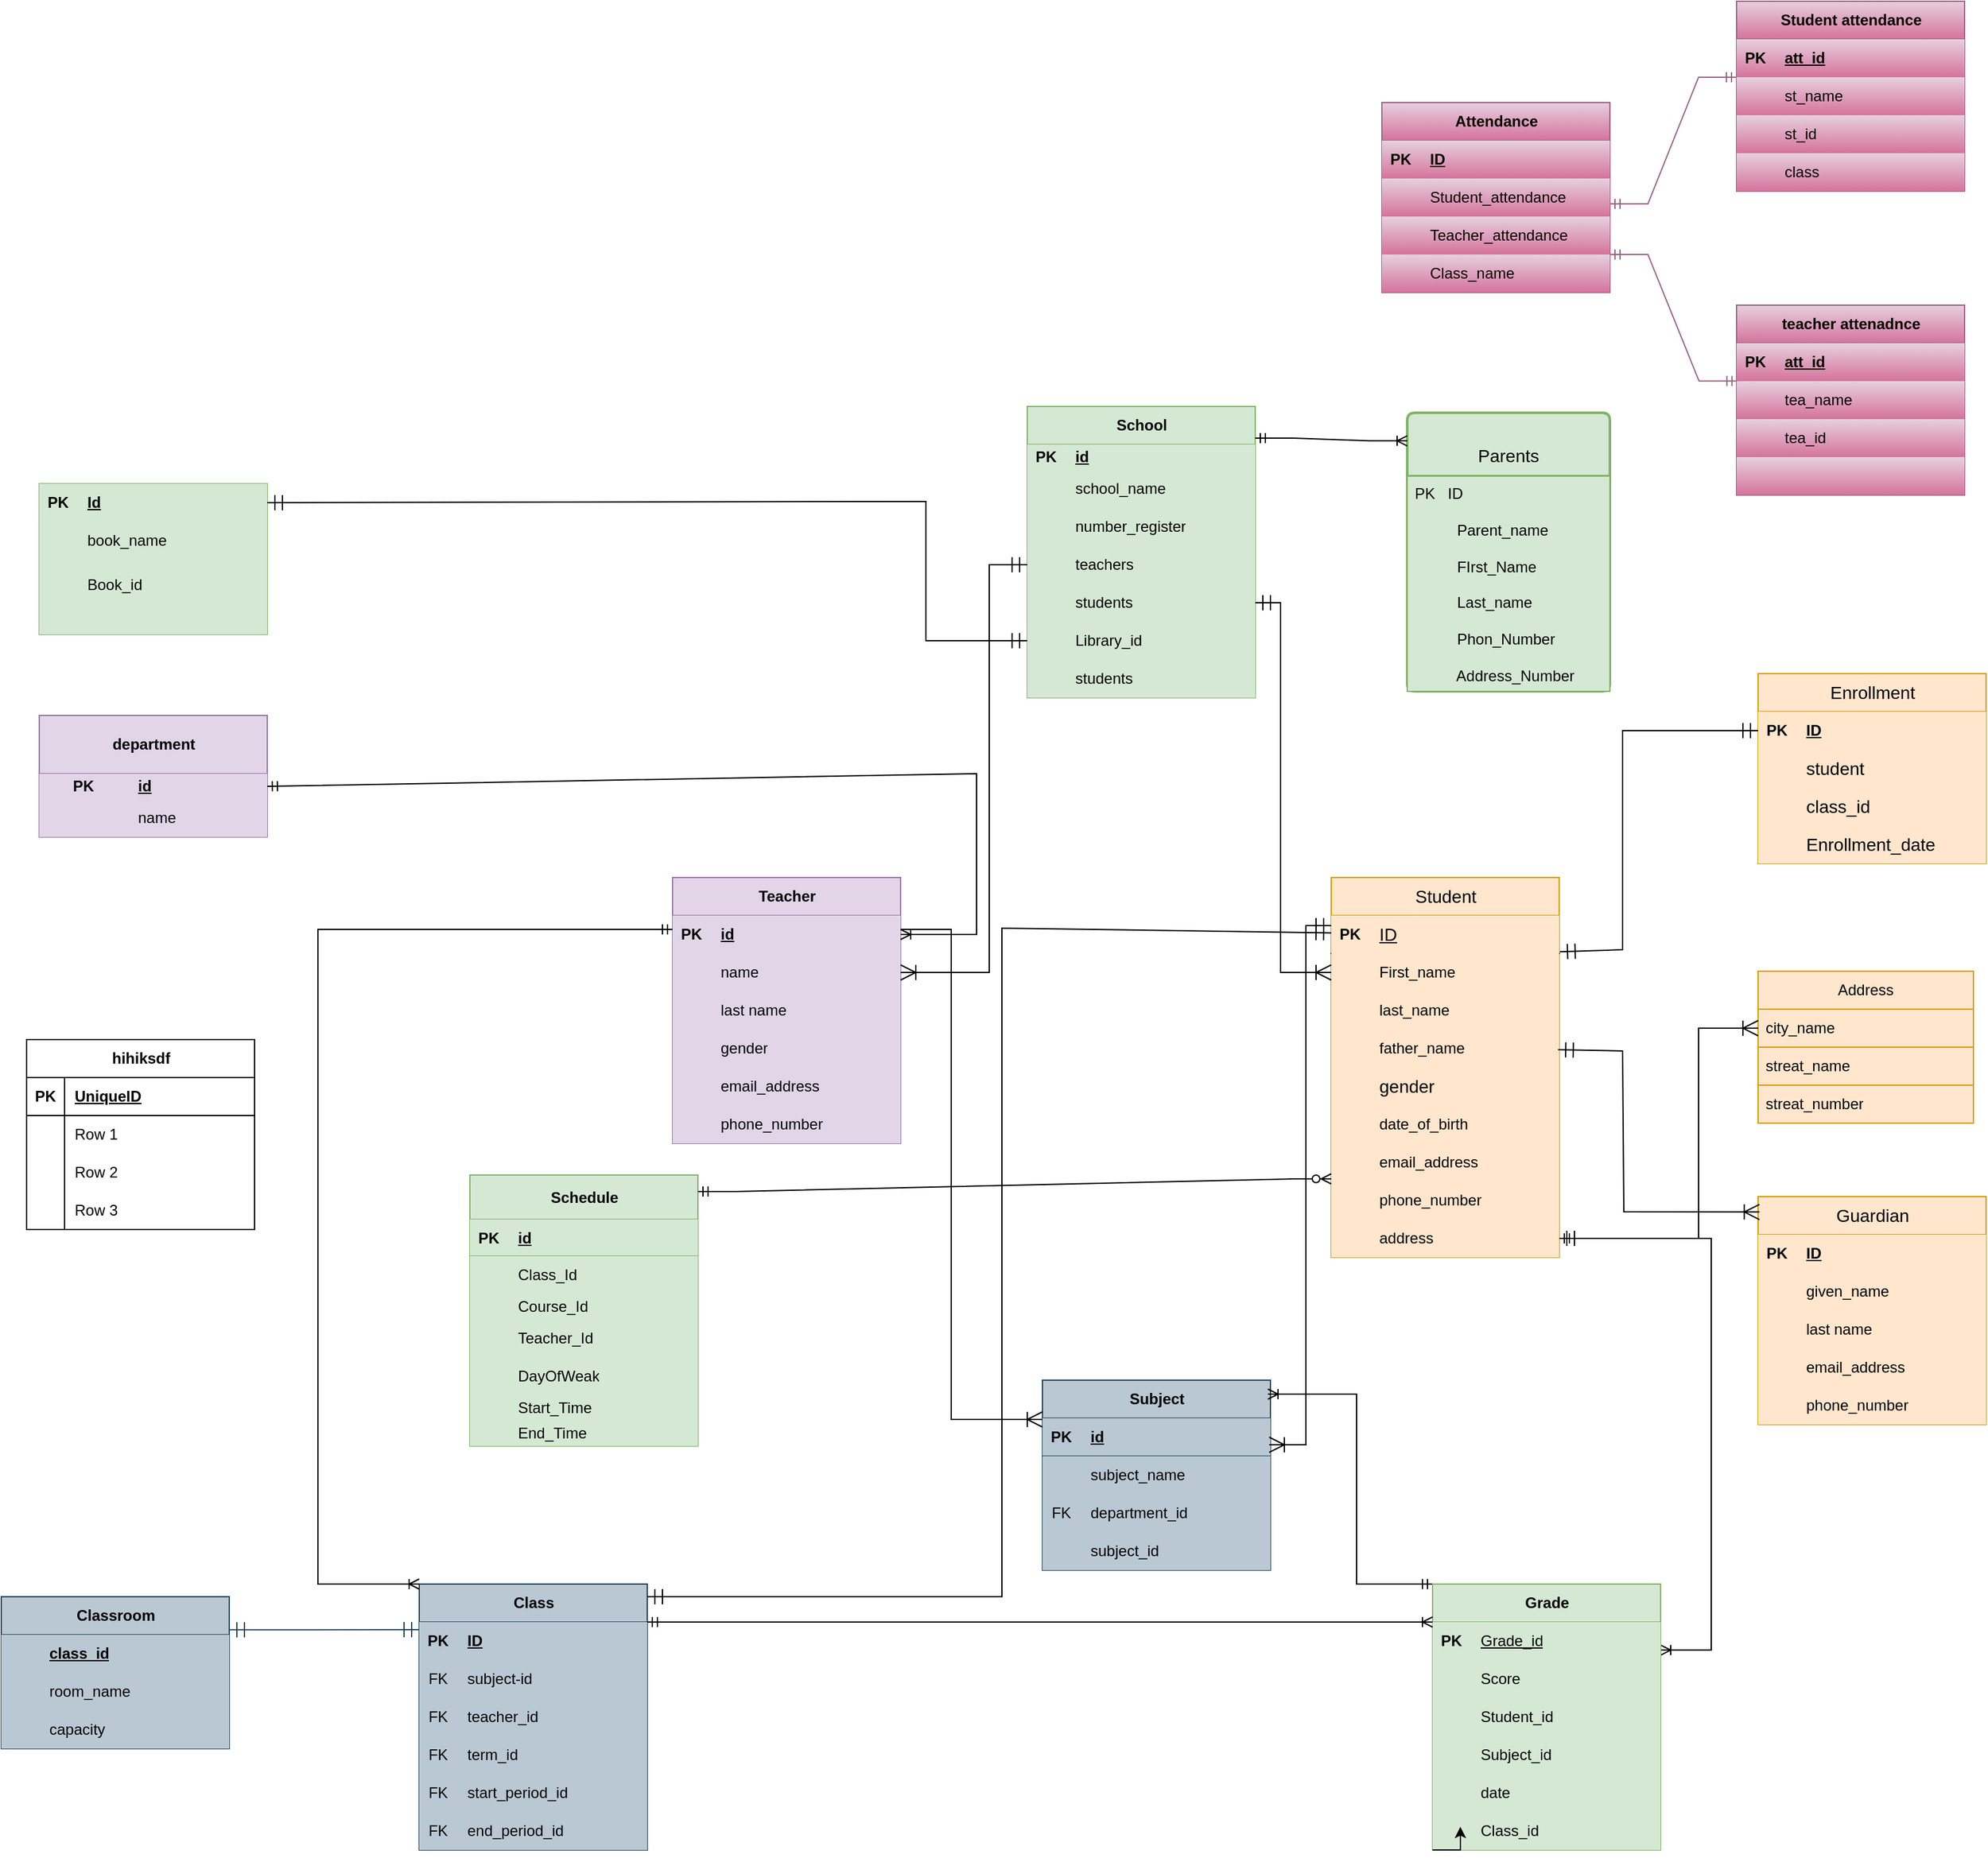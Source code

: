 <mxfile version="27.0.6" pages="2">
  <diagram name="Page-1" id="nbILnIoFjJxwPntXuKlM">
    <mxGraphModel dx="449" dy="1367" grid="1" gridSize="10" guides="1" tooltips="1" connect="1" arrows="1" fold="1" page="1" pageScale="1" pageWidth="850" pageHeight="1100" math="0" shadow="0">
      <root>
        <mxCell id="0" />
        <mxCell id="1" parent="0" />
        <mxCell id="0GUVLlenOtH5pwcRZP_W-14" value="Student" style="shape=table;startSize=30;container=1;collapsible=1;childLayout=tableLayout;fixedRows=1;rowLines=0;fontStyle=0;align=center;resizeLast=1;html=1;fontSize=14;labelBackgroundColor=none;fillColor=#ffe6cc;strokeColor=#d79b00;" parent="1" vertex="1">
          <mxGeometry x="1060" y="322" width="180" height="300" as="geometry" />
        </mxCell>
        <mxCell id="0GUVLlenOtH5pwcRZP_W-15" value="" style="shape=tableRow;horizontal=0;startSize=0;swimlaneHead=0;swimlaneBody=0;fillColor=none;collapsible=0;dropTarget=0;points=[[0,0.5],[1,0.5]];portConstraint=eastwest;top=0;left=0;right=0;bottom=1;labelBackgroundColor=none;" parent="0GUVLlenOtH5pwcRZP_W-14" vertex="1">
          <mxGeometry y="30" width="180" height="30" as="geometry" />
        </mxCell>
        <mxCell id="0GUVLlenOtH5pwcRZP_W-16" value="PK" style="shape=partialRectangle;connectable=0;fillColor=#ffe6cc;top=0;left=0;bottom=0;right=0;fontStyle=1;overflow=hidden;whiteSpace=wrap;html=1;labelBackgroundColor=none;strokeColor=#d79b00;" parent="0GUVLlenOtH5pwcRZP_W-15" vertex="1">
          <mxGeometry width="30" height="30" as="geometry">
            <mxRectangle width="30" height="30" as="alternateBounds" />
          </mxGeometry>
        </mxCell>
        <mxCell id="0GUVLlenOtH5pwcRZP_W-17" value="ID" style="shape=partialRectangle;connectable=0;fillColor=#ffe6cc;top=0;left=0;bottom=0;right=0;align=left;spacingLeft=6;fontStyle=4;overflow=hidden;whiteSpace=wrap;html=1;fontSize=14;labelBackgroundColor=none;strokeColor=#d79b00;" parent="0GUVLlenOtH5pwcRZP_W-15" vertex="1">
          <mxGeometry x="30" width="150" height="30" as="geometry">
            <mxRectangle width="150" height="30" as="alternateBounds" />
          </mxGeometry>
        </mxCell>
        <mxCell id="0GUVLlenOtH5pwcRZP_W-18" value="" style="shape=tableRow;horizontal=0;startSize=0;swimlaneHead=0;swimlaneBody=0;fillColor=none;collapsible=0;dropTarget=0;points=[[0,0.5],[1,0.5]];portConstraint=eastwest;top=0;left=0;right=0;bottom=0;labelBackgroundColor=none;" parent="0GUVLlenOtH5pwcRZP_W-14" vertex="1">
          <mxGeometry y="60" width="180" height="30" as="geometry" />
        </mxCell>
        <mxCell id="0GUVLlenOtH5pwcRZP_W-19" value="" style="shape=partialRectangle;connectable=0;fillColor=#ffe6cc;top=0;left=0;bottom=0;right=0;editable=1;overflow=hidden;whiteSpace=wrap;html=1;labelBackgroundColor=none;strokeColor=#d79b00;" parent="0GUVLlenOtH5pwcRZP_W-18" vertex="1">
          <mxGeometry width="30" height="30" as="geometry">
            <mxRectangle width="30" height="30" as="alternateBounds" />
          </mxGeometry>
        </mxCell>
        <mxCell id="0GUVLlenOtH5pwcRZP_W-20" value="First_name" style="shape=partialRectangle;connectable=0;fillColor=#ffe6cc;top=0;left=0;bottom=0;right=0;align=left;spacingLeft=6;overflow=hidden;whiteSpace=wrap;html=1;labelBackgroundColor=none;strokeColor=#d79b00;" parent="0GUVLlenOtH5pwcRZP_W-18" vertex="1">
          <mxGeometry x="30" width="150" height="30" as="geometry">
            <mxRectangle width="150" height="30" as="alternateBounds" />
          </mxGeometry>
        </mxCell>
        <mxCell id="0GUVLlenOtH5pwcRZP_W-21" value="" style="shape=tableRow;horizontal=0;startSize=0;swimlaneHead=0;swimlaneBody=0;fillColor=none;collapsible=0;dropTarget=0;points=[[0,0.5],[1,0.5]];portConstraint=eastwest;top=0;left=0;right=0;bottom=0;labelBackgroundColor=none;" parent="0GUVLlenOtH5pwcRZP_W-14" vertex="1">
          <mxGeometry y="90" width="180" height="30" as="geometry" />
        </mxCell>
        <mxCell id="0GUVLlenOtH5pwcRZP_W-22" value="" style="shape=partialRectangle;connectable=0;fillColor=#ffe6cc;top=0;left=0;bottom=0;right=0;editable=1;overflow=hidden;whiteSpace=wrap;html=1;labelBackgroundColor=none;strokeColor=#d79b00;" parent="0GUVLlenOtH5pwcRZP_W-21" vertex="1">
          <mxGeometry width="30" height="30" as="geometry">
            <mxRectangle width="30" height="30" as="alternateBounds" />
          </mxGeometry>
        </mxCell>
        <mxCell id="0GUVLlenOtH5pwcRZP_W-23" value="last_name" style="shape=partialRectangle;connectable=0;fillColor=#ffe6cc;top=0;left=0;bottom=0;right=0;align=left;spacingLeft=6;overflow=hidden;whiteSpace=wrap;html=1;labelBackgroundColor=none;strokeColor=#d79b00;" parent="0GUVLlenOtH5pwcRZP_W-21" vertex="1">
          <mxGeometry x="30" width="150" height="30" as="geometry">
            <mxRectangle width="150" height="30" as="alternateBounds" />
          </mxGeometry>
        </mxCell>
        <mxCell id="0GUVLlenOtH5pwcRZP_W-24" value="" style="shape=tableRow;horizontal=0;startSize=0;swimlaneHead=0;swimlaneBody=0;fillColor=none;collapsible=0;dropTarget=0;points=[[0,0.5],[1,0.5]];portConstraint=eastwest;top=0;left=0;right=0;bottom=0;labelBackgroundColor=none;" parent="0GUVLlenOtH5pwcRZP_W-14" vertex="1">
          <mxGeometry y="120" width="180" height="30" as="geometry" />
        </mxCell>
        <mxCell id="0GUVLlenOtH5pwcRZP_W-25" value="" style="shape=partialRectangle;connectable=0;fillColor=#ffe6cc;top=0;left=0;bottom=0;right=0;editable=1;overflow=hidden;whiteSpace=wrap;html=1;labelBackgroundColor=none;strokeColor=#d79b00;" parent="0GUVLlenOtH5pwcRZP_W-24" vertex="1">
          <mxGeometry width="30" height="30" as="geometry">
            <mxRectangle width="30" height="30" as="alternateBounds" />
          </mxGeometry>
        </mxCell>
        <mxCell id="0GUVLlenOtH5pwcRZP_W-26" value="father_name" style="shape=partialRectangle;connectable=0;fillColor=#ffe6cc;top=0;left=0;bottom=0;right=0;align=left;spacingLeft=6;overflow=hidden;whiteSpace=wrap;html=1;labelBackgroundColor=none;strokeColor=#d79b00;" parent="0GUVLlenOtH5pwcRZP_W-24" vertex="1">
          <mxGeometry x="30" width="150" height="30" as="geometry">
            <mxRectangle width="150" height="30" as="alternateBounds" />
          </mxGeometry>
        </mxCell>
        <mxCell id="0GUVLlenOtH5pwcRZP_W-27" value="" style="shape=tableRow;horizontal=0;startSize=0;swimlaneHead=0;swimlaneBody=0;fillColor=none;collapsible=0;dropTarget=0;points=[[0,0.5],[1,0.5]];portConstraint=eastwest;top=0;left=0;right=0;bottom=0;labelBackgroundColor=none;" parent="0GUVLlenOtH5pwcRZP_W-14" vertex="1">
          <mxGeometry y="150" width="180" height="30" as="geometry" />
        </mxCell>
        <mxCell id="0GUVLlenOtH5pwcRZP_W-28" value="" style="shape=partialRectangle;connectable=0;fillColor=#ffe6cc;top=0;left=0;bottom=0;right=0;editable=1;overflow=hidden;whiteSpace=wrap;html=1;labelBackgroundColor=none;strokeColor=#d79b00;" parent="0GUVLlenOtH5pwcRZP_W-27" vertex="1">
          <mxGeometry width="30" height="30" as="geometry">
            <mxRectangle width="30" height="30" as="alternateBounds" />
          </mxGeometry>
        </mxCell>
        <mxCell id="0GUVLlenOtH5pwcRZP_W-29" value="&lt;span style=&quot;font-weight: normal;&quot;&gt;&lt;font style=&quot;font-size: 14px;&quot;&gt;gender&lt;/font&gt;&lt;/span&gt;" style="shape=partialRectangle;connectable=0;fillColor=#ffe6cc;top=0;left=0;bottom=0;right=0;align=left;spacingLeft=6;overflow=hidden;whiteSpace=wrap;html=1;fontStyle=1;labelBackgroundColor=none;strokeColor=#d79b00;" parent="0GUVLlenOtH5pwcRZP_W-27" vertex="1">
          <mxGeometry x="30" width="150" height="30" as="geometry">
            <mxRectangle width="150" height="30" as="alternateBounds" />
          </mxGeometry>
        </mxCell>
        <mxCell id="0GUVLlenOtH5pwcRZP_W-30" value="" style="shape=tableRow;horizontal=0;startSize=0;swimlaneHead=0;swimlaneBody=0;fillColor=none;collapsible=0;dropTarget=0;points=[[0,0.5],[1,0.5]];portConstraint=eastwest;top=0;left=0;right=0;bottom=0;labelBackgroundColor=none;" parent="0GUVLlenOtH5pwcRZP_W-14" vertex="1">
          <mxGeometry y="180" width="180" height="30" as="geometry" />
        </mxCell>
        <mxCell id="0GUVLlenOtH5pwcRZP_W-31" value="" style="shape=partialRectangle;connectable=0;fillColor=#ffe6cc;top=0;left=0;bottom=0;right=0;editable=1;overflow=hidden;whiteSpace=wrap;html=1;labelBackgroundColor=none;strokeColor=#d79b00;" parent="0GUVLlenOtH5pwcRZP_W-30" vertex="1">
          <mxGeometry width="30" height="30" as="geometry">
            <mxRectangle width="30" height="30" as="alternateBounds" />
          </mxGeometry>
        </mxCell>
        <mxCell id="0GUVLlenOtH5pwcRZP_W-32" value="date_of_birth" style="shape=partialRectangle;connectable=0;fillColor=#ffe6cc;top=0;left=0;bottom=0;right=0;align=left;spacingLeft=6;overflow=hidden;whiteSpace=wrap;html=1;labelBackgroundColor=none;strokeColor=#d79b00;" parent="0GUVLlenOtH5pwcRZP_W-30" vertex="1">
          <mxGeometry x="30" width="150" height="30" as="geometry">
            <mxRectangle width="150" height="30" as="alternateBounds" />
          </mxGeometry>
        </mxCell>
        <mxCell id="0GUVLlenOtH5pwcRZP_W-33" value="" style="shape=tableRow;horizontal=0;startSize=0;swimlaneHead=0;swimlaneBody=0;fillColor=none;collapsible=0;dropTarget=0;points=[[0,0.5],[1,0.5]];portConstraint=eastwest;top=0;left=0;right=0;bottom=0;labelBackgroundColor=none;" parent="0GUVLlenOtH5pwcRZP_W-14" vertex="1">
          <mxGeometry y="210" width="180" height="30" as="geometry" />
        </mxCell>
        <mxCell id="0GUVLlenOtH5pwcRZP_W-34" value="" style="shape=partialRectangle;connectable=0;fillColor=#ffe6cc;top=0;left=0;bottom=0;right=0;editable=1;overflow=hidden;whiteSpace=wrap;html=1;labelBackgroundColor=none;strokeColor=#d79b00;" parent="0GUVLlenOtH5pwcRZP_W-33" vertex="1">
          <mxGeometry width="30" height="30" as="geometry">
            <mxRectangle width="30" height="30" as="alternateBounds" />
          </mxGeometry>
        </mxCell>
        <mxCell id="0GUVLlenOtH5pwcRZP_W-35" value="email_address" style="shape=partialRectangle;connectable=0;fillColor=#ffe6cc;top=0;left=0;bottom=0;right=0;align=left;spacingLeft=6;overflow=hidden;whiteSpace=wrap;html=1;labelBackgroundColor=none;strokeColor=#d79b00;" parent="0GUVLlenOtH5pwcRZP_W-33" vertex="1">
          <mxGeometry x="30" width="150" height="30" as="geometry">
            <mxRectangle width="150" height="30" as="alternateBounds" />
          </mxGeometry>
        </mxCell>
        <mxCell id="0GUVLlenOtH5pwcRZP_W-36" value="" style="shape=tableRow;horizontal=0;startSize=0;swimlaneHead=0;swimlaneBody=0;fillColor=none;collapsible=0;dropTarget=0;points=[[0,0.5],[1,0.5]];portConstraint=eastwest;top=0;left=0;right=0;bottom=0;labelBackgroundColor=none;" parent="0GUVLlenOtH5pwcRZP_W-14" vertex="1">
          <mxGeometry y="240" width="180" height="30" as="geometry" />
        </mxCell>
        <mxCell id="0GUVLlenOtH5pwcRZP_W-37" value="" style="shape=partialRectangle;connectable=0;fillColor=#ffe6cc;top=0;left=0;bottom=0;right=0;editable=1;overflow=hidden;whiteSpace=wrap;html=1;labelBackgroundColor=none;strokeColor=#d79b00;" parent="0GUVLlenOtH5pwcRZP_W-36" vertex="1">
          <mxGeometry width="30" height="30" as="geometry">
            <mxRectangle width="30" height="30" as="alternateBounds" />
          </mxGeometry>
        </mxCell>
        <mxCell id="0GUVLlenOtH5pwcRZP_W-38" value="phone_number" style="shape=partialRectangle;connectable=0;fillColor=#ffe6cc;top=0;left=0;bottom=0;right=0;align=left;spacingLeft=6;overflow=hidden;whiteSpace=wrap;html=1;labelBackgroundColor=none;strokeColor=#d79b00;" parent="0GUVLlenOtH5pwcRZP_W-36" vertex="1">
          <mxGeometry x="30" width="150" height="30" as="geometry">
            <mxRectangle width="150" height="30" as="alternateBounds" />
          </mxGeometry>
        </mxCell>
        <mxCell id="0GUVLlenOtH5pwcRZP_W-39" value="" style="shape=tableRow;horizontal=0;startSize=0;swimlaneHead=0;swimlaneBody=0;fillColor=none;collapsible=0;dropTarget=0;points=[[0,0.5],[1,0.5]];portConstraint=eastwest;top=0;left=0;right=0;bottom=0;labelBackgroundColor=none;" parent="0GUVLlenOtH5pwcRZP_W-14" vertex="1">
          <mxGeometry y="270" width="180" height="30" as="geometry" />
        </mxCell>
        <mxCell id="0GUVLlenOtH5pwcRZP_W-40" value="" style="shape=partialRectangle;connectable=0;fillColor=#ffe6cc;top=0;left=0;bottom=0;right=0;editable=1;overflow=hidden;whiteSpace=wrap;html=1;labelBackgroundColor=none;strokeColor=#d79b00;" parent="0GUVLlenOtH5pwcRZP_W-39" vertex="1">
          <mxGeometry width="30" height="30" as="geometry">
            <mxRectangle width="30" height="30" as="alternateBounds" />
          </mxGeometry>
        </mxCell>
        <mxCell id="0GUVLlenOtH5pwcRZP_W-41" value="address" style="shape=partialRectangle;connectable=0;fillColor=#ffe6cc;top=0;left=0;bottom=0;right=0;align=left;spacingLeft=6;overflow=hidden;whiteSpace=wrap;html=1;labelBackgroundColor=none;strokeColor=#d79b00;" parent="0GUVLlenOtH5pwcRZP_W-39" vertex="1">
          <mxGeometry x="30" width="150" height="30" as="geometry">
            <mxRectangle width="150" height="30" as="alternateBounds" />
          </mxGeometry>
        </mxCell>
        <mxCell id="0GUVLlenOtH5pwcRZP_W-42" value="Address" style="swimlane;fontStyle=0;childLayout=stackLayout;horizontal=1;startSize=30;horizontalStack=0;resizeParent=1;resizeParentMax=0;resizeLast=0;collapsible=1;marginBottom=0;whiteSpace=wrap;html=1;labelBackgroundColor=none;fillColor=#ffe6cc;strokeColor=#d79b00;" parent="1" vertex="1">
          <mxGeometry x="1397" y="396" width="170" height="120" as="geometry" />
        </mxCell>
        <mxCell id="0GUVLlenOtH5pwcRZP_W-43" value="city_name" style="text;align=left;verticalAlign=middle;spacingLeft=4;spacingRight=4;overflow=hidden;points=[[0,0.5],[1,0.5]];portConstraint=eastwest;rotatable=0;whiteSpace=wrap;html=1;labelBackgroundColor=none;fillColor=#ffe6cc;strokeColor=#d79b00;" parent="0GUVLlenOtH5pwcRZP_W-42" vertex="1">
          <mxGeometry y="30" width="170" height="30" as="geometry" />
        </mxCell>
        <mxCell id="0GUVLlenOtH5pwcRZP_W-44" value="streat_name" style="text;strokeColor=#d79b00;fillColor=#ffe6cc;align=left;verticalAlign=middle;spacingLeft=4;spacingRight=4;overflow=hidden;points=[[0,0.5],[1,0.5]];portConstraint=eastwest;rotatable=0;whiteSpace=wrap;html=1;labelBackgroundColor=none;" parent="0GUVLlenOtH5pwcRZP_W-42" vertex="1">
          <mxGeometry y="60" width="170" height="30" as="geometry" />
        </mxCell>
        <mxCell id="0GUVLlenOtH5pwcRZP_W-45" value="streat_number" style="text;strokeColor=#d79b00;fillColor=#ffe6cc;align=left;verticalAlign=middle;spacingLeft=4;spacingRight=4;overflow=hidden;points=[[0,0.5],[1,0.5]];portConstraint=eastwest;rotatable=0;whiteSpace=wrap;html=1;labelBackgroundColor=none;" parent="0GUVLlenOtH5pwcRZP_W-42" vertex="1">
          <mxGeometry y="90" width="170" height="30" as="geometry" />
        </mxCell>
        <mxCell id="0GUVLlenOtH5pwcRZP_W-46" value="" style="fontSize=12;html=1;endArrow=ERoneToMany;startArrow=ERmandOne;rounded=0;endSize=10;startSize=10;labelBackgroundColor=none;fontColor=default;exitX=1;exitY=0.5;exitDx=0;exitDy=0;entryX=0;entryY=0.5;entryDx=0;entryDy=0;" parent="1" source="0GUVLlenOtH5pwcRZP_W-39" target="0GUVLlenOtH5pwcRZP_W-43" edge="1">
          <mxGeometry width="100" height="100" relative="1" as="geometry">
            <mxPoint x="1240.0" y="422.26" as="sourcePoint" />
            <mxPoint x="1396" y="422" as="targetPoint" />
            <Array as="points">
              <mxPoint x="1350" y="607" />
              <mxPoint x="1350" y="441" />
            </Array>
          </mxGeometry>
        </mxCell>
        <mxCell id="0GUVLlenOtH5pwcRZP_W-47" value="Guardian" style="shape=table;startSize=30;container=1;collapsible=1;childLayout=tableLayout;fixedRows=1;rowLines=0;align=center;resizeLast=1;html=1;fontSize=14;labelBackgroundColor=none;fillColor=#ffe6cc;strokeColor=#d79b00;" parent="1" vertex="1">
          <mxGeometry x="1397" y="574" width="180" height="180" as="geometry" />
        </mxCell>
        <mxCell id="0GUVLlenOtH5pwcRZP_W-48" value="" style="shape=tableRow;horizontal=0;startSize=0;swimlaneHead=0;swimlaneBody=0;fillColor=#ffe6cc;collapsible=0;dropTarget=0;points=[[0,0.5],[1,0.5]];portConstraint=eastwest;top=0;left=0;right=0;bottom=1;labelBackgroundColor=none;strokeColor=#d79b00;" parent="0GUVLlenOtH5pwcRZP_W-47" vertex="1">
          <mxGeometry y="30" width="180" height="30" as="geometry" />
        </mxCell>
        <mxCell id="0GUVLlenOtH5pwcRZP_W-49" value="PK" style="shape=partialRectangle;connectable=0;fillColor=#ffe6cc;top=0;left=0;bottom=0;right=0;fontStyle=1;overflow=hidden;whiteSpace=wrap;html=1;labelBackgroundColor=none;strokeColor=#d79b00;" parent="0GUVLlenOtH5pwcRZP_W-48" vertex="1">
          <mxGeometry width="30" height="30" as="geometry">
            <mxRectangle width="30" height="30" as="alternateBounds" />
          </mxGeometry>
        </mxCell>
        <mxCell id="0GUVLlenOtH5pwcRZP_W-50" value="ID" style="shape=partialRectangle;connectable=0;fillColor=#ffe6cc;top=0;left=0;bottom=0;right=0;align=left;spacingLeft=6;fontStyle=5;overflow=hidden;whiteSpace=wrap;html=1;labelBackgroundColor=none;strokeColor=#d79b00;" parent="0GUVLlenOtH5pwcRZP_W-48" vertex="1">
          <mxGeometry x="30" width="150" height="30" as="geometry">
            <mxRectangle width="150" height="30" as="alternateBounds" />
          </mxGeometry>
        </mxCell>
        <mxCell id="0GUVLlenOtH5pwcRZP_W-51" value="" style="shape=tableRow;horizontal=0;startSize=0;swimlaneHead=0;swimlaneBody=0;fillColor=#ffe6cc;collapsible=0;dropTarget=0;points=[[0,0.5],[1,0.5]];portConstraint=eastwest;top=0;left=0;right=0;bottom=0;labelBackgroundColor=none;strokeColor=#d79b00;" parent="0GUVLlenOtH5pwcRZP_W-47" vertex="1">
          <mxGeometry y="60" width="180" height="30" as="geometry" />
        </mxCell>
        <mxCell id="0GUVLlenOtH5pwcRZP_W-52" value="" style="shape=partialRectangle;connectable=0;fillColor=#ffe6cc;top=0;left=0;bottom=0;right=0;editable=1;overflow=hidden;whiteSpace=wrap;html=1;labelBackgroundColor=none;strokeColor=#d79b00;" parent="0GUVLlenOtH5pwcRZP_W-51" vertex="1">
          <mxGeometry width="30" height="30" as="geometry">
            <mxRectangle width="30" height="30" as="alternateBounds" />
          </mxGeometry>
        </mxCell>
        <mxCell id="0GUVLlenOtH5pwcRZP_W-53" value="given_name" style="shape=partialRectangle;connectable=0;fillColor=#ffe6cc;top=0;left=0;bottom=0;right=0;align=left;spacingLeft=6;overflow=hidden;whiteSpace=wrap;html=1;labelBackgroundColor=none;strokeColor=#d79b00;" parent="0GUVLlenOtH5pwcRZP_W-51" vertex="1">
          <mxGeometry x="30" width="150" height="30" as="geometry">
            <mxRectangle width="150" height="30" as="alternateBounds" />
          </mxGeometry>
        </mxCell>
        <mxCell id="0GUVLlenOtH5pwcRZP_W-54" value="" style="shape=tableRow;horizontal=0;startSize=0;swimlaneHead=0;swimlaneBody=0;fillColor=#ffe6cc;collapsible=0;dropTarget=0;points=[[0,0.5],[1,0.5]];portConstraint=eastwest;top=0;left=0;right=0;bottom=0;labelBackgroundColor=none;strokeColor=#d79b00;" parent="0GUVLlenOtH5pwcRZP_W-47" vertex="1">
          <mxGeometry y="90" width="180" height="30" as="geometry" />
        </mxCell>
        <mxCell id="0GUVLlenOtH5pwcRZP_W-55" value="" style="shape=partialRectangle;connectable=0;fillColor=#ffe6cc;top=0;left=0;bottom=0;right=0;editable=1;overflow=hidden;whiteSpace=wrap;html=1;labelBackgroundColor=none;strokeColor=#d79b00;" parent="0GUVLlenOtH5pwcRZP_W-54" vertex="1">
          <mxGeometry width="30" height="30" as="geometry">
            <mxRectangle width="30" height="30" as="alternateBounds" />
          </mxGeometry>
        </mxCell>
        <mxCell id="0GUVLlenOtH5pwcRZP_W-56" value="last name" style="shape=partialRectangle;connectable=0;fillColor=#ffe6cc;top=0;left=0;bottom=0;right=0;align=left;spacingLeft=6;overflow=hidden;whiteSpace=wrap;html=1;labelBackgroundColor=none;strokeColor=#d79b00;" parent="0GUVLlenOtH5pwcRZP_W-54" vertex="1">
          <mxGeometry x="30" width="150" height="30" as="geometry">
            <mxRectangle width="150" height="30" as="alternateBounds" />
          </mxGeometry>
        </mxCell>
        <mxCell id="0GUVLlenOtH5pwcRZP_W-57" value="" style="shape=tableRow;horizontal=0;startSize=0;swimlaneHead=0;swimlaneBody=0;fillColor=#ffe6cc;collapsible=0;dropTarget=0;points=[[0,0.5],[1,0.5]];portConstraint=eastwest;top=0;left=0;right=0;bottom=0;labelBackgroundColor=none;strokeColor=#d79b00;" parent="0GUVLlenOtH5pwcRZP_W-47" vertex="1">
          <mxGeometry y="120" width="180" height="30" as="geometry" />
        </mxCell>
        <mxCell id="0GUVLlenOtH5pwcRZP_W-58" value="" style="shape=partialRectangle;connectable=0;fillColor=#ffe6cc;top=0;left=0;bottom=0;right=0;editable=1;overflow=hidden;whiteSpace=wrap;html=1;labelBackgroundColor=none;strokeColor=#d79b00;" parent="0GUVLlenOtH5pwcRZP_W-57" vertex="1">
          <mxGeometry width="30" height="30" as="geometry">
            <mxRectangle width="30" height="30" as="alternateBounds" />
          </mxGeometry>
        </mxCell>
        <mxCell id="0GUVLlenOtH5pwcRZP_W-59" value="email_address" style="shape=partialRectangle;connectable=0;fillColor=#ffe6cc;top=0;left=0;bottom=0;right=0;align=left;spacingLeft=6;overflow=hidden;whiteSpace=wrap;html=1;labelBackgroundColor=none;strokeColor=#d79b00;" parent="0GUVLlenOtH5pwcRZP_W-57" vertex="1">
          <mxGeometry x="30" width="150" height="30" as="geometry">
            <mxRectangle width="150" height="30" as="alternateBounds" />
          </mxGeometry>
        </mxCell>
        <mxCell id="0GUVLlenOtH5pwcRZP_W-60" value="" style="shape=tableRow;horizontal=0;startSize=0;swimlaneHead=0;swimlaneBody=0;fillColor=#ffe6cc;collapsible=0;dropTarget=0;points=[[0,0.5],[1,0.5]];portConstraint=eastwest;top=0;left=0;right=0;bottom=0;labelBackgroundColor=none;strokeColor=#d79b00;" parent="0GUVLlenOtH5pwcRZP_W-47" vertex="1">
          <mxGeometry y="150" width="180" height="30" as="geometry" />
        </mxCell>
        <mxCell id="0GUVLlenOtH5pwcRZP_W-61" value="" style="shape=partialRectangle;connectable=0;fillColor=#ffe6cc;top=0;left=0;bottom=0;right=0;editable=1;overflow=hidden;whiteSpace=wrap;html=1;labelBackgroundColor=none;strokeColor=#d79b00;" parent="0GUVLlenOtH5pwcRZP_W-60" vertex="1">
          <mxGeometry width="30" height="30" as="geometry">
            <mxRectangle width="30" height="30" as="alternateBounds" />
          </mxGeometry>
        </mxCell>
        <mxCell id="0GUVLlenOtH5pwcRZP_W-62" value="phone_number" style="shape=partialRectangle;connectable=0;fillColor=#ffe6cc;top=0;left=0;bottom=0;right=0;align=left;spacingLeft=6;overflow=hidden;whiteSpace=wrap;html=1;labelBackgroundColor=none;strokeColor=#d79b00;" parent="0GUVLlenOtH5pwcRZP_W-60" vertex="1">
          <mxGeometry x="30" width="150" height="30" as="geometry">
            <mxRectangle width="150" height="30" as="alternateBounds" />
          </mxGeometry>
        </mxCell>
        <mxCell id="0GUVLlenOtH5pwcRZP_W-63" value="Class" style="shape=table;startSize=30;container=1;collapsible=1;childLayout=tableLayout;fixedRows=1;rowLines=0;fontStyle=1;align=center;resizeLast=1;html=1;labelBackgroundColor=none;fillColor=#bac8d3;strokeColor=#23445d;" parent="1" vertex="1">
          <mxGeometry x="340" y="880" width="180" height="210" as="geometry" />
        </mxCell>
        <mxCell id="0GUVLlenOtH5pwcRZP_W-64" value="" style="shape=tableRow;horizontal=0;startSize=0;swimlaneHead=0;swimlaneBody=0;fillColor=#bac8d3;collapsible=0;dropTarget=0;points=[[0,0.5],[1,0.5]];portConstraint=eastwest;top=0;left=0;right=0;bottom=1;labelBackgroundColor=none;strokeColor=#23445d;" parent="0GUVLlenOtH5pwcRZP_W-63" vertex="1">
          <mxGeometry y="30" width="180" height="30" as="geometry" />
        </mxCell>
        <mxCell id="0GUVLlenOtH5pwcRZP_W-65" value="PK" style="shape=partialRectangle;connectable=0;fillColor=#bac8d3;top=0;left=0;bottom=0;right=0;fontStyle=1;overflow=hidden;whiteSpace=wrap;html=1;labelBackgroundColor=none;strokeColor=#23445d;" parent="0GUVLlenOtH5pwcRZP_W-64" vertex="1">
          <mxGeometry width="30" height="30" as="geometry">
            <mxRectangle width="30" height="30" as="alternateBounds" />
          </mxGeometry>
        </mxCell>
        <mxCell id="0GUVLlenOtH5pwcRZP_W-66" value="ID" style="shape=partialRectangle;connectable=0;fillColor=#bac8d3;top=0;left=0;bottom=0;right=0;align=left;spacingLeft=6;fontStyle=5;overflow=hidden;whiteSpace=wrap;html=1;labelBackgroundColor=none;strokeColor=#23445d;" parent="0GUVLlenOtH5pwcRZP_W-64" vertex="1">
          <mxGeometry x="30" width="150" height="30" as="geometry">
            <mxRectangle width="150" height="30" as="alternateBounds" />
          </mxGeometry>
        </mxCell>
        <mxCell id="0GUVLlenOtH5pwcRZP_W-67" value="" style="shape=tableRow;horizontal=0;startSize=0;swimlaneHead=0;swimlaneBody=0;fillColor=#bac8d3;collapsible=0;dropTarget=0;points=[[0,0.5],[1,0.5]];portConstraint=eastwest;top=0;left=0;right=0;bottom=0;labelBackgroundColor=none;strokeColor=#23445d;" parent="0GUVLlenOtH5pwcRZP_W-63" vertex="1">
          <mxGeometry y="60" width="180" height="30" as="geometry" />
        </mxCell>
        <mxCell id="0GUVLlenOtH5pwcRZP_W-68" value="FK" style="shape=partialRectangle;connectable=0;fillColor=#bac8d3;top=0;left=0;bottom=0;right=0;editable=1;overflow=hidden;whiteSpace=wrap;html=1;labelBackgroundColor=none;strokeColor=#23445d;" parent="0GUVLlenOtH5pwcRZP_W-67" vertex="1">
          <mxGeometry width="30" height="30" as="geometry">
            <mxRectangle width="30" height="30" as="alternateBounds" />
          </mxGeometry>
        </mxCell>
        <mxCell id="0GUVLlenOtH5pwcRZP_W-69" value="subject-id" style="shape=partialRectangle;connectable=0;fillColor=#bac8d3;top=0;left=0;bottom=0;right=0;align=left;spacingLeft=6;overflow=hidden;whiteSpace=wrap;html=1;labelBackgroundColor=none;strokeColor=#23445d;" parent="0GUVLlenOtH5pwcRZP_W-67" vertex="1">
          <mxGeometry x="30" width="150" height="30" as="geometry">
            <mxRectangle width="150" height="30" as="alternateBounds" />
          </mxGeometry>
        </mxCell>
        <mxCell id="0GUVLlenOtH5pwcRZP_W-70" value="" style="shape=tableRow;horizontal=0;startSize=0;swimlaneHead=0;swimlaneBody=0;fillColor=#bac8d3;collapsible=0;dropTarget=0;points=[[0,0.5],[1,0.5]];portConstraint=eastwest;top=0;left=0;right=0;bottom=0;labelBackgroundColor=none;strokeColor=#23445d;" parent="0GUVLlenOtH5pwcRZP_W-63" vertex="1">
          <mxGeometry y="90" width="180" height="30" as="geometry" />
        </mxCell>
        <mxCell id="0GUVLlenOtH5pwcRZP_W-71" value="FK" style="shape=partialRectangle;connectable=0;fillColor=#bac8d3;top=0;left=0;bottom=0;right=0;editable=1;overflow=hidden;whiteSpace=wrap;html=1;labelBackgroundColor=none;strokeColor=#23445d;" parent="0GUVLlenOtH5pwcRZP_W-70" vertex="1">
          <mxGeometry width="30" height="30" as="geometry">
            <mxRectangle width="30" height="30" as="alternateBounds" />
          </mxGeometry>
        </mxCell>
        <mxCell id="0GUVLlenOtH5pwcRZP_W-72" value="teacher_id" style="shape=partialRectangle;connectable=0;fillColor=#bac8d3;top=0;left=0;bottom=0;right=0;align=left;spacingLeft=6;overflow=hidden;whiteSpace=wrap;html=1;labelBackgroundColor=none;strokeColor=#23445d;" parent="0GUVLlenOtH5pwcRZP_W-70" vertex="1">
          <mxGeometry x="30" width="150" height="30" as="geometry">
            <mxRectangle width="150" height="30" as="alternateBounds" />
          </mxGeometry>
        </mxCell>
        <mxCell id="0GUVLlenOtH5pwcRZP_W-73" value="" style="shape=tableRow;horizontal=0;startSize=0;swimlaneHead=0;swimlaneBody=0;fillColor=#bac8d3;collapsible=0;dropTarget=0;points=[[0,0.5],[1,0.5]];portConstraint=eastwest;top=0;left=0;right=0;bottom=0;labelBackgroundColor=none;strokeColor=#23445d;" parent="0GUVLlenOtH5pwcRZP_W-63" vertex="1">
          <mxGeometry y="120" width="180" height="30" as="geometry" />
        </mxCell>
        <mxCell id="0GUVLlenOtH5pwcRZP_W-74" value="FK" style="shape=partialRectangle;connectable=0;fillColor=#bac8d3;top=0;left=0;bottom=0;right=0;editable=1;overflow=hidden;whiteSpace=wrap;html=1;labelBackgroundColor=none;strokeColor=#23445d;" parent="0GUVLlenOtH5pwcRZP_W-73" vertex="1">
          <mxGeometry width="30" height="30" as="geometry">
            <mxRectangle width="30" height="30" as="alternateBounds" />
          </mxGeometry>
        </mxCell>
        <mxCell id="0GUVLlenOtH5pwcRZP_W-75" value="term_id" style="shape=partialRectangle;connectable=0;fillColor=#bac8d3;top=0;left=0;bottom=0;right=0;align=left;spacingLeft=6;overflow=hidden;whiteSpace=wrap;html=1;labelBackgroundColor=none;strokeColor=#23445d;" parent="0GUVLlenOtH5pwcRZP_W-73" vertex="1">
          <mxGeometry x="30" width="150" height="30" as="geometry">
            <mxRectangle width="150" height="30" as="alternateBounds" />
          </mxGeometry>
        </mxCell>
        <mxCell id="0GUVLlenOtH5pwcRZP_W-76" value="" style="shape=tableRow;horizontal=0;startSize=0;swimlaneHead=0;swimlaneBody=0;fillColor=#bac8d3;collapsible=0;dropTarget=0;points=[[0,0.5],[1,0.5]];portConstraint=eastwest;top=0;left=0;right=0;bottom=0;labelBackgroundColor=none;strokeColor=#23445d;" parent="0GUVLlenOtH5pwcRZP_W-63" vertex="1">
          <mxGeometry y="150" width="180" height="30" as="geometry" />
        </mxCell>
        <mxCell id="0GUVLlenOtH5pwcRZP_W-77" value="FK" style="shape=partialRectangle;connectable=0;fillColor=#bac8d3;top=0;left=0;bottom=0;right=0;editable=1;overflow=hidden;whiteSpace=wrap;html=1;labelBackgroundColor=none;strokeColor=#23445d;" parent="0GUVLlenOtH5pwcRZP_W-76" vertex="1">
          <mxGeometry width="30" height="30" as="geometry">
            <mxRectangle width="30" height="30" as="alternateBounds" />
          </mxGeometry>
        </mxCell>
        <mxCell id="0GUVLlenOtH5pwcRZP_W-78" value="start_period_id" style="shape=partialRectangle;connectable=0;fillColor=#bac8d3;top=0;left=0;bottom=0;right=0;align=left;spacingLeft=6;overflow=hidden;whiteSpace=wrap;html=1;labelBackgroundColor=none;strokeColor=#23445d;" parent="0GUVLlenOtH5pwcRZP_W-76" vertex="1">
          <mxGeometry x="30" width="150" height="30" as="geometry">
            <mxRectangle width="150" height="30" as="alternateBounds" />
          </mxGeometry>
        </mxCell>
        <mxCell id="lwHVh16eIEXs9OS3x_-A-4" value="" style="shape=tableRow;horizontal=0;startSize=0;swimlaneHead=0;swimlaneBody=0;fillColor=#bac8d3;collapsible=0;dropTarget=0;points=[[0,0.5],[1,0.5]];portConstraint=eastwest;top=0;left=0;right=0;bottom=0;labelBackgroundColor=none;strokeColor=#23445d;" parent="0GUVLlenOtH5pwcRZP_W-63" vertex="1">
          <mxGeometry y="180" width="180" height="30" as="geometry" />
        </mxCell>
        <mxCell id="lwHVh16eIEXs9OS3x_-A-5" value="FK" style="shape=partialRectangle;connectable=0;fillColor=#bac8d3;top=0;left=0;bottom=0;right=0;editable=1;overflow=hidden;whiteSpace=wrap;html=1;labelBackgroundColor=none;strokeColor=#23445d;" parent="lwHVh16eIEXs9OS3x_-A-4" vertex="1">
          <mxGeometry width="30" height="30" as="geometry">
            <mxRectangle width="30" height="30" as="alternateBounds" />
          </mxGeometry>
        </mxCell>
        <mxCell id="lwHVh16eIEXs9OS3x_-A-6" value="end_period_id" style="shape=partialRectangle;connectable=0;fillColor=#bac8d3;top=0;left=0;bottom=0;right=0;align=left;spacingLeft=6;overflow=hidden;whiteSpace=wrap;html=1;labelBackgroundColor=none;strokeColor=#23445d;" parent="lwHVh16eIEXs9OS3x_-A-4" vertex="1">
          <mxGeometry x="30" width="150" height="30" as="geometry">
            <mxRectangle width="150" height="30" as="alternateBounds" />
          </mxGeometry>
        </mxCell>
        <mxCell id="0GUVLlenOtH5pwcRZP_W-82" value="Classroom" style="shape=table;startSize=30;container=1;collapsible=1;childLayout=tableLayout;fixedRows=1;rowLines=0;fontStyle=1;align=center;resizeLast=1;html=1;labelBackgroundColor=none;fillColor=#bac8d3;strokeColor=#23445d;" parent="1" vertex="1">
          <mxGeometry x="10" y="890" width="180" height="120" as="geometry" />
        </mxCell>
        <mxCell id="0GUVLlenOtH5pwcRZP_W-83" value="" style="shape=tableRow;horizontal=0;startSize=0;swimlaneHead=0;swimlaneBody=0;fillColor=#bac8d3;collapsible=0;dropTarget=0;points=[[0,0.5],[1,0.5]];portConstraint=eastwest;top=0;left=0;right=0;bottom=1;labelBackgroundColor=none;strokeColor=#23445d;" parent="0GUVLlenOtH5pwcRZP_W-82" vertex="1">
          <mxGeometry y="30" width="180" height="30" as="geometry" />
        </mxCell>
        <mxCell id="0GUVLlenOtH5pwcRZP_W-84" value="" style="shape=partialRectangle;connectable=0;fillColor=#bac8d3;top=0;left=0;bottom=0;right=0;fontStyle=1;overflow=hidden;whiteSpace=wrap;html=1;labelBackgroundColor=none;strokeColor=#23445d;" parent="0GUVLlenOtH5pwcRZP_W-83" vertex="1">
          <mxGeometry width="30" height="30" as="geometry">
            <mxRectangle width="30" height="30" as="alternateBounds" />
          </mxGeometry>
        </mxCell>
        <mxCell id="0GUVLlenOtH5pwcRZP_W-85" value="class_id" style="shape=partialRectangle;connectable=0;fillColor=#bac8d3;top=0;left=0;bottom=0;right=0;align=left;spacingLeft=6;fontStyle=5;overflow=hidden;whiteSpace=wrap;html=1;labelBackgroundColor=none;strokeColor=#23445d;" parent="0GUVLlenOtH5pwcRZP_W-83" vertex="1">
          <mxGeometry x="30" width="150" height="30" as="geometry">
            <mxRectangle width="150" height="30" as="alternateBounds" />
          </mxGeometry>
        </mxCell>
        <mxCell id="0GUVLlenOtH5pwcRZP_W-86" value="" style="shape=tableRow;horizontal=0;startSize=0;swimlaneHead=0;swimlaneBody=0;fillColor=#bac8d3;collapsible=0;dropTarget=0;points=[[0,0.5],[1,0.5]];portConstraint=eastwest;top=0;left=0;right=0;bottom=0;labelBackgroundColor=none;strokeColor=#23445d;" parent="0GUVLlenOtH5pwcRZP_W-82" vertex="1">
          <mxGeometry y="60" width="180" height="30" as="geometry" />
        </mxCell>
        <mxCell id="0GUVLlenOtH5pwcRZP_W-87" value="" style="shape=partialRectangle;connectable=0;fillColor=#bac8d3;top=0;left=0;bottom=0;right=0;editable=1;overflow=hidden;whiteSpace=wrap;html=1;labelBackgroundColor=none;strokeColor=#23445d;" parent="0GUVLlenOtH5pwcRZP_W-86" vertex="1">
          <mxGeometry width="30" height="30" as="geometry">
            <mxRectangle width="30" height="30" as="alternateBounds" />
          </mxGeometry>
        </mxCell>
        <mxCell id="0GUVLlenOtH5pwcRZP_W-88" value="room_name" style="shape=partialRectangle;connectable=0;fillColor=#bac8d3;top=0;left=0;bottom=0;right=0;align=left;spacingLeft=6;overflow=hidden;whiteSpace=wrap;html=1;labelBackgroundColor=none;strokeColor=#23445d;" parent="0GUVLlenOtH5pwcRZP_W-86" vertex="1">
          <mxGeometry x="30" width="150" height="30" as="geometry">
            <mxRectangle width="150" height="30" as="alternateBounds" />
          </mxGeometry>
        </mxCell>
        <mxCell id="0GUVLlenOtH5pwcRZP_W-89" value="" style="shape=tableRow;horizontal=0;startSize=0;swimlaneHead=0;swimlaneBody=0;fillColor=#bac8d3;collapsible=0;dropTarget=0;points=[[0,0.5],[1,0.5]];portConstraint=eastwest;top=0;left=0;right=0;bottom=0;labelBackgroundColor=none;strokeColor=#23445d;" parent="0GUVLlenOtH5pwcRZP_W-82" vertex="1">
          <mxGeometry y="90" width="180" height="30" as="geometry" />
        </mxCell>
        <mxCell id="0GUVLlenOtH5pwcRZP_W-90" value="" style="shape=partialRectangle;connectable=0;fillColor=#bac8d3;top=0;left=0;bottom=0;right=0;editable=1;overflow=hidden;whiteSpace=wrap;html=1;labelBackgroundColor=none;strokeColor=#23445d;" parent="0GUVLlenOtH5pwcRZP_W-89" vertex="1">
          <mxGeometry width="30" height="30" as="geometry">
            <mxRectangle width="30" height="30" as="alternateBounds" />
          </mxGeometry>
        </mxCell>
        <mxCell id="0GUVLlenOtH5pwcRZP_W-91" value="capacity" style="shape=partialRectangle;connectable=0;fillColor=#bac8d3;top=0;left=0;bottom=0;right=0;align=left;spacingLeft=6;overflow=hidden;whiteSpace=wrap;html=1;labelBackgroundColor=none;strokeColor=#23445d;" parent="0GUVLlenOtH5pwcRZP_W-89" vertex="1">
          <mxGeometry x="30" width="150" height="30" as="geometry">
            <mxRectangle width="150" height="30" as="alternateBounds" />
          </mxGeometry>
        </mxCell>
        <mxCell id="0GUVLlenOtH5pwcRZP_W-92" value="" style="fontSize=12;html=1;endArrow=ERoneToMany;startArrow=ERmandOne;rounded=0;endSize=10;startSize=10;entryX=0.006;entryY=0.073;entryDx=0;entryDy=0;entryPerimeter=0;labelBackgroundColor=none;fontColor=default;exitX=0.995;exitY=0.301;exitDx=0;exitDy=0;exitPerimeter=0;" parent="1" edge="1">
          <mxGeometry width="100" height="100" relative="1" as="geometry">
            <mxPoint x="1239.1" y="458.03" as="sourcePoint" />
            <mxPoint x="1398.08" y="586.14" as="targetPoint" />
            <Array as="points">
              <mxPoint x="1290" y="459" />
              <mxPoint x="1291" y="586" />
            </Array>
          </mxGeometry>
        </mxCell>
        <mxCell id="0GUVLlenOtH5pwcRZP_W-93" value="Subject" style="shape=table;startSize=30;container=1;collapsible=1;childLayout=tableLayout;fixedRows=1;rowLines=0;fontStyle=1;align=center;resizeLast=1;html=1;labelBackgroundColor=none;fillColor=#bac8d3;strokeColor=#23445d;" parent="1" vertex="1">
          <mxGeometry x="832" y="719" width="180" height="150" as="geometry" />
        </mxCell>
        <mxCell id="0GUVLlenOtH5pwcRZP_W-94" value="" style="shape=tableRow;horizontal=0;startSize=0;swimlaneHead=0;swimlaneBody=0;fillColor=#bac8d3;collapsible=0;dropTarget=0;points=[[0,0.5],[1,0.5]];portConstraint=eastwest;top=0;left=0;right=0;bottom=1;labelBackgroundColor=none;strokeColor=#23445d;" parent="0GUVLlenOtH5pwcRZP_W-93" vertex="1">
          <mxGeometry y="30" width="180" height="30" as="geometry" />
        </mxCell>
        <mxCell id="0GUVLlenOtH5pwcRZP_W-95" value="PK" style="shape=partialRectangle;connectable=0;fillColor=none;top=0;left=0;bottom=0;right=0;fontStyle=1;overflow=hidden;whiteSpace=wrap;html=1;labelBackgroundColor=none;" parent="0GUVLlenOtH5pwcRZP_W-94" vertex="1">
          <mxGeometry width="30" height="30" as="geometry">
            <mxRectangle width="30" height="30" as="alternateBounds" />
          </mxGeometry>
        </mxCell>
        <mxCell id="0GUVLlenOtH5pwcRZP_W-96" value="id" style="shape=partialRectangle;connectable=0;fillColor=none;top=0;left=0;bottom=0;right=0;align=left;spacingLeft=6;fontStyle=5;overflow=hidden;whiteSpace=wrap;html=1;labelBackgroundColor=none;" parent="0GUVLlenOtH5pwcRZP_W-94" vertex="1">
          <mxGeometry x="30" width="150" height="30" as="geometry">
            <mxRectangle width="150" height="30" as="alternateBounds" />
          </mxGeometry>
        </mxCell>
        <mxCell id="0GUVLlenOtH5pwcRZP_W-97" value="" style="shape=tableRow;horizontal=0;startSize=0;swimlaneHead=0;swimlaneBody=0;fillColor=#bac8d3;collapsible=0;dropTarget=0;points=[[0,0.5],[1,0.5]];portConstraint=eastwest;top=0;left=0;right=0;bottom=0;labelBackgroundColor=none;strokeColor=#23445d;" parent="0GUVLlenOtH5pwcRZP_W-93" vertex="1">
          <mxGeometry y="60" width="180" height="30" as="geometry" />
        </mxCell>
        <mxCell id="0GUVLlenOtH5pwcRZP_W-98" value="" style="shape=partialRectangle;connectable=0;fillColor=none;top=0;left=0;bottom=0;right=0;editable=1;overflow=hidden;whiteSpace=wrap;html=1;labelBackgroundColor=none;" parent="0GUVLlenOtH5pwcRZP_W-97" vertex="1">
          <mxGeometry width="30" height="30" as="geometry">
            <mxRectangle width="30" height="30" as="alternateBounds" />
          </mxGeometry>
        </mxCell>
        <mxCell id="0GUVLlenOtH5pwcRZP_W-99" value="subject_name" style="shape=partialRectangle;connectable=0;fillColor=none;top=0;left=0;bottom=0;right=0;align=left;spacingLeft=6;overflow=hidden;whiteSpace=wrap;html=1;labelBackgroundColor=none;" parent="0GUVLlenOtH5pwcRZP_W-97" vertex="1">
          <mxGeometry x="30" width="150" height="30" as="geometry">
            <mxRectangle width="150" height="30" as="alternateBounds" />
          </mxGeometry>
        </mxCell>
        <mxCell id="0GUVLlenOtH5pwcRZP_W-100" value="" style="shape=tableRow;horizontal=0;startSize=0;swimlaneHead=0;swimlaneBody=0;fillColor=#bac8d3;collapsible=0;dropTarget=0;points=[[0,0.5],[1,0.5]];portConstraint=eastwest;top=0;left=0;right=0;bottom=0;labelBackgroundColor=none;strokeColor=#23445d;" parent="0GUVLlenOtH5pwcRZP_W-93" vertex="1">
          <mxGeometry y="90" width="180" height="30" as="geometry" />
        </mxCell>
        <mxCell id="0GUVLlenOtH5pwcRZP_W-101" value="FK" style="shape=partialRectangle;connectable=0;fillColor=none;top=0;left=0;bottom=0;right=0;editable=1;overflow=hidden;whiteSpace=wrap;html=1;labelBackgroundColor=none;" parent="0GUVLlenOtH5pwcRZP_W-100" vertex="1">
          <mxGeometry width="30" height="30" as="geometry">
            <mxRectangle width="30" height="30" as="alternateBounds" />
          </mxGeometry>
        </mxCell>
        <mxCell id="0GUVLlenOtH5pwcRZP_W-102" value="department_id" style="shape=partialRectangle;connectable=0;fillColor=none;top=0;left=0;bottom=0;right=0;align=left;spacingLeft=6;overflow=hidden;whiteSpace=wrap;html=1;labelBackgroundColor=none;" parent="0GUVLlenOtH5pwcRZP_W-100" vertex="1">
          <mxGeometry x="30" width="150" height="30" as="geometry">
            <mxRectangle width="150" height="30" as="alternateBounds" />
          </mxGeometry>
        </mxCell>
        <mxCell id="0GUVLlenOtH5pwcRZP_W-103" value="" style="shape=tableRow;horizontal=0;startSize=0;swimlaneHead=0;swimlaneBody=0;fillColor=#bac8d3;collapsible=0;dropTarget=0;points=[[0,0.5],[1,0.5]];portConstraint=eastwest;top=0;left=0;right=0;bottom=0;labelBackgroundColor=none;strokeColor=#23445d;" parent="0GUVLlenOtH5pwcRZP_W-93" vertex="1">
          <mxGeometry y="120" width="180" height="30" as="geometry" />
        </mxCell>
        <mxCell id="0GUVLlenOtH5pwcRZP_W-104" value="" style="shape=partialRectangle;connectable=0;fillColor=none;top=0;left=0;bottom=0;right=0;editable=1;overflow=hidden;whiteSpace=wrap;html=1;labelBackgroundColor=none;" parent="0GUVLlenOtH5pwcRZP_W-103" vertex="1">
          <mxGeometry width="30" height="30" as="geometry">
            <mxRectangle width="30" height="30" as="alternateBounds" />
          </mxGeometry>
        </mxCell>
        <mxCell id="0GUVLlenOtH5pwcRZP_W-105" value="subject_id" style="shape=partialRectangle;connectable=0;fillColor=none;top=0;left=0;bottom=0;right=0;align=left;spacingLeft=6;overflow=hidden;whiteSpace=wrap;html=1;labelBackgroundColor=none;" parent="0GUVLlenOtH5pwcRZP_W-103" vertex="1">
          <mxGeometry x="30" width="150" height="30" as="geometry">
            <mxRectangle width="150" height="30" as="alternateBounds" />
          </mxGeometry>
        </mxCell>
        <mxCell id="0GUVLlenOtH5pwcRZP_W-106" value="Teacher" style="shape=table;startSize=30;container=1;collapsible=1;childLayout=tableLayout;fixedRows=1;rowLines=0;fontStyle=1;align=center;resizeLast=1;html=1;labelBackgroundColor=none;fillColor=#e1d5e7;strokeColor=#9673a6;" parent="1" vertex="1">
          <mxGeometry x="540" y="322" width="180" height="210" as="geometry" />
        </mxCell>
        <mxCell id="0GUVLlenOtH5pwcRZP_W-107" value="" style="shape=tableRow;horizontal=0;startSize=0;swimlaneHead=0;swimlaneBody=0;fillColor=#e1d5e7;collapsible=0;dropTarget=0;points=[[0,0.5],[1,0.5]];portConstraint=eastwest;top=0;left=0;right=0;bottom=1;labelBackgroundColor=none;strokeColor=#9673a6;" parent="0GUVLlenOtH5pwcRZP_W-106" vertex="1">
          <mxGeometry y="30" width="180" height="30" as="geometry" />
        </mxCell>
        <mxCell id="0GUVLlenOtH5pwcRZP_W-108" value="PK" style="shape=partialRectangle;connectable=0;fillColor=#e1d5e7;top=0;left=0;bottom=0;right=0;fontStyle=1;overflow=hidden;whiteSpace=wrap;html=1;labelBackgroundColor=none;strokeColor=#9673a6;" parent="0GUVLlenOtH5pwcRZP_W-107" vertex="1">
          <mxGeometry width="30" height="30" as="geometry">
            <mxRectangle width="30" height="30" as="alternateBounds" />
          </mxGeometry>
        </mxCell>
        <mxCell id="0GUVLlenOtH5pwcRZP_W-109" value="id" style="shape=partialRectangle;connectable=0;fillColor=#e1d5e7;top=0;left=0;bottom=0;right=0;align=left;spacingLeft=6;fontStyle=5;overflow=hidden;whiteSpace=wrap;html=1;labelBackgroundColor=none;strokeColor=#9673a6;" parent="0GUVLlenOtH5pwcRZP_W-107" vertex="1">
          <mxGeometry x="30" width="150" height="30" as="geometry">
            <mxRectangle width="150" height="30" as="alternateBounds" />
          </mxGeometry>
        </mxCell>
        <mxCell id="0GUVLlenOtH5pwcRZP_W-110" value="" style="shape=tableRow;horizontal=0;startSize=0;swimlaneHead=0;swimlaneBody=0;fillColor=#e1d5e7;collapsible=0;dropTarget=0;points=[[0,0.5],[1,0.5]];portConstraint=eastwest;top=0;left=0;right=0;bottom=0;labelBackgroundColor=none;strokeColor=#9673a6;" parent="0GUVLlenOtH5pwcRZP_W-106" vertex="1">
          <mxGeometry y="60" width="180" height="30" as="geometry" />
        </mxCell>
        <mxCell id="0GUVLlenOtH5pwcRZP_W-111" value="" style="shape=partialRectangle;connectable=0;fillColor=#e1d5e7;top=0;left=0;bottom=0;right=0;editable=1;overflow=hidden;whiteSpace=wrap;html=1;labelBackgroundColor=none;strokeColor=#9673a6;" parent="0GUVLlenOtH5pwcRZP_W-110" vertex="1">
          <mxGeometry width="30" height="30" as="geometry">
            <mxRectangle width="30" height="30" as="alternateBounds" />
          </mxGeometry>
        </mxCell>
        <mxCell id="0GUVLlenOtH5pwcRZP_W-112" value="name" style="shape=partialRectangle;connectable=0;fillColor=#e1d5e7;top=0;left=0;bottom=0;right=0;align=left;spacingLeft=6;overflow=hidden;whiteSpace=wrap;html=1;labelBackgroundColor=none;strokeColor=#9673a6;" parent="0GUVLlenOtH5pwcRZP_W-110" vertex="1">
          <mxGeometry x="30" width="150" height="30" as="geometry">
            <mxRectangle width="150" height="30" as="alternateBounds" />
          </mxGeometry>
        </mxCell>
        <mxCell id="0GUVLlenOtH5pwcRZP_W-113" value="" style="shape=tableRow;horizontal=0;startSize=0;swimlaneHead=0;swimlaneBody=0;fillColor=#e1d5e7;collapsible=0;dropTarget=0;points=[[0,0.5],[1,0.5]];portConstraint=eastwest;top=0;left=0;right=0;bottom=0;labelBackgroundColor=none;strokeColor=#9673a6;" parent="0GUVLlenOtH5pwcRZP_W-106" vertex="1">
          <mxGeometry y="90" width="180" height="30" as="geometry" />
        </mxCell>
        <mxCell id="0GUVLlenOtH5pwcRZP_W-114" value="" style="shape=partialRectangle;connectable=0;fillColor=#e1d5e7;top=0;left=0;bottom=0;right=0;editable=1;overflow=hidden;whiteSpace=wrap;html=1;labelBackgroundColor=none;strokeColor=#9673a6;" parent="0GUVLlenOtH5pwcRZP_W-113" vertex="1">
          <mxGeometry width="30" height="30" as="geometry">
            <mxRectangle width="30" height="30" as="alternateBounds" />
          </mxGeometry>
        </mxCell>
        <mxCell id="0GUVLlenOtH5pwcRZP_W-115" value="last name" style="shape=partialRectangle;connectable=0;fillColor=#e1d5e7;top=0;left=0;bottom=0;right=0;align=left;spacingLeft=6;overflow=hidden;whiteSpace=wrap;html=1;labelBackgroundColor=none;strokeColor=#9673a6;" parent="0GUVLlenOtH5pwcRZP_W-113" vertex="1">
          <mxGeometry x="30" width="150" height="30" as="geometry">
            <mxRectangle width="150" height="30" as="alternateBounds" />
          </mxGeometry>
        </mxCell>
        <mxCell id="0GUVLlenOtH5pwcRZP_W-116" value="" style="shape=tableRow;horizontal=0;startSize=0;swimlaneHead=0;swimlaneBody=0;fillColor=#e1d5e7;collapsible=0;dropTarget=0;points=[[0,0.5],[1,0.5]];portConstraint=eastwest;top=0;left=0;right=0;bottom=0;labelBackgroundColor=none;strokeColor=#9673a6;" parent="0GUVLlenOtH5pwcRZP_W-106" vertex="1">
          <mxGeometry y="120" width="180" height="30" as="geometry" />
        </mxCell>
        <mxCell id="0GUVLlenOtH5pwcRZP_W-117" value="" style="shape=partialRectangle;connectable=0;fillColor=#e1d5e7;top=0;left=0;bottom=0;right=0;editable=1;overflow=hidden;whiteSpace=wrap;html=1;labelBackgroundColor=none;strokeColor=#9673a6;" parent="0GUVLlenOtH5pwcRZP_W-116" vertex="1">
          <mxGeometry width="30" height="30" as="geometry">
            <mxRectangle width="30" height="30" as="alternateBounds" />
          </mxGeometry>
        </mxCell>
        <mxCell id="0GUVLlenOtH5pwcRZP_W-118" value="gender" style="shape=partialRectangle;connectable=0;fillColor=#e1d5e7;top=0;left=0;bottom=0;right=0;align=left;spacingLeft=6;overflow=hidden;whiteSpace=wrap;html=1;labelBackgroundColor=none;strokeColor=#9673a6;" parent="0GUVLlenOtH5pwcRZP_W-116" vertex="1">
          <mxGeometry x="30" width="150" height="30" as="geometry">
            <mxRectangle width="150" height="30" as="alternateBounds" />
          </mxGeometry>
        </mxCell>
        <mxCell id="0GUVLlenOtH5pwcRZP_W-119" value="" style="shape=tableRow;horizontal=0;startSize=0;swimlaneHead=0;swimlaneBody=0;fillColor=#e1d5e7;collapsible=0;dropTarget=0;points=[[0,0.5],[1,0.5]];portConstraint=eastwest;top=0;left=0;right=0;bottom=0;labelBackgroundColor=none;strokeColor=#9673a6;" parent="0GUVLlenOtH5pwcRZP_W-106" vertex="1">
          <mxGeometry y="150" width="180" height="30" as="geometry" />
        </mxCell>
        <mxCell id="0GUVLlenOtH5pwcRZP_W-120" value="" style="shape=partialRectangle;connectable=0;fillColor=#e1d5e7;top=0;left=0;bottom=0;right=0;editable=1;overflow=hidden;whiteSpace=wrap;html=1;labelBackgroundColor=none;strokeColor=#9673a6;" parent="0GUVLlenOtH5pwcRZP_W-119" vertex="1">
          <mxGeometry width="30" height="30" as="geometry">
            <mxRectangle width="30" height="30" as="alternateBounds" />
          </mxGeometry>
        </mxCell>
        <mxCell id="0GUVLlenOtH5pwcRZP_W-121" value="email_address" style="shape=partialRectangle;connectable=0;fillColor=#e1d5e7;top=0;left=0;bottom=0;right=0;align=left;spacingLeft=6;overflow=hidden;whiteSpace=wrap;html=1;labelBackgroundColor=none;strokeColor=#9673a6;" parent="0GUVLlenOtH5pwcRZP_W-119" vertex="1">
          <mxGeometry x="30" width="150" height="30" as="geometry">
            <mxRectangle width="150" height="30" as="alternateBounds" />
          </mxGeometry>
        </mxCell>
        <mxCell id="0GUVLlenOtH5pwcRZP_W-122" value="" style="shape=tableRow;horizontal=0;startSize=0;swimlaneHead=0;swimlaneBody=0;fillColor=#e1d5e7;collapsible=0;dropTarget=0;points=[[0,0.5],[1,0.5]];portConstraint=eastwest;top=0;left=0;right=0;bottom=0;labelBackgroundColor=none;strokeColor=#9673a6;" parent="0GUVLlenOtH5pwcRZP_W-106" vertex="1">
          <mxGeometry y="180" width="180" height="30" as="geometry" />
        </mxCell>
        <mxCell id="0GUVLlenOtH5pwcRZP_W-123" value="" style="shape=partialRectangle;connectable=0;fillColor=#e1d5e7;top=0;left=0;bottom=0;right=0;editable=1;overflow=hidden;whiteSpace=wrap;html=1;labelBackgroundColor=none;strokeColor=#9673a6;" parent="0GUVLlenOtH5pwcRZP_W-122" vertex="1">
          <mxGeometry width="30" height="30" as="geometry">
            <mxRectangle width="30" height="30" as="alternateBounds" />
          </mxGeometry>
        </mxCell>
        <mxCell id="0GUVLlenOtH5pwcRZP_W-124" value="phone_number" style="shape=partialRectangle;connectable=0;fillColor=#e1d5e7;top=0;left=0;bottom=0;right=0;align=left;spacingLeft=6;overflow=hidden;whiteSpace=wrap;html=1;labelBackgroundColor=none;strokeColor=#9673a6;" parent="0GUVLlenOtH5pwcRZP_W-122" vertex="1">
          <mxGeometry x="30" width="150" height="30" as="geometry">
            <mxRectangle width="150" height="30" as="alternateBounds" />
          </mxGeometry>
        </mxCell>
        <mxCell id="0GUVLlenOtH5pwcRZP_W-125" value="Enrollment" style="shape=table;startSize=30;container=1;collapsible=1;childLayout=tableLayout;fixedRows=1;rowLines=0;fontStyle=0;align=center;resizeLast=1;html=1;fontSize=14;labelBackgroundColor=none;fillColor=#ffe6cc;strokeColor=#d79b00;" parent="1" vertex="1">
          <mxGeometry x="1397" y="161" width="180" height="150" as="geometry" />
        </mxCell>
        <mxCell id="0GUVLlenOtH5pwcRZP_W-126" value="" style="shape=tableRow;horizontal=0;startSize=0;swimlaneHead=0;swimlaneBody=0;fillColor=#ffe6cc;collapsible=0;dropTarget=0;points=[[0,0.5],[1,0.5]];portConstraint=eastwest;top=0;left=0;right=0;bottom=1;labelBackgroundColor=none;strokeColor=#d79b00;" parent="0GUVLlenOtH5pwcRZP_W-125" vertex="1">
          <mxGeometry y="30" width="180" height="30" as="geometry" />
        </mxCell>
        <mxCell id="0GUVLlenOtH5pwcRZP_W-127" value="PK" style="shape=partialRectangle;connectable=0;fillColor=#ffe6cc;top=0;left=0;bottom=0;right=0;fontStyle=1;overflow=hidden;whiteSpace=wrap;html=1;labelBackgroundColor=none;strokeColor=#d79b00;" parent="0GUVLlenOtH5pwcRZP_W-126" vertex="1">
          <mxGeometry width="30" height="30" as="geometry">
            <mxRectangle width="30" height="30" as="alternateBounds" />
          </mxGeometry>
        </mxCell>
        <mxCell id="0GUVLlenOtH5pwcRZP_W-128" value="ID" style="shape=partialRectangle;connectable=0;fillColor=#ffe6cc;top=0;left=0;bottom=0;right=0;align=left;spacingLeft=6;fontStyle=5;overflow=hidden;whiteSpace=wrap;html=1;labelBackgroundColor=none;strokeColor=#d79b00;" parent="0GUVLlenOtH5pwcRZP_W-126" vertex="1">
          <mxGeometry x="30" width="150" height="30" as="geometry">
            <mxRectangle width="150" height="30" as="alternateBounds" />
          </mxGeometry>
        </mxCell>
        <mxCell id="0GUVLlenOtH5pwcRZP_W-129" value="" style="shape=tableRow;horizontal=0;startSize=0;swimlaneHead=0;swimlaneBody=0;fillColor=#ffe6cc;collapsible=0;dropTarget=0;points=[[0,0.5],[1,0.5]];portConstraint=eastwest;top=0;left=0;right=0;bottom=0;fontSize=14;labelBackgroundColor=none;strokeColor=#d79b00;" parent="0GUVLlenOtH5pwcRZP_W-125" vertex="1">
          <mxGeometry y="60" width="180" height="30" as="geometry" />
        </mxCell>
        <mxCell id="0GUVLlenOtH5pwcRZP_W-130" value="" style="shape=partialRectangle;connectable=0;fillColor=#ffe6cc;top=0;left=0;bottom=0;right=0;editable=1;overflow=hidden;whiteSpace=wrap;html=1;labelBackgroundColor=none;strokeColor=#d79b00;" parent="0GUVLlenOtH5pwcRZP_W-129" vertex="1">
          <mxGeometry width="30" height="30" as="geometry">
            <mxRectangle width="30" height="30" as="alternateBounds" />
          </mxGeometry>
        </mxCell>
        <mxCell id="0GUVLlenOtH5pwcRZP_W-131" value="&lt;span style=&quot;font-weight: normal;&quot;&gt;student&lt;/span&gt;" style="shape=partialRectangle;connectable=0;fillColor=#ffe6cc;top=0;left=0;bottom=0;right=0;align=left;spacingLeft=6;overflow=hidden;whiteSpace=wrap;html=1;fontSize=14;fontStyle=1;labelBackgroundColor=none;strokeColor=#d79b00;" parent="0GUVLlenOtH5pwcRZP_W-129" vertex="1">
          <mxGeometry x="30" width="150" height="30" as="geometry">
            <mxRectangle width="150" height="30" as="alternateBounds" />
          </mxGeometry>
        </mxCell>
        <mxCell id="0GUVLlenOtH5pwcRZP_W-132" value="" style="shape=tableRow;horizontal=0;startSize=0;swimlaneHead=0;swimlaneBody=0;fillColor=#ffe6cc;collapsible=0;dropTarget=0;points=[[0,0.5],[1,0.5]];portConstraint=eastwest;top=0;left=0;right=0;bottom=0;labelBackgroundColor=none;strokeColor=#d79b00;" parent="0GUVLlenOtH5pwcRZP_W-125" vertex="1">
          <mxGeometry y="90" width="180" height="30" as="geometry" />
        </mxCell>
        <mxCell id="0GUVLlenOtH5pwcRZP_W-133" value="" style="shape=partialRectangle;connectable=0;fillColor=#ffe6cc;top=0;left=0;bottom=0;right=0;editable=1;overflow=hidden;whiteSpace=wrap;html=1;labelBackgroundColor=none;strokeColor=#d79b00;" parent="0GUVLlenOtH5pwcRZP_W-132" vertex="1">
          <mxGeometry width="30" height="30" as="geometry">
            <mxRectangle width="30" height="30" as="alternateBounds" />
          </mxGeometry>
        </mxCell>
        <mxCell id="0GUVLlenOtH5pwcRZP_W-134" value="&lt;span style=&quot;font-weight: normal;&quot;&gt;class_id&lt;/span&gt;" style="shape=partialRectangle;connectable=0;fillColor=#ffe6cc;top=0;left=0;bottom=0;right=0;align=left;spacingLeft=6;overflow=hidden;whiteSpace=wrap;html=1;fontSize=14;fontStyle=1;labelBackgroundColor=none;strokeColor=#d79b00;" parent="0GUVLlenOtH5pwcRZP_W-132" vertex="1">
          <mxGeometry x="30" width="150" height="30" as="geometry">
            <mxRectangle width="150" height="30" as="alternateBounds" />
          </mxGeometry>
        </mxCell>
        <mxCell id="0GUVLlenOtH5pwcRZP_W-135" value="" style="shape=tableRow;horizontal=0;startSize=0;swimlaneHead=0;swimlaneBody=0;fillColor=#ffe6cc;collapsible=0;dropTarget=0;points=[[0,0.5],[1,0.5]];portConstraint=eastwest;top=0;left=0;right=0;bottom=0;labelBackgroundColor=none;strokeColor=#d79b00;" parent="0GUVLlenOtH5pwcRZP_W-125" vertex="1">
          <mxGeometry y="120" width="180" height="30" as="geometry" />
        </mxCell>
        <mxCell id="0GUVLlenOtH5pwcRZP_W-136" value="" style="shape=partialRectangle;connectable=0;fillColor=#ffe6cc;top=0;left=0;bottom=0;right=0;editable=1;overflow=hidden;whiteSpace=wrap;html=1;labelBackgroundColor=none;strokeColor=#d79b00;" parent="0GUVLlenOtH5pwcRZP_W-135" vertex="1">
          <mxGeometry width="30" height="30" as="geometry">
            <mxRectangle width="30" height="30" as="alternateBounds" />
          </mxGeometry>
        </mxCell>
        <mxCell id="0GUVLlenOtH5pwcRZP_W-137" value="&lt;span style=&quot;font-weight: normal;&quot;&gt;Enrollment_date&lt;/span&gt;" style="shape=partialRectangle;connectable=0;fillColor=#ffe6cc;top=0;left=0;bottom=0;right=0;align=left;spacingLeft=6;overflow=hidden;whiteSpace=wrap;html=1;fontSize=14;fontStyle=1;labelBackgroundColor=none;strokeColor=#d79b00;" parent="0GUVLlenOtH5pwcRZP_W-135" vertex="1">
          <mxGeometry x="30" width="150" height="30" as="geometry">
            <mxRectangle width="150" height="30" as="alternateBounds" />
          </mxGeometry>
        </mxCell>
        <mxCell id="0GUVLlenOtH5pwcRZP_W-138" value="" style="fontSize=12;html=1;endArrow=ERoneToMany;startArrow=ERmandOne;rounded=0;endSize=10;startSize=10;labelBackgroundColor=none;fontColor=default;" parent="1" edge="1">
          <mxGeometry width="100" height="100" relative="1" as="geometry">
            <mxPoint x="1060" y="360" as="sourcePoint" />
            <mxPoint x="1011" y="770" as="targetPoint" />
            <Array as="points">
              <mxPoint x="1040" y="360" />
              <mxPoint x="1040" y="770" />
            </Array>
          </mxGeometry>
        </mxCell>
        <mxCell id="0GUVLlenOtH5pwcRZP_W-139" value="" style="fontSize=12;html=1;endArrow=ERmandOne;startArrow=ERmandOne;rounded=0;endSize=10;startSize=10;labelBackgroundColor=none;fontColor=default;" parent="1" target="0GUVLlenOtH5pwcRZP_W-15" edge="1">
          <mxGeometry width="100" height="100" relative="1" as="geometry">
            <mxPoint x="520" y="890" as="sourcePoint" />
            <mxPoint x="1050" y="362" as="targetPoint" />
            <Array as="points">
              <mxPoint x="800" y="890" />
              <mxPoint x="800" y="362" />
            </Array>
          </mxGeometry>
        </mxCell>
        <mxCell id="0GUVLlenOtH5pwcRZP_W-140" value="" style="fontSize=12;html=1;endArrow=ERmandOne;startArrow=ERmandOne;rounded=0;endSize=10;startSize=10;labelBackgroundColor=none;fontColor=default;exitX=0.999;exitY=0.371;exitDx=0;exitDy=0;exitPerimeter=0;fillColor=#bac8d3;strokeColor=#23445d;" parent="1" edge="1">
          <mxGeometry width="100" height="100" relative="1" as="geometry">
            <mxPoint x="190.0" y="916.13" as="sourcePoint" />
            <mxPoint x="340" y="916" as="targetPoint" />
          </mxGeometry>
        </mxCell>
        <mxCell id="0GUVLlenOtH5pwcRZP_W-141" value="" style="fontSize=12;html=1;endArrow=ERoneToMany;startArrow=ERmandOne;rounded=0;labelBackgroundColor=none;fontColor=default;entryX=0;entryY=0;entryDx=0;entryDy=0;" parent="1" target="0GUVLlenOtH5pwcRZP_W-63" edge="1">
          <mxGeometry width="100" height="100" relative="1" as="geometry">
            <mxPoint x="540" y="363" as="sourcePoint" />
            <mxPoint x="530" y="659" as="targetPoint" />
            <Array as="points">
              <mxPoint x="260" y="363" />
              <mxPoint x="260" y="880" />
            </Array>
          </mxGeometry>
        </mxCell>
        <mxCell id="0GUVLlenOtH5pwcRZP_W-142" value="" style="fontSize=12;html=1;endArrow=ERmandOne;startArrow=ERmandOne;rounded=0;endSize=10;startSize=10;entryX=0;entryY=0.5;entryDx=0;entryDy=0;labelBackgroundColor=none;fontColor=default;exitX=1.003;exitY=0.721;exitDx=0;exitDy=0;exitPerimeter=0;" parent="1" target="0GUVLlenOtH5pwcRZP_W-126" edge="1">
          <mxGeometry width="100" height="100" relative="1" as="geometry">
            <mxPoint x="1240.54" y="380.63" as="sourcePoint" />
            <mxPoint x="1387" y="152.5" as="targetPoint" />
            <Array as="points">
              <mxPoint x="1290" y="379" />
              <mxPoint x="1290" y="206" />
            </Array>
          </mxGeometry>
        </mxCell>
        <mxCell id="0GUVLlenOtH5pwcRZP_W-143" value="" style="fontSize=12;html=1;endArrow=ERoneToMany;rounded=0;endSize=10;startSize=10;exitX=1;exitY=0.5;exitDx=0;exitDy=0;labelBackgroundColor=none;fontColor=default;" parent="1" edge="1">
          <mxGeometry width="100" height="100" relative="1" as="geometry">
            <mxPoint x="720" y="363" as="sourcePoint" />
            <mxPoint x="832" y="750" as="targetPoint" />
            <Array as="points">
              <mxPoint x="760" y="363" />
              <mxPoint x="760" y="750" />
            </Array>
          </mxGeometry>
        </mxCell>
        <mxCell id="OVSR14Ry13fQih0og6rE-52" value="" style="edgeStyle=elbowEdgeStyle;fontSize=12;html=1;endArrow=ERoneToMany;startArrow=ERmandOne;rounded=0;entryX=1;entryY=0.739;entryDx=0;entryDy=0;entryPerimeter=0;" parent="1" source="0GUVLlenOtH5pwcRZP_W-39" target="gFOvGHWFJJboMOOju6d7-17" edge="1">
          <mxGeometry width="100" height="100" relative="1" as="geometry">
            <mxPoint x="1280.54" y="622.92" as="sourcePoint" />
            <mxPoint x="1310" y="833" as="targetPoint" />
            <Array as="points">
              <mxPoint x="1360" y="722.83" />
              <mxPoint x="1339.28" y="720.02" />
            </Array>
          </mxGeometry>
        </mxCell>
        <mxCell id="OVSR14Ry13fQih0og6rE-53" value="" style="fontSize=12;html=1;endArrow=ERoneToMany;startArrow=ERmandOne;rounded=0;exitX=0;exitY=0;exitDx=0;exitDy=0;" parent="1" source="_beYKfKABBDaDDm8Qgxs-1" edge="1">
          <mxGeometry width="100" height="100" relative="1" as="geometry">
            <mxPoint x="1060" y="880" as="sourcePoint" />
            <mxPoint x="1010" y="730" as="targetPoint" />
            <Array as="points">
              <mxPoint x="1080" y="880" />
              <mxPoint x="1080" y="800" />
              <mxPoint x="1080" y="730" />
            </Array>
          </mxGeometry>
        </mxCell>
        <mxCell id="_beYKfKABBDaDDm8Qgxs-1" value="Grade" style="shape=table;startSize=30;container=1;collapsible=1;childLayout=tableLayout;fixedRows=1;rowLines=0;fontStyle=1;align=center;resizeLast=1;html=1;fillColor=#d5e8d4;strokeColor=#82b366;" parent="1" vertex="1">
          <mxGeometry x="1140" y="880" width="180" height="210" as="geometry" />
        </mxCell>
        <mxCell id="gFOvGHWFJJboMOOju6d7-17" value="" style="shape=tableRow;horizontal=0;startSize=0;swimlaneHead=0;swimlaneBody=0;fillColor=#d5e8d4;collapsible=0;dropTarget=0;points=[[0,0.5],[1,0.5]];portConstraint=eastwest;top=0;left=0;right=0;bottom=1;strokeColor=#82b366;" parent="_beYKfKABBDaDDm8Qgxs-1" vertex="1">
          <mxGeometry y="30" width="180" height="30" as="geometry" />
        </mxCell>
        <mxCell id="gFOvGHWFJJboMOOju6d7-18" value="PK" style="shape=partialRectangle;connectable=0;fillColor=#d5e8d4;top=0;left=0;bottom=0;right=0;fontStyle=1;overflow=hidden;whiteSpace=wrap;html=1;strokeColor=#82b366;" parent="gFOvGHWFJJboMOOju6d7-17" vertex="1">
          <mxGeometry width="30" height="30" as="geometry">
            <mxRectangle width="30" height="30" as="alternateBounds" />
          </mxGeometry>
        </mxCell>
        <mxCell id="gFOvGHWFJJboMOOju6d7-19" value="&lt;span style=&quot;font-weight: normal;&quot;&gt;Grade_id&lt;/span&gt;" style="shape=partialRectangle;connectable=0;fillColor=#d5e8d4;top=0;left=0;bottom=0;right=0;align=left;spacingLeft=6;fontStyle=5;overflow=hidden;whiteSpace=wrap;html=1;strokeColor=#82b366;" parent="gFOvGHWFJJboMOOju6d7-17" vertex="1">
          <mxGeometry x="30" width="150" height="30" as="geometry">
            <mxRectangle width="150" height="30" as="alternateBounds" />
          </mxGeometry>
        </mxCell>
        <mxCell id="_beYKfKABBDaDDm8Qgxs-5" value="" style="shape=tableRow;horizontal=0;startSize=0;swimlaneHead=0;swimlaneBody=0;fillColor=#d5e8d4;collapsible=0;dropTarget=0;points=[[0,0.5],[1,0.5]];portConstraint=eastwest;top=0;left=0;right=0;bottom=0;strokeColor=#82b366;" parent="_beYKfKABBDaDDm8Qgxs-1" vertex="1">
          <mxGeometry y="60" width="180" height="30" as="geometry" />
        </mxCell>
        <mxCell id="_beYKfKABBDaDDm8Qgxs-6" value="" style="shape=partialRectangle;connectable=0;fillColor=#d5e8d4;top=0;left=0;bottom=0;right=0;editable=1;overflow=hidden;whiteSpace=wrap;html=1;strokeColor=#82b366;" parent="_beYKfKABBDaDDm8Qgxs-5" vertex="1">
          <mxGeometry width="30" height="30" as="geometry">
            <mxRectangle width="30" height="30" as="alternateBounds" />
          </mxGeometry>
        </mxCell>
        <mxCell id="_beYKfKABBDaDDm8Qgxs-7" value="Score" style="shape=partialRectangle;connectable=0;fillColor=#d5e8d4;top=0;left=0;bottom=0;right=0;align=left;spacingLeft=6;overflow=hidden;whiteSpace=wrap;html=1;strokeColor=#82b366;" parent="_beYKfKABBDaDDm8Qgxs-5" vertex="1">
          <mxGeometry x="30" width="150" height="30" as="geometry">
            <mxRectangle width="150" height="30" as="alternateBounds" />
          </mxGeometry>
        </mxCell>
        <mxCell id="_beYKfKABBDaDDm8Qgxs-8" value="" style="shape=tableRow;horizontal=0;startSize=0;swimlaneHead=0;swimlaneBody=0;fillColor=#d5e8d4;collapsible=0;dropTarget=0;points=[[0,0.5],[1,0.5]];portConstraint=eastwest;top=0;left=0;right=0;bottom=0;strokeColor=#82b366;" parent="_beYKfKABBDaDDm8Qgxs-1" vertex="1">
          <mxGeometry y="90" width="180" height="30" as="geometry" />
        </mxCell>
        <mxCell id="_beYKfKABBDaDDm8Qgxs-9" value="" style="shape=partialRectangle;connectable=0;fillColor=#d5e8d4;top=0;left=0;bottom=0;right=0;editable=1;overflow=hidden;whiteSpace=wrap;html=1;strokeColor=#82b366;" parent="_beYKfKABBDaDDm8Qgxs-8" vertex="1">
          <mxGeometry width="30" height="30" as="geometry">
            <mxRectangle width="30" height="30" as="alternateBounds" />
          </mxGeometry>
        </mxCell>
        <mxCell id="_beYKfKABBDaDDm8Qgxs-10" value="Student_id" style="shape=partialRectangle;connectable=0;fillColor=#d5e8d4;top=0;left=0;bottom=0;right=0;align=left;spacingLeft=6;overflow=hidden;whiteSpace=wrap;html=1;strokeColor=#82b366;" parent="_beYKfKABBDaDDm8Qgxs-8" vertex="1">
          <mxGeometry x="30" width="150" height="30" as="geometry">
            <mxRectangle width="150" height="30" as="alternateBounds" />
          </mxGeometry>
        </mxCell>
        <mxCell id="_beYKfKABBDaDDm8Qgxs-11" value="" style="shape=tableRow;horizontal=0;startSize=0;swimlaneHead=0;swimlaneBody=0;fillColor=#d5e8d4;collapsible=0;dropTarget=0;points=[[0,0.5],[1,0.5]];portConstraint=eastwest;top=0;left=0;right=0;bottom=0;strokeColor=#82b366;" parent="_beYKfKABBDaDDm8Qgxs-1" vertex="1">
          <mxGeometry y="120" width="180" height="30" as="geometry" />
        </mxCell>
        <mxCell id="_beYKfKABBDaDDm8Qgxs-12" value="" style="shape=partialRectangle;connectable=0;fillColor=#d5e8d4;top=0;left=0;bottom=0;right=0;editable=1;overflow=hidden;whiteSpace=wrap;html=1;strokeColor=#82b366;" parent="_beYKfKABBDaDDm8Qgxs-11" vertex="1">
          <mxGeometry width="30" height="30" as="geometry">
            <mxRectangle width="30" height="30" as="alternateBounds" />
          </mxGeometry>
        </mxCell>
        <mxCell id="_beYKfKABBDaDDm8Qgxs-13" value="Subject_id" style="shape=partialRectangle;connectable=0;fillColor=#d5e8d4;top=0;left=0;bottom=0;right=0;align=left;spacingLeft=6;overflow=hidden;whiteSpace=wrap;html=1;strokeColor=#82b366;" parent="_beYKfKABBDaDDm8Qgxs-11" vertex="1">
          <mxGeometry x="30" width="150" height="30" as="geometry">
            <mxRectangle width="150" height="30" as="alternateBounds" />
          </mxGeometry>
        </mxCell>
        <mxCell id="_beYKfKABBDaDDm8Qgxs-14" value="" style="shape=tableRow;horizontal=0;startSize=0;swimlaneHead=0;swimlaneBody=0;fillColor=#d5e8d4;collapsible=0;dropTarget=0;points=[[0,0.5],[1,0.5]];portConstraint=eastwest;top=0;left=0;right=0;bottom=0;strokeColor=#82b366;" parent="_beYKfKABBDaDDm8Qgxs-1" vertex="1">
          <mxGeometry y="150" width="180" height="30" as="geometry" />
        </mxCell>
        <mxCell id="_beYKfKABBDaDDm8Qgxs-15" value="" style="shape=partialRectangle;connectable=0;fillColor=#d5e8d4;top=0;left=0;bottom=0;right=0;editable=1;overflow=hidden;whiteSpace=wrap;html=1;strokeColor=#82b366;" parent="_beYKfKABBDaDDm8Qgxs-14" vertex="1">
          <mxGeometry width="30" height="30" as="geometry">
            <mxRectangle width="30" height="30" as="alternateBounds" />
          </mxGeometry>
        </mxCell>
        <mxCell id="_beYKfKABBDaDDm8Qgxs-16" value="date" style="shape=partialRectangle;connectable=0;fillColor=#d5e8d4;top=0;left=0;bottom=0;right=0;align=left;spacingLeft=6;overflow=hidden;whiteSpace=wrap;html=1;strokeColor=#82b366;" parent="_beYKfKABBDaDDm8Qgxs-14" vertex="1">
          <mxGeometry x="30" width="150" height="30" as="geometry">
            <mxRectangle width="150" height="30" as="alternateBounds" />
          </mxGeometry>
        </mxCell>
        <mxCell id="_beYKfKABBDaDDm8Qgxs-17" value="" style="shape=tableRow;horizontal=0;startSize=0;swimlaneHead=0;swimlaneBody=0;fillColor=#d5e8d4;collapsible=0;dropTarget=0;points=[[0,0.5],[1,0.5]];portConstraint=eastwest;top=0;left=0;right=0;bottom=0;strokeColor=#82b366;" parent="_beYKfKABBDaDDm8Qgxs-1" vertex="1">
          <mxGeometry y="180" width="180" height="30" as="geometry" />
        </mxCell>
        <mxCell id="_beYKfKABBDaDDm8Qgxs-18" value="" style="shape=partialRectangle;connectable=0;fillColor=#d5e8d4;top=0;left=0;bottom=0;right=0;editable=1;overflow=hidden;whiteSpace=wrap;html=1;strokeColor=#82b366;" parent="_beYKfKABBDaDDm8Qgxs-17" vertex="1">
          <mxGeometry width="30" height="30" as="geometry">
            <mxRectangle width="30" height="30" as="alternateBounds" />
          </mxGeometry>
        </mxCell>
        <mxCell id="_beYKfKABBDaDDm8Qgxs-19" value="Class_id" style="shape=partialRectangle;connectable=0;fillColor=#d5e8d4;top=0;left=0;bottom=0;right=0;align=left;spacingLeft=6;overflow=hidden;whiteSpace=wrap;html=1;strokeColor=#82b366;" parent="_beYKfKABBDaDDm8Qgxs-17" vertex="1">
          <mxGeometry x="30" width="150" height="30" as="geometry">
            <mxRectangle width="150" height="30" as="alternateBounds" />
          </mxGeometry>
        </mxCell>
        <mxCell id="s7IxClvx3n-veutFZ_yn-3" style="edgeStyle=orthogonalEdgeStyle;rounded=0;orthogonalLoop=1;jettySize=auto;html=1;exitX=0;exitY=1;exitDx=0;exitDy=0;entryX=0.122;entryY=0.389;entryDx=0;entryDy=0;entryPerimeter=0;" parent="_beYKfKABBDaDDm8Qgxs-1" source="_beYKfKABBDaDDm8Qgxs-1" target="_beYKfKABBDaDDm8Qgxs-17" edge="1">
          <mxGeometry relative="1" as="geometry" />
        </mxCell>
        <mxCell id="tmcaXKA9UTbtT-l3HL7I-1" value="Library" style="shape=table;startSize=0;container=1;collapsible=1;childLayout=tableLayout;fixedRows=1;rowLines=0;fontStyle=1;align=center;resizeLast=1;html=1;fillColor=#d5e8d4;strokeColor=#82b366;" parent="1" vertex="1">
          <mxGeometry x="40" y="11" width="180" height="119" as="geometry" />
        </mxCell>
        <mxCell id="tmcaXKA9UTbtT-l3HL7I-2" value="" style="shape=tableRow;horizontal=0;startSize=0;swimlaneHead=0;swimlaneBody=0;fillColor=#d5e8d4;collapsible=0;dropTarget=0;points=[[0,0.5],[1,0.5]];portConstraint=eastwest;top=0;left=0;right=0;bottom=1;strokeColor=#82b366;" parent="tmcaXKA9UTbtT-l3HL7I-1" vertex="1">
          <mxGeometry width="180" height="30" as="geometry" />
        </mxCell>
        <mxCell id="tmcaXKA9UTbtT-l3HL7I-3" value="PK" style="shape=partialRectangle;connectable=0;fillColor=#d5e8d4;top=0;left=0;bottom=0;right=0;fontStyle=1;overflow=hidden;whiteSpace=wrap;html=1;strokeColor=#82b366;" parent="tmcaXKA9UTbtT-l3HL7I-2" vertex="1">
          <mxGeometry width="30" height="30" as="geometry">
            <mxRectangle width="30" height="30" as="alternateBounds" />
          </mxGeometry>
        </mxCell>
        <mxCell id="tmcaXKA9UTbtT-l3HL7I-4" value="Id" style="shape=partialRectangle;connectable=0;fillColor=#d5e8d4;top=0;left=0;bottom=0;right=0;align=left;spacingLeft=6;fontStyle=5;overflow=hidden;whiteSpace=wrap;html=1;strokeColor=#82b366;" parent="tmcaXKA9UTbtT-l3HL7I-2" vertex="1">
          <mxGeometry x="30" width="150" height="30" as="geometry">
            <mxRectangle width="150" height="30" as="alternateBounds" />
          </mxGeometry>
        </mxCell>
        <mxCell id="tmcaXKA9UTbtT-l3HL7I-5" value="" style="shape=tableRow;horizontal=0;startSize=0;swimlaneHead=0;swimlaneBody=0;fillColor=#d5e8d4;collapsible=0;dropTarget=0;points=[[0,0.5],[1,0.5]];portConstraint=eastwest;top=0;left=0;right=0;bottom=0;strokeColor=#82b366;" parent="tmcaXKA9UTbtT-l3HL7I-1" vertex="1">
          <mxGeometry y="30" width="180" height="30" as="geometry" />
        </mxCell>
        <mxCell id="tmcaXKA9UTbtT-l3HL7I-6" value="" style="shape=partialRectangle;connectable=0;fillColor=#d5e8d4;top=0;left=0;bottom=0;right=0;editable=1;overflow=hidden;whiteSpace=wrap;html=1;strokeColor=#82b366;" parent="tmcaXKA9UTbtT-l3HL7I-5" vertex="1">
          <mxGeometry width="30" height="30" as="geometry">
            <mxRectangle width="30" height="30" as="alternateBounds" />
          </mxGeometry>
        </mxCell>
        <mxCell id="tmcaXKA9UTbtT-l3HL7I-7" value="book_name" style="shape=partialRectangle;connectable=0;fillColor=#d5e8d4;top=0;left=0;bottom=0;right=0;align=left;spacingLeft=6;overflow=hidden;whiteSpace=wrap;html=1;strokeColor=#82b366;" parent="tmcaXKA9UTbtT-l3HL7I-5" vertex="1">
          <mxGeometry x="30" width="150" height="30" as="geometry">
            <mxRectangle width="150" height="30" as="alternateBounds" />
          </mxGeometry>
        </mxCell>
        <mxCell id="tmcaXKA9UTbtT-l3HL7I-8" value="" style="shape=tableRow;horizontal=0;startSize=0;swimlaneHead=0;swimlaneBody=0;fillColor=#d5e8d4;collapsible=0;dropTarget=0;points=[[0,0.5],[1,0.5]];portConstraint=eastwest;top=0;left=0;right=0;bottom=0;strokeColor=#82b366;" parent="tmcaXKA9UTbtT-l3HL7I-1" vertex="1">
          <mxGeometry y="60" width="180" height="39" as="geometry" />
        </mxCell>
        <mxCell id="tmcaXKA9UTbtT-l3HL7I-9" value="" style="shape=partialRectangle;connectable=0;fillColor=#d5e8d4;top=0;left=0;bottom=0;right=0;editable=1;overflow=hidden;whiteSpace=wrap;html=1;strokeColor=#82b366;" parent="tmcaXKA9UTbtT-l3HL7I-8" vertex="1">
          <mxGeometry width="30" height="39" as="geometry">
            <mxRectangle width="30" height="39" as="alternateBounds" />
          </mxGeometry>
        </mxCell>
        <mxCell id="tmcaXKA9UTbtT-l3HL7I-10" value="Book_id" style="shape=partialRectangle;connectable=0;fillColor=#d5e8d4;top=0;left=0;bottom=0;right=0;align=left;spacingLeft=6;overflow=hidden;whiteSpace=wrap;html=1;strokeColor=#82b366;" parent="tmcaXKA9UTbtT-l3HL7I-8" vertex="1">
          <mxGeometry x="30" width="150" height="39" as="geometry">
            <mxRectangle width="150" height="39" as="alternateBounds" />
          </mxGeometry>
        </mxCell>
        <mxCell id="tmcaXKA9UTbtT-l3HL7I-11" value="" style="shape=tableRow;horizontal=0;startSize=0;swimlaneHead=0;swimlaneBody=0;fillColor=#d5e8d4;collapsible=0;dropTarget=0;points=[[0,0.5],[1,0.5]];portConstraint=eastwest;top=0;left=0;right=0;bottom=0;strokeColor=#82b366;" parent="tmcaXKA9UTbtT-l3HL7I-1" vertex="1">
          <mxGeometry y="99" width="180" height="20" as="geometry" />
        </mxCell>
        <mxCell id="tmcaXKA9UTbtT-l3HL7I-12" value="" style="shape=partialRectangle;connectable=0;fillColor=#d5e8d4;top=0;left=0;bottom=0;right=0;editable=1;overflow=hidden;whiteSpace=wrap;html=1;strokeColor=#82b366;" parent="tmcaXKA9UTbtT-l3HL7I-11" vertex="1">
          <mxGeometry width="30" height="20" as="geometry">
            <mxRectangle width="30" height="20" as="alternateBounds" />
          </mxGeometry>
        </mxCell>
        <mxCell id="tmcaXKA9UTbtT-l3HL7I-13" value="" style="shape=partialRectangle;connectable=0;fillColor=#d5e8d4;top=0;left=0;bottom=0;right=0;align=left;spacingLeft=6;overflow=hidden;whiteSpace=wrap;html=1;strokeColor=#82b366;" parent="tmcaXKA9UTbtT-l3HL7I-11" vertex="1">
          <mxGeometry x="30" width="150" height="20" as="geometry">
            <mxRectangle width="150" height="20" as="alternateBounds" />
          </mxGeometry>
        </mxCell>
        <mxCell id="tmcaXKA9UTbtT-l3HL7I-14" value="Attendance" style="shape=table;startSize=30;container=1;collapsible=1;childLayout=tableLayout;fixedRows=1;rowLines=0;fontStyle=1;align=center;resizeLast=1;html=1;fillColor=#e6d0de;gradientColor=#d5739d;strokeColor=#996185;" parent="1" vertex="1">
          <mxGeometry x="1100" y="-290" width="180" height="150" as="geometry" />
        </mxCell>
        <mxCell id="tmcaXKA9UTbtT-l3HL7I-15" value="" style="shape=tableRow;horizontal=0;startSize=0;swimlaneHead=0;swimlaneBody=0;fillColor=#e6d0de;collapsible=0;dropTarget=0;points=[[0,0.5],[1,0.5]];portConstraint=eastwest;top=0;left=0;right=0;bottom=1;gradientColor=#d5739d;strokeColor=#996185;" parent="tmcaXKA9UTbtT-l3HL7I-14" vertex="1">
          <mxGeometry y="30" width="180" height="30" as="geometry" />
        </mxCell>
        <mxCell id="tmcaXKA9UTbtT-l3HL7I-16" value="PK" style="shape=partialRectangle;connectable=0;fillColor=#e6d0de;top=0;left=0;bottom=0;right=0;fontStyle=1;overflow=hidden;whiteSpace=wrap;html=1;gradientColor=#d5739d;strokeColor=#996185;" parent="tmcaXKA9UTbtT-l3HL7I-15" vertex="1">
          <mxGeometry width="30" height="30" as="geometry">
            <mxRectangle width="30" height="30" as="alternateBounds" />
          </mxGeometry>
        </mxCell>
        <mxCell id="tmcaXKA9UTbtT-l3HL7I-17" value="ID" style="shape=partialRectangle;connectable=0;fillColor=#e6d0de;top=0;left=0;bottom=0;right=0;align=left;spacingLeft=6;fontStyle=5;overflow=hidden;whiteSpace=wrap;html=1;gradientColor=#d5739d;strokeColor=#996185;" parent="tmcaXKA9UTbtT-l3HL7I-15" vertex="1">
          <mxGeometry x="30" width="150" height="30" as="geometry">
            <mxRectangle width="150" height="30" as="alternateBounds" />
          </mxGeometry>
        </mxCell>
        <mxCell id="tmcaXKA9UTbtT-l3HL7I-18" value="" style="shape=tableRow;horizontal=0;startSize=0;swimlaneHead=0;swimlaneBody=0;fillColor=#e6d0de;collapsible=0;dropTarget=0;points=[[0,0.5],[1,0.5]];portConstraint=eastwest;top=0;left=0;right=0;bottom=0;gradientColor=#d5739d;strokeColor=#996185;" parent="tmcaXKA9UTbtT-l3HL7I-14" vertex="1">
          <mxGeometry y="60" width="180" height="30" as="geometry" />
        </mxCell>
        <mxCell id="tmcaXKA9UTbtT-l3HL7I-19" value="" style="shape=partialRectangle;connectable=0;fillColor=#e6d0de;top=0;left=0;bottom=0;right=0;editable=1;overflow=hidden;whiteSpace=wrap;html=1;gradientColor=#d5739d;strokeColor=#996185;" parent="tmcaXKA9UTbtT-l3HL7I-18" vertex="1">
          <mxGeometry width="30" height="30" as="geometry">
            <mxRectangle width="30" height="30" as="alternateBounds" />
          </mxGeometry>
        </mxCell>
        <mxCell id="tmcaXKA9UTbtT-l3HL7I-20" value="Student_attendance" style="shape=partialRectangle;connectable=0;fillColor=#e6d0de;top=0;left=0;bottom=0;right=0;align=left;spacingLeft=6;overflow=hidden;whiteSpace=wrap;html=1;gradientColor=#d5739d;strokeColor=#996185;" parent="tmcaXKA9UTbtT-l3HL7I-18" vertex="1">
          <mxGeometry x="30" width="150" height="30" as="geometry">
            <mxRectangle width="150" height="30" as="alternateBounds" />
          </mxGeometry>
        </mxCell>
        <mxCell id="tmcaXKA9UTbtT-l3HL7I-21" value="" style="shape=tableRow;horizontal=0;startSize=0;swimlaneHead=0;swimlaneBody=0;fillColor=#e6d0de;collapsible=0;dropTarget=0;points=[[0,0.5],[1,0.5]];portConstraint=eastwest;top=0;left=0;right=0;bottom=0;gradientColor=#d5739d;strokeColor=#996185;" parent="tmcaXKA9UTbtT-l3HL7I-14" vertex="1">
          <mxGeometry y="90" width="180" height="30" as="geometry" />
        </mxCell>
        <mxCell id="tmcaXKA9UTbtT-l3HL7I-22" value="" style="shape=partialRectangle;connectable=0;fillColor=#e6d0de;top=0;left=0;bottom=0;right=0;editable=1;overflow=hidden;whiteSpace=wrap;html=1;gradientColor=#d5739d;strokeColor=#996185;" parent="tmcaXKA9UTbtT-l3HL7I-21" vertex="1">
          <mxGeometry width="30" height="30" as="geometry">
            <mxRectangle width="30" height="30" as="alternateBounds" />
          </mxGeometry>
        </mxCell>
        <mxCell id="tmcaXKA9UTbtT-l3HL7I-23" value="Teacher_attendance" style="shape=partialRectangle;connectable=0;fillColor=#e6d0de;top=0;left=0;bottom=0;right=0;align=left;spacingLeft=6;overflow=hidden;whiteSpace=wrap;html=1;gradientColor=#d5739d;strokeColor=#996185;" parent="tmcaXKA9UTbtT-l3HL7I-21" vertex="1">
          <mxGeometry x="30" width="150" height="30" as="geometry">
            <mxRectangle width="150" height="30" as="alternateBounds" />
          </mxGeometry>
        </mxCell>
        <mxCell id="tmcaXKA9UTbtT-l3HL7I-24" value="" style="shape=tableRow;horizontal=0;startSize=0;swimlaneHead=0;swimlaneBody=0;fillColor=#e6d0de;collapsible=0;dropTarget=0;points=[[0,0.5],[1,0.5]];portConstraint=eastwest;top=0;left=0;right=0;bottom=0;gradientColor=#d5739d;strokeColor=#996185;" parent="tmcaXKA9UTbtT-l3HL7I-14" vertex="1">
          <mxGeometry y="120" width="180" height="30" as="geometry" />
        </mxCell>
        <mxCell id="tmcaXKA9UTbtT-l3HL7I-25" value="" style="shape=partialRectangle;connectable=0;fillColor=#e6d0de;top=0;left=0;bottom=0;right=0;editable=1;overflow=hidden;whiteSpace=wrap;html=1;gradientColor=#d5739d;strokeColor=#996185;" parent="tmcaXKA9UTbtT-l3HL7I-24" vertex="1">
          <mxGeometry width="30" height="30" as="geometry">
            <mxRectangle width="30" height="30" as="alternateBounds" />
          </mxGeometry>
        </mxCell>
        <mxCell id="tmcaXKA9UTbtT-l3HL7I-26" value="Class_name" style="shape=partialRectangle;connectable=0;fillColor=#e6d0de;top=0;left=0;bottom=0;right=0;align=left;spacingLeft=6;overflow=hidden;whiteSpace=wrap;html=1;gradientColor=#d5739d;strokeColor=#996185;" parent="tmcaXKA9UTbtT-l3HL7I-24" vertex="1">
          <mxGeometry x="30" width="150" height="30" as="geometry">
            <mxRectangle width="150" height="30" as="alternateBounds" />
          </mxGeometry>
        </mxCell>
        <mxCell id="tmcaXKA9UTbtT-l3HL7I-40" value="Student attendance" style="shape=table;startSize=30;container=1;collapsible=1;childLayout=tableLayout;fixedRows=1;rowLines=0;fontStyle=1;align=center;resizeLast=1;html=1;fillColor=#e6d0de;gradientColor=#d5739d;strokeColor=#996185;" parent="1" vertex="1">
          <mxGeometry x="1380" y="-370" width="180" height="150" as="geometry" />
        </mxCell>
        <mxCell id="tmcaXKA9UTbtT-l3HL7I-41" value="" style="shape=tableRow;horizontal=0;startSize=0;swimlaneHead=0;swimlaneBody=0;fillColor=#e6d0de;collapsible=0;dropTarget=0;points=[[0,0.5],[1,0.5]];portConstraint=eastwest;top=0;left=0;right=0;bottom=1;gradientColor=#d5739d;strokeColor=#996185;" parent="tmcaXKA9UTbtT-l3HL7I-40" vertex="1">
          <mxGeometry y="30" width="180" height="30" as="geometry" />
        </mxCell>
        <mxCell id="tmcaXKA9UTbtT-l3HL7I-42" value="PK" style="shape=partialRectangle;connectable=0;fillColor=#e6d0de;top=0;left=0;bottom=0;right=0;fontStyle=1;overflow=hidden;whiteSpace=wrap;html=1;gradientColor=#d5739d;strokeColor=#996185;" parent="tmcaXKA9UTbtT-l3HL7I-41" vertex="1">
          <mxGeometry width="30" height="30" as="geometry">
            <mxRectangle width="30" height="30" as="alternateBounds" />
          </mxGeometry>
        </mxCell>
        <mxCell id="tmcaXKA9UTbtT-l3HL7I-43" value="att_id" style="shape=partialRectangle;connectable=0;fillColor=#e6d0de;top=0;left=0;bottom=0;right=0;align=left;spacingLeft=6;fontStyle=5;overflow=hidden;whiteSpace=wrap;html=1;gradientColor=#d5739d;strokeColor=#996185;" parent="tmcaXKA9UTbtT-l3HL7I-41" vertex="1">
          <mxGeometry x="30" width="150" height="30" as="geometry">
            <mxRectangle width="150" height="30" as="alternateBounds" />
          </mxGeometry>
        </mxCell>
        <mxCell id="tmcaXKA9UTbtT-l3HL7I-44" value="" style="shape=tableRow;horizontal=0;startSize=0;swimlaneHead=0;swimlaneBody=0;fillColor=#e6d0de;collapsible=0;dropTarget=0;points=[[0,0.5],[1,0.5]];portConstraint=eastwest;top=0;left=0;right=0;bottom=0;gradientColor=#d5739d;strokeColor=#996185;" parent="tmcaXKA9UTbtT-l3HL7I-40" vertex="1">
          <mxGeometry y="60" width="180" height="30" as="geometry" />
        </mxCell>
        <mxCell id="tmcaXKA9UTbtT-l3HL7I-45" value="" style="shape=partialRectangle;connectable=0;fillColor=#e6d0de;top=0;left=0;bottom=0;right=0;editable=1;overflow=hidden;whiteSpace=wrap;html=1;gradientColor=#d5739d;strokeColor=#996185;" parent="tmcaXKA9UTbtT-l3HL7I-44" vertex="1">
          <mxGeometry width="30" height="30" as="geometry">
            <mxRectangle width="30" height="30" as="alternateBounds" />
          </mxGeometry>
        </mxCell>
        <mxCell id="tmcaXKA9UTbtT-l3HL7I-46" value="st_name" style="shape=partialRectangle;connectable=0;fillColor=#e6d0de;top=0;left=0;bottom=0;right=0;align=left;spacingLeft=6;overflow=hidden;whiteSpace=wrap;html=1;gradientColor=#d5739d;strokeColor=#996185;" parent="tmcaXKA9UTbtT-l3HL7I-44" vertex="1">
          <mxGeometry x="30" width="150" height="30" as="geometry">
            <mxRectangle width="150" height="30" as="alternateBounds" />
          </mxGeometry>
        </mxCell>
        <mxCell id="tmcaXKA9UTbtT-l3HL7I-47" value="" style="shape=tableRow;horizontal=0;startSize=0;swimlaneHead=0;swimlaneBody=0;fillColor=#e6d0de;collapsible=0;dropTarget=0;points=[[0,0.5],[1,0.5]];portConstraint=eastwest;top=0;left=0;right=0;bottom=0;gradientColor=#d5739d;strokeColor=#996185;" parent="tmcaXKA9UTbtT-l3HL7I-40" vertex="1">
          <mxGeometry y="90" width="180" height="30" as="geometry" />
        </mxCell>
        <mxCell id="tmcaXKA9UTbtT-l3HL7I-48" value="" style="shape=partialRectangle;connectable=0;fillColor=#e6d0de;top=0;left=0;bottom=0;right=0;editable=1;overflow=hidden;whiteSpace=wrap;html=1;gradientColor=#d5739d;strokeColor=#996185;" parent="tmcaXKA9UTbtT-l3HL7I-47" vertex="1">
          <mxGeometry width="30" height="30" as="geometry">
            <mxRectangle width="30" height="30" as="alternateBounds" />
          </mxGeometry>
        </mxCell>
        <mxCell id="tmcaXKA9UTbtT-l3HL7I-49" value="st_id" style="shape=partialRectangle;connectable=0;fillColor=#e6d0de;top=0;left=0;bottom=0;right=0;align=left;spacingLeft=6;overflow=hidden;whiteSpace=wrap;html=1;gradientColor=#d5739d;strokeColor=#996185;" parent="tmcaXKA9UTbtT-l3HL7I-47" vertex="1">
          <mxGeometry x="30" width="150" height="30" as="geometry">
            <mxRectangle width="150" height="30" as="alternateBounds" />
          </mxGeometry>
        </mxCell>
        <mxCell id="tmcaXKA9UTbtT-l3HL7I-50" value="" style="shape=tableRow;horizontal=0;startSize=0;swimlaneHead=0;swimlaneBody=0;fillColor=#e6d0de;collapsible=0;dropTarget=0;points=[[0,0.5],[1,0.5]];portConstraint=eastwest;top=0;left=0;right=0;bottom=0;gradientColor=#d5739d;strokeColor=#996185;" parent="tmcaXKA9UTbtT-l3HL7I-40" vertex="1">
          <mxGeometry y="120" width="180" height="30" as="geometry" />
        </mxCell>
        <mxCell id="tmcaXKA9UTbtT-l3HL7I-51" value="" style="shape=partialRectangle;connectable=0;fillColor=#e6d0de;top=0;left=0;bottom=0;right=0;editable=1;overflow=hidden;whiteSpace=wrap;html=1;gradientColor=#d5739d;strokeColor=#996185;" parent="tmcaXKA9UTbtT-l3HL7I-50" vertex="1">
          <mxGeometry width="30" height="30" as="geometry">
            <mxRectangle width="30" height="30" as="alternateBounds" />
          </mxGeometry>
        </mxCell>
        <mxCell id="tmcaXKA9UTbtT-l3HL7I-52" value="class" style="shape=partialRectangle;connectable=0;fillColor=#e6d0de;top=0;left=0;bottom=0;right=0;align=left;spacingLeft=6;overflow=hidden;whiteSpace=wrap;html=1;gradientColor=#d5739d;strokeColor=#996185;" parent="tmcaXKA9UTbtT-l3HL7I-50" vertex="1">
          <mxGeometry x="30" width="150" height="30" as="geometry">
            <mxRectangle width="150" height="30" as="alternateBounds" />
          </mxGeometry>
        </mxCell>
        <mxCell id="tmcaXKA9UTbtT-l3HL7I-53" value="" style="edgeStyle=entityRelationEdgeStyle;fontSize=12;html=1;endArrow=ERmandOne;startArrow=ERmandOne;rounded=0;fillColor=#e6d0de;gradientColor=#d5739d;strokeColor=#996185;" parent="1" edge="1">
          <mxGeometry width="100" height="100" relative="1" as="geometry">
            <mxPoint x="1280" y="-210" as="sourcePoint" />
            <mxPoint x="1380" y="-310" as="targetPoint" />
            <Array as="points">
              <mxPoint x="1120" y="-230" />
            </Array>
          </mxGeometry>
        </mxCell>
        <mxCell id="tmcaXKA9UTbtT-l3HL7I-54" value="teacher attenadnce" style="shape=table;startSize=30;container=1;collapsible=1;childLayout=tableLayout;fixedRows=1;rowLines=0;fontStyle=1;align=center;resizeLast=1;html=1;fillColor=#e6d0de;gradientColor=#d5739d;strokeColor=#996185;" parent="1" vertex="1">
          <mxGeometry x="1380" y="-130" width="180" height="150" as="geometry" />
        </mxCell>
        <mxCell id="tmcaXKA9UTbtT-l3HL7I-55" value="" style="shape=tableRow;horizontal=0;startSize=0;swimlaneHead=0;swimlaneBody=0;fillColor=#e6d0de;collapsible=0;dropTarget=0;points=[[0,0.5],[1,0.5]];portConstraint=eastwest;top=0;left=0;right=0;bottom=1;gradientColor=#d5739d;strokeColor=#996185;" parent="tmcaXKA9UTbtT-l3HL7I-54" vertex="1">
          <mxGeometry y="30" width="180" height="30" as="geometry" />
        </mxCell>
        <mxCell id="tmcaXKA9UTbtT-l3HL7I-56" value="PK" style="shape=partialRectangle;connectable=0;fillColor=#e6d0de;top=0;left=0;bottom=0;right=0;fontStyle=1;overflow=hidden;whiteSpace=wrap;html=1;gradientColor=#d5739d;strokeColor=#996185;" parent="tmcaXKA9UTbtT-l3HL7I-55" vertex="1">
          <mxGeometry width="30" height="30" as="geometry">
            <mxRectangle width="30" height="30" as="alternateBounds" />
          </mxGeometry>
        </mxCell>
        <mxCell id="tmcaXKA9UTbtT-l3HL7I-57" value="att_id" style="shape=partialRectangle;connectable=0;fillColor=#e6d0de;top=0;left=0;bottom=0;right=0;align=left;spacingLeft=6;fontStyle=5;overflow=hidden;whiteSpace=wrap;html=1;gradientColor=#d5739d;strokeColor=#996185;" parent="tmcaXKA9UTbtT-l3HL7I-55" vertex="1">
          <mxGeometry x="30" width="150" height="30" as="geometry">
            <mxRectangle width="150" height="30" as="alternateBounds" />
          </mxGeometry>
        </mxCell>
        <mxCell id="tmcaXKA9UTbtT-l3HL7I-58" value="" style="shape=tableRow;horizontal=0;startSize=0;swimlaneHead=0;swimlaneBody=0;fillColor=#e6d0de;collapsible=0;dropTarget=0;points=[[0,0.5],[1,0.5]];portConstraint=eastwest;top=0;left=0;right=0;bottom=0;gradientColor=#d5739d;strokeColor=#996185;" parent="tmcaXKA9UTbtT-l3HL7I-54" vertex="1">
          <mxGeometry y="60" width="180" height="30" as="geometry" />
        </mxCell>
        <mxCell id="tmcaXKA9UTbtT-l3HL7I-59" value="" style="shape=partialRectangle;connectable=0;fillColor=#e6d0de;top=0;left=0;bottom=0;right=0;editable=1;overflow=hidden;whiteSpace=wrap;html=1;gradientColor=#d5739d;strokeColor=#996185;" parent="tmcaXKA9UTbtT-l3HL7I-58" vertex="1">
          <mxGeometry width="30" height="30" as="geometry">
            <mxRectangle width="30" height="30" as="alternateBounds" />
          </mxGeometry>
        </mxCell>
        <mxCell id="tmcaXKA9UTbtT-l3HL7I-60" value="tea_name" style="shape=partialRectangle;connectable=0;fillColor=#e6d0de;top=0;left=0;bottom=0;right=0;align=left;spacingLeft=6;overflow=hidden;whiteSpace=wrap;html=1;gradientColor=#d5739d;strokeColor=#996185;" parent="tmcaXKA9UTbtT-l3HL7I-58" vertex="1">
          <mxGeometry x="30" width="150" height="30" as="geometry">
            <mxRectangle width="150" height="30" as="alternateBounds" />
          </mxGeometry>
        </mxCell>
        <mxCell id="tmcaXKA9UTbtT-l3HL7I-61" value="" style="shape=tableRow;horizontal=0;startSize=0;swimlaneHead=0;swimlaneBody=0;fillColor=#e6d0de;collapsible=0;dropTarget=0;points=[[0,0.5],[1,0.5]];portConstraint=eastwest;top=0;left=0;right=0;bottom=0;gradientColor=#d5739d;strokeColor=#996185;" parent="tmcaXKA9UTbtT-l3HL7I-54" vertex="1">
          <mxGeometry y="90" width="180" height="30" as="geometry" />
        </mxCell>
        <mxCell id="tmcaXKA9UTbtT-l3HL7I-62" value="" style="shape=partialRectangle;connectable=0;fillColor=#e6d0de;top=0;left=0;bottom=0;right=0;editable=1;overflow=hidden;whiteSpace=wrap;html=1;gradientColor=#d5739d;strokeColor=#996185;" parent="tmcaXKA9UTbtT-l3HL7I-61" vertex="1">
          <mxGeometry width="30" height="30" as="geometry">
            <mxRectangle width="30" height="30" as="alternateBounds" />
          </mxGeometry>
        </mxCell>
        <mxCell id="tmcaXKA9UTbtT-l3HL7I-63" value="tea_id" style="shape=partialRectangle;connectable=0;fillColor=#e6d0de;top=0;left=0;bottom=0;right=0;align=left;spacingLeft=6;overflow=hidden;whiteSpace=wrap;html=1;gradientColor=#d5739d;strokeColor=#996185;" parent="tmcaXKA9UTbtT-l3HL7I-61" vertex="1">
          <mxGeometry x="30" width="150" height="30" as="geometry">
            <mxRectangle width="150" height="30" as="alternateBounds" />
          </mxGeometry>
        </mxCell>
        <mxCell id="tmcaXKA9UTbtT-l3HL7I-64" value="" style="shape=tableRow;horizontal=0;startSize=0;swimlaneHead=0;swimlaneBody=0;fillColor=#e6d0de;collapsible=0;dropTarget=0;points=[[0,0.5],[1,0.5]];portConstraint=eastwest;top=0;left=0;right=0;bottom=0;gradientColor=#d5739d;strokeColor=#996185;" parent="tmcaXKA9UTbtT-l3HL7I-54" vertex="1">
          <mxGeometry y="120" width="180" height="30" as="geometry" />
        </mxCell>
        <mxCell id="tmcaXKA9UTbtT-l3HL7I-65" value="" style="shape=partialRectangle;connectable=0;fillColor=#e6d0de;top=0;left=0;bottom=0;right=0;editable=1;overflow=hidden;whiteSpace=wrap;html=1;gradientColor=#d5739d;strokeColor=#996185;" parent="tmcaXKA9UTbtT-l3HL7I-64" vertex="1">
          <mxGeometry width="30" height="30" as="geometry">
            <mxRectangle width="30" height="30" as="alternateBounds" />
          </mxGeometry>
        </mxCell>
        <mxCell id="tmcaXKA9UTbtT-l3HL7I-66" value="" style="shape=partialRectangle;connectable=0;fillColor=#e6d0de;top=0;left=0;bottom=0;right=0;align=left;spacingLeft=6;overflow=hidden;whiteSpace=wrap;html=1;gradientColor=#d5739d;strokeColor=#996185;" parent="tmcaXKA9UTbtT-l3HL7I-64" vertex="1">
          <mxGeometry x="30" width="150" height="30" as="geometry">
            <mxRectangle width="150" height="30" as="alternateBounds" />
          </mxGeometry>
        </mxCell>
        <mxCell id="tmcaXKA9UTbtT-l3HL7I-67" value="" style="edgeStyle=entityRelationEdgeStyle;fontSize=12;html=1;endArrow=ERmandOne;startArrow=ERmandOne;rounded=0;entryX=0.002;entryY=-0.003;entryDx=0;entryDy=0;entryPerimeter=0;fillColor=#e6d0de;gradientColor=#d5739d;strokeColor=#996185;" parent="1" target="tmcaXKA9UTbtT-l3HL7I-58" edge="1">
          <mxGeometry width="100" height="100" relative="1" as="geometry">
            <mxPoint x="1280" y="-170" as="sourcePoint" />
            <mxPoint x="1370" y="-90" as="targetPoint" />
            <Array as="points">
              <mxPoint x="1290" y="-140" />
              <mxPoint x="1360" y="-60" />
              <mxPoint x="1360" y="-70" />
            </Array>
          </mxGeometry>
        </mxCell>
        <mxCell id="gFOvGHWFJJboMOOju6d7-25" value="" style="edgeStyle=entityRelationEdgeStyle;fontSize=12;html=1;endArrow=ERoneToMany;startArrow=ERmandOne;rounded=0;" parent="1" edge="1">
          <mxGeometry width="100" height="100" relative="1" as="geometry">
            <mxPoint x="520" y="910" as="sourcePoint" />
            <mxPoint x="1140" y="910" as="targetPoint" />
            <Array as="points">
              <mxPoint x="540" y="860" />
              <mxPoint x="820" y="990" />
              <mxPoint x="580" y="1075" />
              <mxPoint x="540" y="960" />
              <mxPoint x="760" y="880" />
            </Array>
          </mxGeometry>
        </mxCell>
        <mxCell id="qds2--GUwNqNcDXJdg9R-1" value="School" style="shape=table;startSize=30;container=1;collapsible=1;childLayout=tableLayout;fixedRows=1;rowLines=0;fontStyle=1;align=center;resizeLast=1;html=1;fillColor=#d5e8d4;strokeColor=#82b366;" parent="1" vertex="1">
          <mxGeometry x="820" y="-50" width="180" height="230" as="geometry" />
        </mxCell>
        <mxCell id="qds2--GUwNqNcDXJdg9R-2" value="" style="shape=tableRow;horizontal=0;startSize=0;swimlaneHead=0;swimlaneBody=0;fillColor=#d5e8d4;collapsible=0;dropTarget=0;points=[[0,0.5],[1,0.5]];portConstraint=eastwest;top=0;left=0;right=0;bottom=1;strokeColor=#82b366;" parent="qds2--GUwNqNcDXJdg9R-1" vertex="1">
          <mxGeometry y="30" width="180" height="20" as="geometry" />
        </mxCell>
        <mxCell id="qds2--GUwNqNcDXJdg9R-3" value="PK" style="shape=partialRectangle;connectable=0;fillColor=#d5e8d4;top=0;left=0;bottom=0;right=0;fontStyle=1;overflow=hidden;whiteSpace=wrap;html=1;strokeColor=#82b366;" parent="qds2--GUwNqNcDXJdg9R-2" vertex="1">
          <mxGeometry width="30" height="20" as="geometry">
            <mxRectangle width="30" height="20" as="alternateBounds" />
          </mxGeometry>
        </mxCell>
        <mxCell id="qds2--GUwNqNcDXJdg9R-4" value="id" style="shape=partialRectangle;connectable=0;fillColor=#d5e8d4;top=0;left=0;bottom=0;right=0;align=left;spacingLeft=6;fontStyle=5;overflow=hidden;whiteSpace=wrap;html=1;strokeColor=#82b366;" parent="qds2--GUwNqNcDXJdg9R-2" vertex="1">
          <mxGeometry x="30" width="150" height="20" as="geometry">
            <mxRectangle width="150" height="20" as="alternateBounds" />
          </mxGeometry>
        </mxCell>
        <mxCell id="qds2--GUwNqNcDXJdg9R-5" value="" style="shape=tableRow;horizontal=0;startSize=0;swimlaneHead=0;swimlaneBody=0;fillColor=#d5e8d4;collapsible=0;dropTarget=0;points=[[0,0.5],[1,0.5]];portConstraint=eastwest;top=0;left=0;right=0;bottom=0;strokeColor=#82b366;" parent="qds2--GUwNqNcDXJdg9R-1" vertex="1">
          <mxGeometry y="50" width="180" height="30" as="geometry" />
        </mxCell>
        <mxCell id="qds2--GUwNqNcDXJdg9R-6" value="" style="shape=partialRectangle;connectable=0;fillColor=#d5e8d4;top=0;left=0;bottom=0;right=0;editable=1;overflow=hidden;whiteSpace=wrap;html=1;strokeColor=#82b366;" parent="qds2--GUwNqNcDXJdg9R-5" vertex="1">
          <mxGeometry width="30" height="30" as="geometry">
            <mxRectangle width="30" height="30" as="alternateBounds" />
          </mxGeometry>
        </mxCell>
        <mxCell id="qds2--GUwNqNcDXJdg9R-7" value="school_name" style="shape=partialRectangle;connectable=0;fillColor=#d5e8d4;top=0;left=0;bottom=0;right=0;align=left;spacingLeft=6;overflow=hidden;whiteSpace=wrap;html=1;strokeColor=#82b366;" parent="qds2--GUwNqNcDXJdg9R-5" vertex="1">
          <mxGeometry x="30" width="150" height="30" as="geometry">
            <mxRectangle width="150" height="30" as="alternateBounds" />
          </mxGeometry>
        </mxCell>
        <mxCell id="qds2--GUwNqNcDXJdg9R-8" value="" style="shape=tableRow;horizontal=0;startSize=0;swimlaneHead=0;swimlaneBody=0;fillColor=#d5e8d4;collapsible=0;dropTarget=0;points=[[0,0.5],[1,0.5]];portConstraint=eastwest;top=0;left=0;right=0;bottom=0;strokeColor=#82b366;" parent="qds2--GUwNqNcDXJdg9R-1" vertex="1">
          <mxGeometry y="80" width="180" height="30" as="geometry" />
        </mxCell>
        <mxCell id="qds2--GUwNqNcDXJdg9R-9" value="" style="shape=partialRectangle;connectable=0;fillColor=#d5e8d4;top=0;left=0;bottom=0;right=0;editable=1;overflow=hidden;whiteSpace=wrap;html=1;strokeColor=#82b366;" parent="qds2--GUwNqNcDXJdg9R-8" vertex="1">
          <mxGeometry width="30" height="30" as="geometry">
            <mxRectangle width="30" height="30" as="alternateBounds" />
          </mxGeometry>
        </mxCell>
        <mxCell id="qds2--GUwNqNcDXJdg9R-10" value="number_register" style="shape=partialRectangle;connectable=0;fillColor=#d5e8d4;top=0;left=0;bottom=0;right=0;align=left;spacingLeft=6;overflow=hidden;whiteSpace=wrap;html=1;strokeColor=#82b366;" parent="qds2--GUwNqNcDXJdg9R-8" vertex="1">
          <mxGeometry x="30" width="150" height="30" as="geometry">
            <mxRectangle width="150" height="30" as="alternateBounds" />
          </mxGeometry>
        </mxCell>
        <mxCell id="qds2--GUwNqNcDXJdg9R-15" value="" style="shape=tableRow;horizontal=0;startSize=0;swimlaneHead=0;swimlaneBody=0;fillColor=#d5e8d4;collapsible=0;dropTarget=0;points=[[0,0.5],[1,0.5]];portConstraint=eastwest;top=0;left=0;right=0;bottom=0;strokeColor=#82b366;" parent="qds2--GUwNqNcDXJdg9R-1" vertex="1">
          <mxGeometry y="110" width="180" height="30" as="geometry" />
        </mxCell>
        <mxCell id="qds2--GUwNqNcDXJdg9R-16" value="" style="shape=partialRectangle;connectable=0;fillColor=#d5e8d4;top=0;left=0;bottom=0;right=0;editable=1;overflow=hidden;whiteSpace=wrap;html=1;strokeColor=#82b366;" parent="qds2--GUwNqNcDXJdg9R-15" vertex="1">
          <mxGeometry width="30" height="30" as="geometry">
            <mxRectangle width="30" height="30" as="alternateBounds" />
          </mxGeometry>
        </mxCell>
        <mxCell id="qds2--GUwNqNcDXJdg9R-17" value="teachers" style="shape=partialRectangle;connectable=0;fillColor=#d5e8d4;top=0;left=0;bottom=0;right=0;align=left;spacingLeft=6;overflow=hidden;whiteSpace=wrap;html=1;strokeColor=#82b366;" parent="qds2--GUwNqNcDXJdg9R-15" vertex="1">
          <mxGeometry x="30" width="150" height="30" as="geometry">
            <mxRectangle width="150" height="30" as="alternateBounds" />
          </mxGeometry>
        </mxCell>
        <mxCell id="qds2--GUwNqNcDXJdg9R-18" value="" style="shape=tableRow;horizontal=0;startSize=0;swimlaneHead=0;swimlaneBody=0;fillColor=#d5e8d4;collapsible=0;dropTarget=0;points=[[0,0.5],[1,0.5]];portConstraint=eastwest;top=0;left=0;right=0;bottom=0;strokeColor=#82b366;" parent="qds2--GUwNqNcDXJdg9R-1" vertex="1">
          <mxGeometry y="140" width="180" height="30" as="geometry" />
        </mxCell>
        <mxCell id="qds2--GUwNqNcDXJdg9R-19" value="" style="shape=partialRectangle;connectable=0;fillColor=#d5e8d4;top=0;left=0;bottom=0;right=0;editable=1;overflow=hidden;whiteSpace=wrap;html=1;strokeColor=#82b366;" parent="qds2--GUwNqNcDXJdg9R-18" vertex="1">
          <mxGeometry width="30" height="30" as="geometry">
            <mxRectangle width="30" height="30" as="alternateBounds" />
          </mxGeometry>
        </mxCell>
        <mxCell id="qds2--GUwNqNcDXJdg9R-20" value="students" style="shape=partialRectangle;connectable=0;fillColor=#d5e8d4;top=0;left=0;bottom=0;right=0;align=left;spacingLeft=6;overflow=hidden;whiteSpace=wrap;html=1;strokeColor=#82b366;" parent="qds2--GUwNqNcDXJdg9R-18" vertex="1">
          <mxGeometry x="30" width="150" height="30" as="geometry">
            <mxRectangle width="150" height="30" as="alternateBounds" />
          </mxGeometry>
        </mxCell>
        <mxCell id="qds2--GUwNqNcDXJdg9R-39" value="" style="shape=tableRow;horizontal=0;startSize=0;swimlaneHead=0;swimlaneBody=0;fillColor=#d5e8d4;collapsible=0;dropTarget=0;points=[[0,0.5],[1,0.5]];portConstraint=eastwest;top=0;left=0;right=0;bottom=0;strokeColor=#82b366;" parent="qds2--GUwNqNcDXJdg9R-1" vertex="1">
          <mxGeometry y="170" width="180" height="30" as="geometry" />
        </mxCell>
        <mxCell id="qds2--GUwNqNcDXJdg9R-40" value="" style="shape=partialRectangle;connectable=0;fillColor=#d5e8d4;top=0;left=0;bottom=0;right=0;editable=1;overflow=hidden;whiteSpace=wrap;html=1;strokeColor=#82b366;" parent="qds2--GUwNqNcDXJdg9R-39" vertex="1">
          <mxGeometry width="30" height="30" as="geometry">
            <mxRectangle width="30" height="30" as="alternateBounds" />
          </mxGeometry>
        </mxCell>
        <mxCell id="qds2--GUwNqNcDXJdg9R-41" value="Library_id" style="shape=partialRectangle;connectable=0;fillColor=#d5e8d4;top=0;left=0;bottom=0;right=0;align=left;spacingLeft=6;overflow=hidden;whiteSpace=wrap;html=1;strokeColor=#82b366;" parent="qds2--GUwNqNcDXJdg9R-39" vertex="1">
          <mxGeometry x="30" width="150" height="30" as="geometry">
            <mxRectangle width="150" height="30" as="alternateBounds" />
          </mxGeometry>
        </mxCell>
        <mxCell id="qds2--GUwNqNcDXJdg9R-42" value="" style="shape=tableRow;horizontal=0;startSize=0;swimlaneHead=0;swimlaneBody=0;fillColor=#d5e8d4;collapsible=0;dropTarget=0;points=[[0,0.5],[1,0.5]];portConstraint=eastwest;top=0;left=0;right=0;bottom=0;strokeColor=#82b366;" parent="qds2--GUwNqNcDXJdg9R-1" vertex="1">
          <mxGeometry y="200" width="180" height="30" as="geometry" />
        </mxCell>
        <mxCell id="qds2--GUwNqNcDXJdg9R-43" value="" style="shape=partialRectangle;connectable=0;fillColor=#d5e8d4;top=0;left=0;bottom=0;right=0;editable=1;overflow=hidden;whiteSpace=wrap;html=1;strokeColor=#82b366;" parent="qds2--GUwNqNcDXJdg9R-42" vertex="1">
          <mxGeometry width="30" height="30" as="geometry">
            <mxRectangle width="30" height="30" as="alternateBounds" />
          </mxGeometry>
        </mxCell>
        <mxCell id="qds2--GUwNqNcDXJdg9R-44" value="students" style="shape=partialRectangle;connectable=0;fillColor=#d5e8d4;top=0;left=0;bottom=0;right=0;align=left;spacingLeft=6;overflow=hidden;whiteSpace=wrap;html=1;strokeColor=#82b366;" parent="qds2--GUwNqNcDXJdg9R-42" vertex="1">
          <mxGeometry x="30" width="150" height="30" as="geometry">
            <mxRectangle width="150" height="30" as="alternateBounds" />
          </mxGeometry>
        </mxCell>
        <mxCell id="qds2--GUwNqNcDXJdg9R-21" value="" style="fontSize=12;html=1;endArrow=ERoneToMany;startArrow=ERmandOne;rounded=0;endSize=10;startSize=10;entryX=1;entryY=0.5;entryDx=0;entryDy=0;labelBackgroundColor=none;fontColor=default;exitX=0;exitY=0.5;exitDx=0;exitDy=0;" parent="1" source="qds2--GUwNqNcDXJdg9R-15" target="0GUVLlenOtH5pwcRZP_W-110" edge="1">
          <mxGeometry width="100" height="100" relative="1" as="geometry">
            <mxPoint x="720.0" y="120.26" as="sourcePoint" />
            <mxPoint x="876" y="120" as="targetPoint" />
            <Array as="points">
              <mxPoint x="790" y="75" />
              <mxPoint x="790" y="397" />
            </Array>
          </mxGeometry>
        </mxCell>
        <mxCell id="qds2--GUwNqNcDXJdg9R-22" value="" style="fontSize=12;html=1;endArrow=ERoneToMany;startArrow=ERmandOne;rounded=0;endSize=10;startSize=10;entryX=0;entryY=0.5;entryDx=0;entryDy=0;labelBackgroundColor=none;fontColor=default;exitX=1;exitY=0.5;exitDx=0;exitDy=0;" parent="1" source="qds2--GUwNqNcDXJdg9R-18" target="0GUVLlenOtH5pwcRZP_W-18" edge="1">
          <mxGeometry width="100" height="100" relative="1" as="geometry">
            <mxPoint x="1161" y="30" as="sourcePoint" />
            <mxPoint x="1040" y="352" as="targetPoint" />
            <Array as="points">
              <mxPoint x="1020" y="105" />
              <mxPoint x="1020" y="397" />
            </Array>
          </mxGeometry>
        </mxCell>
        <mxCell id="qds2--GUwNqNcDXJdg9R-45" value="" style="fontSize=12;html=1;endArrow=ERmandOne;startArrow=ERmandOne;rounded=0;endSize=10;startSize=10;entryX=0;entryY=0.5;entryDx=0;entryDy=0;labelBackgroundColor=none;fontColor=default;exitX=1;exitY=0.5;exitDx=0;exitDy=0;" parent="1" source="tmcaXKA9UTbtT-l3HL7I-2" target="qds2--GUwNqNcDXJdg9R-39" edge="1">
          <mxGeometry width="100" height="100" relative="1" as="geometry">
            <mxPoint x="650" y="322.0" as="sourcePoint" />
            <mxPoint x="809.46" y="120.37" as="targetPoint" />
            <Array as="points">
              <mxPoint x="740" y="25" />
              <mxPoint x="740" y="135" />
            </Array>
          </mxGeometry>
        </mxCell>
        <mxCell id="qds2--GUwNqNcDXJdg9R-46" value="department" style="shape=table;startSize=46;container=1;collapsible=1;childLayout=tableLayout;fixedRows=1;rowLines=0;fontStyle=1;align=center;resizeLast=1;html=1;fillColor=#e1d5e7;strokeColor=#9673a6;" parent="1" vertex="1">
          <mxGeometry x="40" y="194" width="180" height="96" as="geometry" />
        </mxCell>
        <mxCell id="qds2--GUwNqNcDXJdg9R-47" value="" style="shape=tableRow;horizontal=0;startSize=0;swimlaneHead=0;swimlaneBody=0;fillColor=#e1d5e7;collapsible=0;dropTarget=0;points=[[0,0.5],[1,0.5]];portConstraint=eastwest;top=0;left=0;right=0;bottom=1;strokeColor=#9673a6;" parent="qds2--GUwNqNcDXJdg9R-46" vertex="1">
          <mxGeometry y="46" width="180" height="20" as="geometry" />
        </mxCell>
        <mxCell id="qds2--GUwNqNcDXJdg9R-48" value="PK" style="shape=partialRectangle;connectable=0;fillColor=#e1d5e7;top=0;left=0;bottom=0;right=0;fontStyle=1;overflow=hidden;whiteSpace=wrap;html=1;strokeColor=#9673a6;" parent="qds2--GUwNqNcDXJdg9R-47" vertex="1">
          <mxGeometry width="70" height="20" as="geometry">
            <mxRectangle width="70" height="20" as="alternateBounds" />
          </mxGeometry>
        </mxCell>
        <mxCell id="qds2--GUwNqNcDXJdg9R-49" value="id" style="shape=partialRectangle;connectable=0;fillColor=#e1d5e7;top=0;left=0;bottom=0;right=0;align=left;spacingLeft=6;fontStyle=5;overflow=hidden;whiteSpace=wrap;html=1;strokeColor=#9673a6;" parent="qds2--GUwNqNcDXJdg9R-47" vertex="1">
          <mxGeometry x="70" width="110" height="20" as="geometry">
            <mxRectangle width="110" height="20" as="alternateBounds" />
          </mxGeometry>
        </mxCell>
        <mxCell id="qds2--GUwNqNcDXJdg9R-50" value="" style="shape=tableRow;horizontal=0;startSize=0;swimlaneHead=0;swimlaneBody=0;fillColor=#e1d5e7;collapsible=0;dropTarget=0;points=[[0,0.5],[1,0.5]];portConstraint=eastwest;top=0;left=0;right=0;bottom=0;strokeColor=#9673a6;" parent="qds2--GUwNqNcDXJdg9R-46" vertex="1">
          <mxGeometry y="66" width="180" height="30" as="geometry" />
        </mxCell>
        <mxCell id="qds2--GUwNqNcDXJdg9R-51" value="" style="shape=partialRectangle;connectable=0;fillColor=#e1d5e7;top=0;left=0;bottom=0;right=0;editable=1;overflow=hidden;whiteSpace=wrap;html=1;strokeColor=#9673a6;" parent="qds2--GUwNqNcDXJdg9R-50" vertex="1">
          <mxGeometry width="70" height="30" as="geometry">
            <mxRectangle width="70" height="30" as="alternateBounds" />
          </mxGeometry>
        </mxCell>
        <mxCell id="qds2--GUwNqNcDXJdg9R-52" value="name" style="shape=partialRectangle;connectable=0;fillColor=#e1d5e7;top=0;left=0;bottom=0;right=0;align=left;spacingLeft=6;overflow=hidden;whiteSpace=wrap;html=1;strokeColor=#9673a6;" parent="qds2--GUwNqNcDXJdg9R-50" vertex="1">
          <mxGeometry x="70" width="110" height="30" as="geometry">
            <mxRectangle width="110" height="30" as="alternateBounds" />
          </mxGeometry>
        </mxCell>
        <mxCell id="qds2--GUwNqNcDXJdg9R-54" value="" style="fontSize=12;html=1;endArrow=ERoneToMany;startArrow=ERmandOne;rounded=0;labelBackgroundColor=none;fontColor=default;exitX=1;exitY=0.5;exitDx=0;exitDy=0;entryX=1;entryY=0.5;entryDx=0;entryDy=0;" parent="1" source="qds2--GUwNqNcDXJdg9R-47" target="0GUVLlenOtH5pwcRZP_W-107" edge="1">
          <mxGeometry width="100" height="100" relative="1" as="geometry">
            <mxPoint x="400" y="352" as="sourcePoint" />
            <mxPoint x="410" y="510" as="targetPoint" />
            <Array as="points">
              <mxPoint x="780" y="240" />
              <mxPoint x="780" y="367" />
            </Array>
          </mxGeometry>
        </mxCell>
        <mxCell id="RLF53jKmDgv1EC5FUFdt-72" value="&lt;br&gt;&lt;div&gt;Parents&lt;/div&gt;" style="swimlane;childLayout=stackLayout;horizontal=1;startSize=50;horizontalStack=0;rounded=1;fontSize=14;fontStyle=0;strokeWidth=2;resizeParent=0;resizeLast=1;shadow=0;dashed=0;align=center;arcSize=4;whiteSpace=wrap;html=1;fillColor=#d5e8d4;strokeColor=#82b366;" parent="1" vertex="1">
          <mxGeometry x="1120" y="-45" width="160" height="220" as="geometry" />
        </mxCell>
        <mxCell id="RLF53jKmDgv1EC5FUFdt-73" value="&lt;div&gt;PK&amp;nbsp; &amp;nbsp;ID&lt;/div&gt;&amp;nbsp; &amp;nbsp; &amp;nbsp; &amp;nbsp; &amp;nbsp;&lt;div&gt;&amp;nbsp; &amp;nbsp; &amp;nbsp; &amp;nbsp; &amp;nbsp; Parent_name&lt;/div&gt;&lt;div&gt;&lt;br&gt;&amp;nbsp; &amp;nbsp; &amp;nbsp; &amp;nbsp; &amp;nbsp; FIrst_Name&lt;/div&gt;&lt;div&gt;&amp;nbsp; &amp;nbsp; &amp;nbsp;&amp;nbsp;&lt;/div&gt;&lt;div&gt;&amp;nbsp; &amp;nbsp; &amp;nbsp; &amp;nbsp; &amp;nbsp; Last_name&lt;/div&gt;&lt;div&gt;&amp;nbsp; &amp;nbsp; &amp;nbsp; &amp;nbsp;&amp;nbsp;&lt;/div&gt;&lt;div&gt;&amp;nbsp; &amp;nbsp; &amp;nbsp; &amp;nbsp; &amp;nbsp; Phon_Number&lt;/div&gt;&lt;div&gt;&lt;br&gt;&lt;/div&gt;&lt;div&gt;&amp;nbsp; &amp;nbsp; &amp;nbsp; &amp;nbsp; &amp;nbsp; Address_Number&lt;/div&gt;" style="align=left;strokeColor=#82b366;fillColor=#d5e8d4;spacingLeft=4;spacingRight=4;fontSize=12;verticalAlign=top;resizable=0;rotatable=0;part=1;html=1;whiteSpace=wrap;" parent="RLF53jKmDgv1EC5FUFdt-72" vertex="1">
          <mxGeometry y="50" width="160" height="170" as="geometry" />
        </mxCell>
        <mxCell id="RLF53jKmDgv1EC5FUFdt-84" value="" style="edgeStyle=entityRelationEdgeStyle;fontSize=12;html=1;endArrow=ERoneToMany;startArrow=ERmandOne;rounded=0;entryX=0;entryY=0.078;entryDx=0;entryDy=0;entryPerimeter=0;" parent="1" edge="1">
          <mxGeometry width="100" height="100" relative="1" as="geometry">
            <mxPoint x="1000" y="-25" as="sourcePoint" />
            <mxPoint x="1120" y="-22.84" as="targetPoint" />
          </mxGeometry>
        </mxCell>
        <mxCell id="91FtKeVn3SM0uPWc_JKb-1" value="Schedule" style="shape=table;startSize=35;container=1;collapsible=1;childLayout=tableLayout;fixedRows=1;rowLines=0;fontStyle=1;align=center;resizeLast=1;html=1;fillColor=#d5e8d4;strokeColor=#82b366;" parent="1" vertex="1">
          <mxGeometry x="380" y="557" width="180" height="214" as="geometry" />
        </mxCell>
        <mxCell id="91FtKeVn3SM0uPWc_JKb-2" value="" style="shape=tableRow;horizontal=0;startSize=0;swimlaneHead=0;swimlaneBody=0;fillColor=#d5e8d4;collapsible=0;dropTarget=0;points=[[0,0.5],[1,0.5]];portConstraint=eastwest;top=0;left=0;right=0;bottom=1;strokeColor=#82b366;" parent="91FtKeVn3SM0uPWc_JKb-1" vertex="1">
          <mxGeometry y="35" width="180" height="29" as="geometry" />
        </mxCell>
        <mxCell id="91FtKeVn3SM0uPWc_JKb-3" value="PK" style="shape=partialRectangle;connectable=0;fillColor=none;top=0;left=0;bottom=0;right=0;fontStyle=1;overflow=hidden;whiteSpace=wrap;html=1;" parent="91FtKeVn3SM0uPWc_JKb-2" vertex="1">
          <mxGeometry width="30" height="29" as="geometry">
            <mxRectangle width="30" height="29" as="alternateBounds" />
          </mxGeometry>
        </mxCell>
        <mxCell id="91FtKeVn3SM0uPWc_JKb-4" value="id" style="shape=partialRectangle;connectable=0;fillColor=none;top=0;left=0;bottom=0;right=0;align=left;spacingLeft=6;fontStyle=5;overflow=hidden;whiteSpace=wrap;html=1;" parent="91FtKeVn3SM0uPWc_JKb-2" vertex="1">
          <mxGeometry x="30" width="150" height="29" as="geometry">
            <mxRectangle width="150" height="29" as="alternateBounds" />
          </mxGeometry>
        </mxCell>
        <mxCell id="91FtKeVn3SM0uPWc_JKb-5" value="" style="shape=tableRow;horizontal=0;startSize=0;swimlaneHead=0;swimlaneBody=0;fillColor=#d5e8d4;collapsible=0;dropTarget=0;points=[[0,0.5],[1,0.5]];portConstraint=eastwest;top=0;left=0;right=0;bottom=0;strokeColor=#82b366;" parent="91FtKeVn3SM0uPWc_JKb-1" vertex="1">
          <mxGeometry y="64" width="180" height="30" as="geometry" />
        </mxCell>
        <mxCell id="91FtKeVn3SM0uPWc_JKb-6" value="" style="shape=partialRectangle;connectable=0;fillColor=none;top=0;left=0;bottom=0;right=0;editable=1;overflow=hidden;whiteSpace=wrap;html=1;" parent="91FtKeVn3SM0uPWc_JKb-5" vertex="1">
          <mxGeometry width="30" height="30" as="geometry">
            <mxRectangle width="30" height="30" as="alternateBounds" />
          </mxGeometry>
        </mxCell>
        <mxCell id="91FtKeVn3SM0uPWc_JKb-7" value="Class_Id" style="shape=partialRectangle;connectable=0;fillColor=none;top=0;left=0;bottom=0;right=0;align=left;spacingLeft=6;overflow=hidden;whiteSpace=wrap;html=1;" parent="91FtKeVn3SM0uPWc_JKb-5" vertex="1">
          <mxGeometry x="30" width="150" height="30" as="geometry">
            <mxRectangle width="150" height="30" as="alternateBounds" />
          </mxGeometry>
        </mxCell>
        <mxCell id="91FtKeVn3SM0uPWc_JKb-8" value="" style="shape=tableRow;horizontal=0;startSize=0;swimlaneHead=0;swimlaneBody=0;fillColor=#d5e8d4;collapsible=0;dropTarget=0;points=[[0,0.5],[1,0.5]];portConstraint=eastwest;top=0;left=0;right=0;bottom=0;strokeColor=#82b366;" parent="91FtKeVn3SM0uPWc_JKb-1" vertex="1">
          <mxGeometry y="94" width="180" height="20" as="geometry" />
        </mxCell>
        <mxCell id="91FtKeVn3SM0uPWc_JKb-9" value="" style="shape=partialRectangle;connectable=0;fillColor=none;top=0;left=0;bottom=0;right=0;editable=1;overflow=hidden;whiteSpace=wrap;html=1;" parent="91FtKeVn3SM0uPWc_JKb-8" vertex="1">
          <mxGeometry width="30" height="20" as="geometry">
            <mxRectangle width="30" height="20" as="alternateBounds" />
          </mxGeometry>
        </mxCell>
        <mxCell id="91FtKeVn3SM0uPWc_JKb-10" value="Course_Id" style="shape=partialRectangle;connectable=0;fillColor=none;top=0;left=0;bottom=0;right=0;align=left;spacingLeft=6;overflow=hidden;whiteSpace=wrap;html=1;" parent="91FtKeVn3SM0uPWc_JKb-8" vertex="1">
          <mxGeometry x="30" width="150" height="20" as="geometry">
            <mxRectangle width="150" height="20" as="alternateBounds" />
          </mxGeometry>
        </mxCell>
        <mxCell id="91FtKeVn3SM0uPWc_JKb-11" value="" style="shape=tableRow;horizontal=0;startSize=0;swimlaneHead=0;swimlaneBody=0;fillColor=#d5e8d4;collapsible=0;dropTarget=0;points=[[0,0.5],[1,0.5]];portConstraint=eastwest;top=0;left=0;right=0;bottom=0;strokeColor=#82b366;" parent="91FtKeVn3SM0uPWc_JKb-1" vertex="1">
          <mxGeometry y="114" width="180" height="30" as="geometry" />
        </mxCell>
        <mxCell id="91FtKeVn3SM0uPWc_JKb-12" value="" style="shape=partialRectangle;connectable=0;fillColor=none;top=0;left=0;bottom=0;right=0;editable=1;overflow=hidden;whiteSpace=wrap;html=1;" parent="91FtKeVn3SM0uPWc_JKb-11" vertex="1">
          <mxGeometry width="30" height="30" as="geometry">
            <mxRectangle width="30" height="30" as="alternateBounds" />
          </mxGeometry>
        </mxCell>
        <mxCell id="91FtKeVn3SM0uPWc_JKb-13" value="Teacher_Id" style="shape=partialRectangle;connectable=0;fillColor=none;top=0;left=0;bottom=0;right=0;align=left;spacingLeft=6;overflow=hidden;whiteSpace=wrap;html=1;" parent="91FtKeVn3SM0uPWc_JKb-11" vertex="1">
          <mxGeometry x="30" width="150" height="30" as="geometry">
            <mxRectangle width="150" height="30" as="alternateBounds" />
          </mxGeometry>
        </mxCell>
        <mxCell id="91FtKeVn3SM0uPWc_JKb-219" value="" style="shape=tableRow;horizontal=0;startSize=0;swimlaneHead=0;swimlaneBody=0;fillColor=#d5e8d4;collapsible=0;dropTarget=0;points=[[0,0.5],[1,0.5]];portConstraint=eastwest;top=0;left=0;right=0;bottom=0;strokeColor=#82b366;" parent="91FtKeVn3SM0uPWc_JKb-1" vertex="1">
          <mxGeometry y="144" width="180" height="30" as="geometry" />
        </mxCell>
        <mxCell id="91FtKeVn3SM0uPWc_JKb-220" value="" style="shape=partialRectangle;connectable=0;fillColor=none;top=0;left=0;bottom=0;right=0;editable=1;overflow=hidden;whiteSpace=wrap;html=1;" parent="91FtKeVn3SM0uPWc_JKb-219" vertex="1">
          <mxGeometry width="30" height="30" as="geometry">
            <mxRectangle width="30" height="30" as="alternateBounds" />
          </mxGeometry>
        </mxCell>
        <mxCell id="91FtKeVn3SM0uPWc_JKb-221" value="DayOfWeak" style="shape=partialRectangle;connectable=0;fillColor=none;top=0;left=0;bottom=0;right=0;align=left;spacingLeft=6;overflow=hidden;whiteSpace=wrap;html=1;" parent="91FtKeVn3SM0uPWc_JKb-219" vertex="1">
          <mxGeometry x="30" width="150" height="30" as="geometry">
            <mxRectangle width="150" height="30" as="alternateBounds" />
          </mxGeometry>
        </mxCell>
        <mxCell id="91FtKeVn3SM0uPWc_JKb-393" value="" style="shape=tableRow;horizontal=0;startSize=0;swimlaneHead=0;swimlaneBody=0;fillColor=#d5e8d4;collapsible=0;dropTarget=0;points=[[0,0.5],[1,0.5]];portConstraint=eastwest;top=0;left=0;right=0;bottom=0;strokeColor=#82b366;" parent="91FtKeVn3SM0uPWc_JKb-1" vertex="1">
          <mxGeometry y="174" width="180" height="20" as="geometry" />
        </mxCell>
        <mxCell id="91FtKeVn3SM0uPWc_JKb-394" value="" style="shape=partialRectangle;connectable=0;fillColor=none;top=0;left=0;bottom=0;right=0;editable=1;overflow=hidden;whiteSpace=wrap;html=1;" parent="91FtKeVn3SM0uPWc_JKb-393" vertex="1">
          <mxGeometry width="30" height="20" as="geometry">
            <mxRectangle width="30" height="20" as="alternateBounds" />
          </mxGeometry>
        </mxCell>
        <mxCell id="91FtKeVn3SM0uPWc_JKb-395" value="Start_Time" style="shape=partialRectangle;connectable=0;fillColor=none;top=0;left=0;bottom=0;right=0;align=left;spacingLeft=6;overflow=hidden;whiteSpace=wrap;html=1;" parent="91FtKeVn3SM0uPWc_JKb-393" vertex="1">
          <mxGeometry x="30" width="150" height="20" as="geometry">
            <mxRectangle width="150" height="20" as="alternateBounds" />
          </mxGeometry>
        </mxCell>
        <mxCell id="91FtKeVn3SM0uPWc_JKb-396" value="" style="shape=tableRow;horizontal=0;startSize=0;swimlaneHead=0;swimlaneBody=0;fillColor=#d5e8d4;collapsible=0;dropTarget=0;points=[[0,0.5],[1,0.5]];portConstraint=eastwest;top=0;left=0;right=0;bottom=0;strokeColor=#82b366;" parent="91FtKeVn3SM0uPWc_JKb-1" vertex="1">
          <mxGeometry y="194" width="180" height="20" as="geometry" />
        </mxCell>
        <mxCell id="91FtKeVn3SM0uPWc_JKb-397" value="" style="shape=partialRectangle;connectable=0;fillColor=none;top=0;left=0;bottom=0;right=0;editable=1;overflow=hidden;whiteSpace=wrap;html=1;" parent="91FtKeVn3SM0uPWc_JKb-396" vertex="1">
          <mxGeometry width="30" height="20" as="geometry">
            <mxRectangle width="30" height="20" as="alternateBounds" />
          </mxGeometry>
        </mxCell>
        <mxCell id="91FtKeVn3SM0uPWc_JKb-398" value="End_Time" style="shape=partialRectangle;connectable=0;fillColor=none;top=0;left=0;bottom=0;right=0;align=left;spacingLeft=6;overflow=hidden;whiteSpace=wrap;html=1;" parent="91FtKeVn3SM0uPWc_JKb-396" vertex="1">
          <mxGeometry x="30" width="150" height="20" as="geometry">
            <mxRectangle width="150" height="20" as="alternateBounds" />
          </mxGeometry>
        </mxCell>
        <mxCell id="s7IxClvx3n-veutFZ_yn-5" value="" style="edgeStyle=entityRelationEdgeStyle;fontSize=12;html=1;endArrow=ERzeroToMany;startArrow=ERmandOne;rounded=0;" parent="1" edge="1">
          <mxGeometry width="100" height="100" relative="1" as="geometry">
            <mxPoint x="560" y="570" as="sourcePoint" />
            <mxPoint x="1060" y="560" as="targetPoint" />
            <Array as="points">
              <mxPoint x="640" y="570" />
              <mxPoint x="610" y="520" />
              <mxPoint x="880" y="550" />
              <mxPoint x="870" y="490" />
              <mxPoint x="860" y="430" />
              <mxPoint x="850" y="550" />
              <mxPoint x="850" y="460" />
              <mxPoint x="660" y="570" />
            </Array>
          </mxGeometry>
        </mxCell>
        <mxCell id="SgMhVfAkSFhtw-bIyKNA-1" value="hihiksdf" style="shape=table;startSize=30;container=1;collapsible=1;childLayout=tableLayout;fixedRows=1;rowLines=0;fontStyle=1;align=center;resizeLast=1;html=1;" vertex="1" parent="1">
          <mxGeometry x="30" y="450" width="180" height="150" as="geometry" />
        </mxCell>
        <mxCell id="SgMhVfAkSFhtw-bIyKNA-2" value="" style="shape=tableRow;horizontal=0;startSize=0;swimlaneHead=0;swimlaneBody=0;fillColor=none;collapsible=0;dropTarget=0;points=[[0,0.5],[1,0.5]];portConstraint=eastwest;top=0;left=0;right=0;bottom=1;" vertex="1" parent="SgMhVfAkSFhtw-bIyKNA-1">
          <mxGeometry y="30" width="180" height="30" as="geometry" />
        </mxCell>
        <mxCell id="SgMhVfAkSFhtw-bIyKNA-3" value="PK" style="shape=partialRectangle;connectable=0;fillColor=none;top=0;left=0;bottom=0;right=0;fontStyle=1;overflow=hidden;whiteSpace=wrap;html=1;" vertex="1" parent="SgMhVfAkSFhtw-bIyKNA-2">
          <mxGeometry width="30" height="30" as="geometry">
            <mxRectangle width="30" height="30" as="alternateBounds" />
          </mxGeometry>
        </mxCell>
        <mxCell id="SgMhVfAkSFhtw-bIyKNA-4" value="UniqueID" style="shape=partialRectangle;connectable=0;fillColor=none;top=0;left=0;bottom=0;right=0;align=left;spacingLeft=6;fontStyle=5;overflow=hidden;whiteSpace=wrap;html=1;" vertex="1" parent="SgMhVfAkSFhtw-bIyKNA-2">
          <mxGeometry x="30" width="150" height="30" as="geometry">
            <mxRectangle width="150" height="30" as="alternateBounds" />
          </mxGeometry>
        </mxCell>
        <mxCell id="SgMhVfAkSFhtw-bIyKNA-5" value="" style="shape=tableRow;horizontal=0;startSize=0;swimlaneHead=0;swimlaneBody=0;fillColor=none;collapsible=0;dropTarget=0;points=[[0,0.5],[1,0.5]];portConstraint=eastwest;top=0;left=0;right=0;bottom=0;" vertex="1" parent="SgMhVfAkSFhtw-bIyKNA-1">
          <mxGeometry y="60" width="180" height="30" as="geometry" />
        </mxCell>
        <mxCell id="SgMhVfAkSFhtw-bIyKNA-6" value="" style="shape=partialRectangle;connectable=0;fillColor=none;top=0;left=0;bottom=0;right=0;editable=1;overflow=hidden;whiteSpace=wrap;html=1;" vertex="1" parent="SgMhVfAkSFhtw-bIyKNA-5">
          <mxGeometry width="30" height="30" as="geometry">
            <mxRectangle width="30" height="30" as="alternateBounds" />
          </mxGeometry>
        </mxCell>
        <mxCell id="SgMhVfAkSFhtw-bIyKNA-7" value="Row 1" style="shape=partialRectangle;connectable=0;fillColor=none;top=0;left=0;bottom=0;right=0;align=left;spacingLeft=6;overflow=hidden;whiteSpace=wrap;html=1;" vertex="1" parent="SgMhVfAkSFhtw-bIyKNA-5">
          <mxGeometry x="30" width="150" height="30" as="geometry">
            <mxRectangle width="150" height="30" as="alternateBounds" />
          </mxGeometry>
        </mxCell>
        <mxCell id="SgMhVfAkSFhtw-bIyKNA-8" value="" style="shape=tableRow;horizontal=0;startSize=0;swimlaneHead=0;swimlaneBody=0;fillColor=none;collapsible=0;dropTarget=0;points=[[0,0.5],[1,0.5]];portConstraint=eastwest;top=0;left=0;right=0;bottom=0;" vertex="1" parent="SgMhVfAkSFhtw-bIyKNA-1">
          <mxGeometry y="90" width="180" height="30" as="geometry" />
        </mxCell>
        <mxCell id="SgMhVfAkSFhtw-bIyKNA-9" value="" style="shape=partialRectangle;connectable=0;fillColor=none;top=0;left=0;bottom=0;right=0;editable=1;overflow=hidden;whiteSpace=wrap;html=1;" vertex="1" parent="SgMhVfAkSFhtw-bIyKNA-8">
          <mxGeometry width="30" height="30" as="geometry">
            <mxRectangle width="30" height="30" as="alternateBounds" />
          </mxGeometry>
        </mxCell>
        <mxCell id="SgMhVfAkSFhtw-bIyKNA-10" value="Row 2" style="shape=partialRectangle;connectable=0;fillColor=none;top=0;left=0;bottom=0;right=0;align=left;spacingLeft=6;overflow=hidden;whiteSpace=wrap;html=1;" vertex="1" parent="SgMhVfAkSFhtw-bIyKNA-8">
          <mxGeometry x="30" width="150" height="30" as="geometry">
            <mxRectangle width="150" height="30" as="alternateBounds" />
          </mxGeometry>
        </mxCell>
        <mxCell id="SgMhVfAkSFhtw-bIyKNA-11" value="" style="shape=tableRow;horizontal=0;startSize=0;swimlaneHead=0;swimlaneBody=0;fillColor=none;collapsible=0;dropTarget=0;points=[[0,0.5],[1,0.5]];portConstraint=eastwest;top=0;left=0;right=0;bottom=0;" vertex="1" parent="SgMhVfAkSFhtw-bIyKNA-1">
          <mxGeometry y="120" width="180" height="30" as="geometry" />
        </mxCell>
        <mxCell id="SgMhVfAkSFhtw-bIyKNA-12" value="" style="shape=partialRectangle;connectable=0;fillColor=none;top=0;left=0;bottom=0;right=0;editable=1;overflow=hidden;whiteSpace=wrap;html=1;" vertex="1" parent="SgMhVfAkSFhtw-bIyKNA-11">
          <mxGeometry width="30" height="30" as="geometry">
            <mxRectangle width="30" height="30" as="alternateBounds" />
          </mxGeometry>
        </mxCell>
        <mxCell id="SgMhVfAkSFhtw-bIyKNA-13" value="Row 3" style="shape=partialRectangle;connectable=0;fillColor=none;top=0;left=0;bottom=0;right=0;align=left;spacingLeft=6;overflow=hidden;whiteSpace=wrap;html=1;" vertex="1" parent="SgMhVfAkSFhtw-bIyKNA-11">
          <mxGeometry x="30" width="150" height="30" as="geometry">
            <mxRectangle width="150" height="30" as="alternateBounds" />
          </mxGeometry>
        </mxCell>
      </root>
    </mxGraphModel>
  </diagram>
  <diagram id="LD5oCrYdUjz9dS8Sl42f" name="Page-2">
    <mxGraphModel dx="2671" dy="2487" grid="1" gridSize="10" guides="1" tooltips="1" connect="1" arrows="1" fold="1" page="1" pageScale="1" pageWidth="850" pageHeight="1100" math="0" shadow="0">
      <root>
        <mxCell id="0" />
        <mxCell id="1" parent="0" />
        <mxCell id="GnCSLc-eiy7_VmpmXbyN-1" value="Student" style="shape=table;startSize=30;container=1;collapsible=1;childLayout=tableLayout;fixedRows=1;rowLines=0;fontStyle=0;align=center;resizeLast=1;html=1;fontSize=14;labelBackgroundColor=none;fillColor=#f8cecc;strokeColor=#b85450;" vertex="1" parent="1">
          <mxGeometry x="1080" y="40" width="180" height="300" as="geometry" />
        </mxCell>
        <mxCell id="GnCSLc-eiy7_VmpmXbyN-2" value="" style="shape=tableRow;horizontal=0;startSize=0;swimlaneHead=0;swimlaneBody=0;fillColor=none;collapsible=0;dropTarget=0;points=[[0,0.5],[1,0.5]];portConstraint=eastwest;top=0;left=0;right=0;bottom=1;labelBackgroundColor=none;" vertex="1" parent="GnCSLc-eiy7_VmpmXbyN-1">
          <mxGeometry y="30" width="180" height="30" as="geometry" />
        </mxCell>
        <mxCell id="GnCSLc-eiy7_VmpmXbyN-3" value="PK" style="shape=partialRectangle;connectable=0;fillColor=none;top=0;left=0;bottom=0;right=0;fontStyle=1;overflow=hidden;whiteSpace=wrap;html=1;labelBackgroundColor=none;" vertex="1" parent="GnCSLc-eiy7_VmpmXbyN-2">
          <mxGeometry width="30" height="30" as="geometry">
            <mxRectangle width="30" height="30" as="alternateBounds" />
          </mxGeometry>
        </mxCell>
        <mxCell id="GnCSLc-eiy7_VmpmXbyN-4" value="ID" style="shape=partialRectangle;connectable=0;fillColor=none;top=0;left=0;bottom=0;right=0;align=left;spacingLeft=6;fontStyle=4;overflow=hidden;whiteSpace=wrap;html=1;fontSize=14;labelBackgroundColor=none;" vertex="1" parent="GnCSLc-eiy7_VmpmXbyN-2">
          <mxGeometry x="30" width="150" height="30" as="geometry">
            <mxRectangle width="150" height="30" as="alternateBounds" />
          </mxGeometry>
        </mxCell>
        <mxCell id="GnCSLc-eiy7_VmpmXbyN-5" value="" style="shape=tableRow;horizontal=0;startSize=0;swimlaneHead=0;swimlaneBody=0;fillColor=none;collapsible=0;dropTarget=0;points=[[0,0.5],[1,0.5]];portConstraint=eastwest;top=0;left=0;right=0;bottom=0;labelBackgroundColor=none;" vertex="1" parent="GnCSLc-eiy7_VmpmXbyN-1">
          <mxGeometry y="60" width="180" height="30" as="geometry" />
        </mxCell>
        <mxCell id="GnCSLc-eiy7_VmpmXbyN-6" value="" style="shape=partialRectangle;connectable=0;fillColor=none;top=0;left=0;bottom=0;right=0;editable=1;overflow=hidden;whiteSpace=wrap;html=1;labelBackgroundColor=none;" vertex="1" parent="GnCSLc-eiy7_VmpmXbyN-5">
          <mxGeometry width="30" height="30" as="geometry">
            <mxRectangle width="30" height="30" as="alternateBounds" />
          </mxGeometry>
        </mxCell>
        <mxCell id="GnCSLc-eiy7_VmpmXbyN-7" value="First_name" style="shape=partialRectangle;connectable=0;fillColor=none;top=0;left=0;bottom=0;right=0;align=left;spacingLeft=6;overflow=hidden;whiteSpace=wrap;html=1;labelBackgroundColor=none;" vertex="1" parent="GnCSLc-eiy7_VmpmXbyN-5">
          <mxGeometry x="30" width="150" height="30" as="geometry">
            <mxRectangle width="150" height="30" as="alternateBounds" />
          </mxGeometry>
        </mxCell>
        <mxCell id="GnCSLc-eiy7_VmpmXbyN-8" value="" style="shape=tableRow;horizontal=0;startSize=0;swimlaneHead=0;swimlaneBody=0;fillColor=none;collapsible=0;dropTarget=0;points=[[0,0.5],[1,0.5]];portConstraint=eastwest;top=0;left=0;right=0;bottom=0;labelBackgroundColor=none;" vertex="1" parent="GnCSLc-eiy7_VmpmXbyN-1">
          <mxGeometry y="90" width="180" height="30" as="geometry" />
        </mxCell>
        <mxCell id="GnCSLc-eiy7_VmpmXbyN-9" value="" style="shape=partialRectangle;connectable=0;fillColor=none;top=0;left=0;bottom=0;right=0;editable=1;overflow=hidden;whiteSpace=wrap;html=1;labelBackgroundColor=none;" vertex="1" parent="GnCSLc-eiy7_VmpmXbyN-8">
          <mxGeometry width="30" height="30" as="geometry">
            <mxRectangle width="30" height="30" as="alternateBounds" />
          </mxGeometry>
        </mxCell>
        <mxCell id="GnCSLc-eiy7_VmpmXbyN-10" value="last_name" style="shape=partialRectangle;connectable=0;fillColor=none;top=0;left=0;bottom=0;right=0;align=left;spacingLeft=6;overflow=hidden;whiteSpace=wrap;html=1;labelBackgroundColor=none;" vertex="1" parent="GnCSLc-eiy7_VmpmXbyN-8">
          <mxGeometry x="30" width="150" height="30" as="geometry">
            <mxRectangle width="150" height="30" as="alternateBounds" />
          </mxGeometry>
        </mxCell>
        <mxCell id="GnCSLc-eiy7_VmpmXbyN-11" value="" style="shape=tableRow;horizontal=0;startSize=0;swimlaneHead=0;swimlaneBody=0;fillColor=none;collapsible=0;dropTarget=0;points=[[0,0.5],[1,0.5]];portConstraint=eastwest;top=0;left=0;right=0;bottom=0;labelBackgroundColor=none;" vertex="1" parent="GnCSLc-eiy7_VmpmXbyN-1">
          <mxGeometry y="120" width="180" height="30" as="geometry" />
        </mxCell>
        <mxCell id="GnCSLc-eiy7_VmpmXbyN-12" value="" style="shape=partialRectangle;connectable=0;fillColor=none;top=0;left=0;bottom=0;right=0;editable=1;overflow=hidden;whiteSpace=wrap;html=1;labelBackgroundColor=none;" vertex="1" parent="GnCSLc-eiy7_VmpmXbyN-11">
          <mxGeometry width="30" height="30" as="geometry">
            <mxRectangle width="30" height="30" as="alternateBounds" />
          </mxGeometry>
        </mxCell>
        <mxCell id="GnCSLc-eiy7_VmpmXbyN-13" value="father_name" style="shape=partialRectangle;connectable=0;fillColor=none;top=0;left=0;bottom=0;right=0;align=left;spacingLeft=6;overflow=hidden;whiteSpace=wrap;html=1;labelBackgroundColor=none;" vertex="1" parent="GnCSLc-eiy7_VmpmXbyN-11">
          <mxGeometry x="30" width="150" height="30" as="geometry">
            <mxRectangle width="150" height="30" as="alternateBounds" />
          </mxGeometry>
        </mxCell>
        <mxCell id="GnCSLc-eiy7_VmpmXbyN-14" value="" style="shape=tableRow;horizontal=0;startSize=0;swimlaneHead=0;swimlaneBody=0;fillColor=none;collapsible=0;dropTarget=0;points=[[0,0.5],[1,0.5]];portConstraint=eastwest;top=0;left=0;right=0;bottom=0;labelBackgroundColor=none;" vertex="1" parent="GnCSLc-eiy7_VmpmXbyN-1">
          <mxGeometry y="150" width="180" height="30" as="geometry" />
        </mxCell>
        <mxCell id="GnCSLc-eiy7_VmpmXbyN-15" value="" style="shape=partialRectangle;connectable=0;fillColor=none;top=0;left=0;bottom=0;right=0;editable=1;overflow=hidden;whiteSpace=wrap;html=1;labelBackgroundColor=none;" vertex="1" parent="GnCSLc-eiy7_VmpmXbyN-14">
          <mxGeometry width="30" height="30" as="geometry">
            <mxRectangle width="30" height="30" as="alternateBounds" />
          </mxGeometry>
        </mxCell>
        <mxCell id="GnCSLc-eiy7_VmpmXbyN-16" value="&lt;span style=&quot;font-weight: normal;&quot;&gt;&lt;font style=&quot;font-size: 14px;&quot;&gt;gender&lt;/font&gt;&lt;/span&gt;" style="shape=partialRectangle;connectable=0;fillColor=none;top=0;left=0;bottom=0;right=0;align=left;spacingLeft=6;overflow=hidden;whiteSpace=wrap;html=1;fontStyle=1;labelBackgroundColor=none;" vertex="1" parent="GnCSLc-eiy7_VmpmXbyN-14">
          <mxGeometry x="30" width="150" height="30" as="geometry">
            <mxRectangle width="150" height="30" as="alternateBounds" />
          </mxGeometry>
        </mxCell>
        <mxCell id="GnCSLc-eiy7_VmpmXbyN-17" value="" style="shape=tableRow;horizontal=0;startSize=0;swimlaneHead=0;swimlaneBody=0;fillColor=none;collapsible=0;dropTarget=0;points=[[0,0.5],[1,0.5]];portConstraint=eastwest;top=0;left=0;right=0;bottom=0;labelBackgroundColor=none;" vertex="1" parent="GnCSLc-eiy7_VmpmXbyN-1">
          <mxGeometry y="180" width="180" height="30" as="geometry" />
        </mxCell>
        <mxCell id="GnCSLc-eiy7_VmpmXbyN-18" value="" style="shape=partialRectangle;connectable=0;fillColor=none;top=0;left=0;bottom=0;right=0;editable=1;overflow=hidden;whiteSpace=wrap;html=1;labelBackgroundColor=none;" vertex="1" parent="GnCSLc-eiy7_VmpmXbyN-17">
          <mxGeometry width="30" height="30" as="geometry">
            <mxRectangle width="30" height="30" as="alternateBounds" />
          </mxGeometry>
        </mxCell>
        <mxCell id="GnCSLc-eiy7_VmpmXbyN-19" value="date_of_birth" style="shape=partialRectangle;connectable=0;fillColor=none;top=0;left=0;bottom=0;right=0;align=left;spacingLeft=6;overflow=hidden;whiteSpace=wrap;html=1;labelBackgroundColor=none;" vertex="1" parent="GnCSLc-eiy7_VmpmXbyN-17">
          <mxGeometry x="30" width="150" height="30" as="geometry">
            <mxRectangle width="150" height="30" as="alternateBounds" />
          </mxGeometry>
        </mxCell>
        <mxCell id="GnCSLc-eiy7_VmpmXbyN-20" value="" style="shape=tableRow;horizontal=0;startSize=0;swimlaneHead=0;swimlaneBody=0;fillColor=none;collapsible=0;dropTarget=0;points=[[0,0.5],[1,0.5]];portConstraint=eastwest;top=0;left=0;right=0;bottom=0;labelBackgroundColor=none;" vertex="1" parent="GnCSLc-eiy7_VmpmXbyN-1">
          <mxGeometry y="210" width="180" height="30" as="geometry" />
        </mxCell>
        <mxCell id="GnCSLc-eiy7_VmpmXbyN-21" value="" style="shape=partialRectangle;connectable=0;fillColor=none;top=0;left=0;bottom=0;right=0;editable=1;overflow=hidden;whiteSpace=wrap;html=1;labelBackgroundColor=none;" vertex="1" parent="GnCSLc-eiy7_VmpmXbyN-20">
          <mxGeometry width="30" height="30" as="geometry">
            <mxRectangle width="30" height="30" as="alternateBounds" />
          </mxGeometry>
        </mxCell>
        <mxCell id="GnCSLc-eiy7_VmpmXbyN-22" value="email_address" style="shape=partialRectangle;connectable=0;fillColor=none;top=0;left=0;bottom=0;right=0;align=left;spacingLeft=6;overflow=hidden;whiteSpace=wrap;html=1;labelBackgroundColor=none;" vertex="1" parent="GnCSLc-eiy7_VmpmXbyN-20">
          <mxGeometry x="30" width="150" height="30" as="geometry">
            <mxRectangle width="150" height="30" as="alternateBounds" />
          </mxGeometry>
        </mxCell>
        <mxCell id="GnCSLc-eiy7_VmpmXbyN-23" value="" style="shape=tableRow;horizontal=0;startSize=0;swimlaneHead=0;swimlaneBody=0;fillColor=none;collapsible=0;dropTarget=0;points=[[0,0.5],[1,0.5]];portConstraint=eastwest;top=0;left=0;right=0;bottom=0;labelBackgroundColor=none;" vertex="1" parent="GnCSLc-eiy7_VmpmXbyN-1">
          <mxGeometry y="240" width="180" height="30" as="geometry" />
        </mxCell>
        <mxCell id="GnCSLc-eiy7_VmpmXbyN-24" value="" style="shape=partialRectangle;connectable=0;fillColor=none;top=0;left=0;bottom=0;right=0;editable=1;overflow=hidden;whiteSpace=wrap;html=1;labelBackgroundColor=none;" vertex="1" parent="GnCSLc-eiy7_VmpmXbyN-23">
          <mxGeometry width="30" height="30" as="geometry">
            <mxRectangle width="30" height="30" as="alternateBounds" />
          </mxGeometry>
        </mxCell>
        <mxCell id="GnCSLc-eiy7_VmpmXbyN-25" value="phone_number" style="shape=partialRectangle;connectable=0;fillColor=none;top=0;left=0;bottom=0;right=0;align=left;spacingLeft=6;overflow=hidden;whiteSpace=wrap;html=1;labelBackgroundColor=none;" vertex="1" parent="GnCSLc-eiy7_VmpmXbyN-23">
          <mxGeometry x="30" width="150" height="30" as="geometry">
            <mxRectangle width="150" height="30" as="alternateBounds" />
          </mxGeometry>
        </mxCell>
        <mxCell id="GnCSLc-eiy7_VmpmXbyN-26" value="" style="shape=tableRow;horizontal=0;startSize=0;swimlaneHead=0;swimlaneBody=0;fillColor=none;collapsible=0;dropTarget=0;points=[[0,0.5],[1,0.5]];portConstraint=eastwest;top=0;left=0;right=0;bottom=0;labelBackgroundColor=none;" vertex="1" parent="GnCSLc-eiy7_VmpmXbyN-1">
          <mxGeometry y="270" width="180" height="30" as="geometry" />
        </mxCell>
        <mxCell id="GnCSLc-eiy7_VmpmXbyN-27" value="" style="shape=partialRectangle;connectable=0;fillColor=none;top=0;left=0;bottom=0;right=0;editable=1;overflow=hidden;whiteSpace=wrap;html=1;labelBackgroundColor=none;" vertex="1" parent="GnCSLc-eiy7_VmpmXbyN-26">
          <mxGeometry width="30" height="30" as="geometry">
            <mxRectangle width="30" height="30" as="alternateBounds" />
          </mxGeometry>
        </mxCell>
        <mxCell id="GnCSLc-eiy7_VmpmXbyN-28" value="address" style="shape=partialRectangle;connectable=0;fillColor=none;top=0;left=0;bottom=0;right=0;align=left;spacingLeft=6;overflow=hidden;whiteSpace=wrap;html=1;labelBackgroundColor=none;" vertex="1" parent="GnCSLc-eiy7_VmpmXbyN-26">
          <mxGeometry x="30" width="150" height="30" as="geometry">
            <mxRectangle width="150" height="30" as="alternateBounds" />
          </mxGeometry>
        </mxCell>
        <mxCell id="w60rNqQkJcP4964nHyui-1" value="Teacher" style="shape=table;startSize=30;container=1;collapsible=1;childLayout=tableLayout;fixedRows=1;rowLines=0;fontStyle=1;align=center;resizeLast=1;html=1;labelBackgroundColor=none;fillColor=#f5f5f5;fontColor=#333333;strokeColor=#666666;" vertex="1" parent="1">
          <mxGeometry x="540" y="40" width="180" height="210" as="geometry" />
        </mxCell>
        <mxCell id="w60rNqQkJcP4964nHyui-2" value="" style="shape=tableRow;horizontal=0;startSize=0;swimlaneHead=0;swimlaneBody=0;fillColor=none;collapsible=0;dropTarget=0;points=[[0,0.5],[1,0.5]];portConstraint=eastwest;top=0;left=0;right=0;bottom=1;labelBackgroundColor=none;" vertex="1" parent="w60rNqQkJcP4964nHyui-1">
          <mxGeometry y="30" width="180" height="30" as="geometry" />
        </mxCell>
        <mxCell id="w60rNqQkJcP4964nHyui-3" value="PK" style="shape=partialRectangle;connectable=0;fillColor=none;top=0;left=0;bottom=0;right=0;fontStyle=1;overflow=hidden;whiteSpace=wrap;html=1;labelBackgroundColor=none;" vertex="1" parent="w60rNqQkJcP4964nHyui-2">
          <mxGeometry width="30" height="30" as="geometry">
            <mxRectangle width="30" height="30" as="alternateBounds" />
          </mxGeometry>
        </mxCell>
        <mxCell id="w60rNqQkJcP4964nHyui-4" value="id" style="shape=partialRectangle;connectable=0;fillColor=none;top=0;left=0;bottom=0;right=0;align=left;spacingLeft=6;fontStyle=5;overflow=hidden;whiteSpace=wrap;html=1;labelBackgroundColor=none;" vertex="1" parent="w60rNqQkJcP4964nHyui-2">
          <mxGeometry x="30" width="150" height="30" as="geometry">
            <mxRectangle width="150" height="30" as="alternateBounds" />
          </mxGeometry>
        </mxCell>
        <mxCell id="w60rNqQkJcP4964nHyui-5" value="" style="shape=tableRow;horizontal=0;startSize=0;swimlaneHead=0;swimlaneBody=0;fillColor=none;collapsible=0;dropTarget=0;points=[[0,0.5],[1,0.5]];portConstraint=eastwest;top=0;left=0;right=0;bottom=0;labelBackgroundColor=none;" vertex="1" parent="w60rNqQkJcP4964nHyui-1">
          <mxGeometry y="60" width="180" height="30" as="geometry" />
        </mxCell>
        <mxCell id="w60rNqQkJcP4964nHyui-6" value="" style="shape=partialRectangle;connectable=0;fillColor=none;top=0;left=0;bottom=0;right=0;editable=1;overflow=hidden;whiteSpace=wrap;html=1;labelBackgroundColor=none;" vertex="1" parent="w60rNqQkJcP4964nHyui-5">
          <mxGeometry width="30" height="30" as="geometry">
            <mxRectangle width="30" height="30" as="alternateBounds" />
          </mxGeometry>
        </mxCell>
        <mxCell id="w60rNqQkJcP4964nHyui-7" value="name" style="shape=partialRectangle;connectable=0;fillColor=none;top=0;left=0;bottom=0;right=0;align=left;spacingLeft=6;overflow=hidden;whiteSpace=wrap;html=1;labelBackgroundColor=none;" vertex="1" parent="w60rNqQkJcP4964nHyui-5">
          <mxGeometry x="30" width="150" height="30" as="geometry">
            <mxRectangle width="150" height="30" as="alternateBounds" />
          </mxGeometry>
        </mxCell>
        <mxCell id="w60rNqQkJcP4964nHyui-8" value="" style="shape=tableRow;horizontal=0;startSize=0;swimlaneHead=0;swimlaneBody=0;fillColor=none;collapsible=0;dropTarget=0;points=[[0,0.5],[1,0.5]];portConstraint=eastwest;top=0;left=0;right=0;bottom=0;labelBackgroundColor=none;" vertex="1" parent="w60rNqQkJcP4964nHyui-1">
          <mxGeometry y="90" width="180" height="30" as="geometry" />
        </mxCell>
        <mxCell id="w60rNqQkJcP4964nHyui-9" value="" style="shape=partialRectangle;connectable=0;fillColor=none;top=0;left=0;bottom=0;right=0;editable=1;overflow=hidden;whiteSpace=wrap;html=1;labelBackgroundColor=none;" vertex="1" parent="w60rNqQkJcP4964nHyui-8">
          <mxGeometry width="30" height="30" as="geometry">
            <mxRectangle width="30" height="30" as="alternateBounds" />
          </mxGeometry>
        </mxCell>
        <mxCell id="w60rNqQkJcP4964nHyui-10" value="surname" style="shape=partialRectangle;connectable=0;fillColor=none;top=0;left=0;bottom=0;right=0;align=left;spacingLeft=6;overflow=hidden;whiteSpace=wrap;html=1;labelBackgroundColor=none;" vertex="1" parent="w60rNqQkJcP4964nHyui-8">
          <mxGeometry x="30" width="150" height="30" as="geometry">
            <mxRectangle width="150" height="30" as="alternateBounds" />
          </mxGeometry>
        </mxCell>
        <mxCell id="w60rNqQkJcP4964nHyui-11" value="" style="shape=tableRow;horizontal=0;startSize=0;swimlaneHead=0;swimlaneBody=0;fillColor=none;collapsible=0;dropTarget=0;points=[[0,0.5],[1,0.5]];portConstraint=eastwest;top=0;left=0;right=0;bottom=0;labelBackgroundColor=none;" vertex="1" parent="w60rNqQkJcP4964nHyui-1">
          <mxGeometry y="120" width="180" height="30" as="geometry" />
        </mxCell>
        <mxCell id="w60rNqQkJcP4964nHyui-12" value="" style="shape=partialRectangle;connectable=0;fillColor=none;top=0;left=0;bottom=0;right=0;editable=1;overflow=hidden;whiteSpace=wrap;html=1;labelBackgroundColor=none;" vertex="1" parent="w60rNqQkJcP4964nHyui-11">
          <mxGeometry width="30" height="30" as="geometry">
            <mxRectangle width="30" height="30" as="alternateBounds" />
          </mxGeometry>
        </mxCell>
        <mxCell id="w60rNqQkJcP4964nHyui-13" value="gender" style="shape=partialRectangle;connectable=0;fillColor=none;top=0;left=0;bottom=0;right=0;align=left;spacingLeft=6;overflow=hidden;whiteSpace=wrap;html=1;labelBackgroundColor=none;" vertex="1" parent="w60rNqQkJcP4964nHyui-11">
          <mxGeometry x="30" width="150" height="30" as="geometry">
            <mxRectangle width="150" height="30" as="alternateBounds" />
          </mxGeometry>
        </mxCell>
        <mxCell id="w60rNqQkJcP4964nHyui-14" value="" style="shape=tableRow;horizontal=0;startSize=0;swimlaneHead=0;swimlaneBody=0;fillColor=none;collapsible=0;dropTarget=0;points=[[0,0.5],[1,0.5]];portConstraint=eastwest;top=0;left=0;right=0;bottom=0;labelBackgroundColor=none;" vertex="1" parent="w60rNqQkJcP4964nHyui-1">
          <mxGeometry y="150" width="180" height="30" as="geometry" />
        </mxCell>
        <mxCell id="w60rNqQkJcP4964nHyui-15" value="" style="shape=partialRectangle;connectable=0;fillColor=none;top=0;left=0;bottom=0;right=0;editable=1;overflow=hidden;whiteSpace=wrap;html=1;labelBackgroundColor=none;" vertex="1" parent="w60rNqQkJcP4964nHyui-14">
          <mxGeometry width="30" height="30" as="geometry">
            <mxRectangle width="30" height="30" as="alternateBounds" />
          </mxGeometry>
        </mxCell>
        <mxCell id="w60rNqQkJcP4964nHyui-16" value="email_address" style="shape=partialRectangle;connectable=0;fillColor=none;top=0;left=0;bottom=0;right=0;align=left;spacingLeft=6;overflow=hidden;whiteSpace=wrap;html=1;labelBackgroundColor=none;" vertex="1" parent="w60rNqQkJcP4964nHyui-14">
          <mxGeometry x="30" width="150" height="30" as="geometry">
            <mxRectangle width="150" height="30" as="alternateBounds" />
          </mxGeometry>
        </mxCell>
        <mxCell id="w60rNqQkJcP4964nHyui-17" value="" style="shape=tableRow;horizontal=0;startSize=0;swimlaneHead=0;swimlaneBody=0;fillColor=none;collapsible=0;dropTarget=0;points=[[0,0.5],[1,0.5]];portConstraint=eastwest;top=0;left=0;right=0;bottom=0;labelBackgroundColor=none;" vertex="1" parent="w60rNqQkJcP4964nHyui-1">
          <mxGeometry y="180" width="180" height="30" as="geometry" />
        </mxCell>
        <mxCell id="w60rNqQkJcP4964nHyui-18" value="" style="shape=partialRectangle;connectable=0;fillColor=none;top=0;left=0;bottom=0;right=0;editable=1;overflow=hidden;whiteSpace=wrap;html=1;labelBackgroundColor=none;" vertex="1" parent="w60rNqQkJcP4964nHyui-17">
          <mxGeometry width="30" height="30" as="geometry">
            <mxRectangle width="30" height="30" as="alternateBounds" />
          </mxGeometry>
        </mxCell>
        <mxCell id="w60rNqQkJcP4964nHyui-19" value="phone_number" style="shape=partialRectangle;connectable=0;fillColor=none;top=0;left=0;bottom=0;right=0;align=left;spacingLeft=6;overflow=hidden;whiteSpace=wrap;html=1;labelBackgroundColor=none;" vertex="1" parent="w60rNqQkJcP4964nHyui-17">
          <mxGeometry x="30" width="150" height="30" as="geometry">
            <mxRectangle width="150" height="30" as="alternateBounds" />
          </mxGeometry>
        </mxCell>
        <mxCell id="hf27CjJBf16caAgE_-Ck-14" value="School" style="shape=table;startSize=30;container=1;collapsible=1;childLayout=tableLayout;fixedRows=1;rowLines=0;fontStyle=1;align=center;resizeLast=1;html=1;" vertex="1" parent="1">
          <mxGeometry x="820" y="-260" width="160" height="150" as="geometry" />
        </mxCell>
        <mxCell id="hf27CjJBf16caAgE_-Ck-15" value="" style="shape=tableRow;horizontal=0;startSize=0;swimlaneHead=0;swimlaneBody=0;fillColor=none;collapsible=0;dropTarget=0;points=[[0,0.5],[1,0.5]];portConstraint=eastwest;top=0;left=0;right=0;bottom=1;" vertex="1" parent="hf27CjJBf16caAgE_-Ck-14">
          <mxGeometry y="30" width="160" height="30" as="geometry" />
        </mxCell>
        <mxCell id="hf27CjJBf16caAgE_-Ck-16" value="PK" style="shape=partialRectangle;connectable=0;fillColor=none;top=0;left=0;bottom=0;right=0;fontStyle=1;overflow=hidden;whiteSpace=wrap;html=1;" vertex="1" parent="hf27CjJBf16caAgE_-Ck-15">
          <mxGeometry width="30" height="30" as="geometry">
            <mxRectangle width="30" height="30" as="alternateBounds" />
          </mxGeometry>
        </mxCell>
        <mxCell id="hf27CjJBf16caAgE_-Ck-17" value="&lt;span style=&quot;text-align: center; text-wrap-mode: nowrap;&quot;&gt;School_&lt;/span&gt;ID" style="shape=partialRectangle;connectable=0;fillColor=none;top=0;left=0;bottom=0;right=0;align=left;spacingLeft=6;fontStyle=5;overflow=hidden;whiteSpace=wrap;html=1;" vertex="1" parent="hf27CjJBf16caAgE_-Ck-15">
          <mxGeometry x="30" width="130" height="30" as="geometry">
            <mxRectangle width="130" height="30" as="alternateBounds" />
          </mxGeometry>
        </mxCell>
        <mxCell id="hf27CjJBf16caAgE_-Ck-18" value="" style="shape=tableRow;horizontal=0;startSize=0;swimlaneHead=0;swimlaneBody=0;fillColor=none;collapsible=0;dropTarget=0;points=[[0,0.5],[1,0.5]];portConstraint=eastwest;top=0;left=0;right=0;bottom=0;" vertex="1" parent="hf27CjJBf16caAgE_-Ck-14">
          <mxGeometry y="60" width="160" height="30" as="geometry" />
        </mxCell>
        <mxCell id="hf27CjJBf16caAgE_-Ck-19" value="" style="shape=partialRectangle;connectable=0;fillColor=none;top=0;left=0;bottom=0;right=0;editable=1;overflow=hidden;whiteSpace=wrap;html=1;" vertex="1" parent="hf27CjJBf16caAgE_-Ck-18">
          <mxGeometry width="30" height="30" as="geometry">
            <mxRectangle width="30" height="30" as="alternateBounds" />
          </mxGeometry>
        </mxCell>
        <mxCell id="hf27CjJBf16caAgE_-Ck-20" value="school_name" style="shape=partialRectangle;connectable=0;fillColor=none;top=0;left=0;bottom=0;right=0;align=left;spacingLeft=6;overflow=hidden;whiteSpace=wrap;html=1;" vertex="1" parent="hf27CjJBf16caAgE_-Ck-18">
          <mxGeometry x="30" width="130" height="30" as="geometry">
            <mxRectangle width="130" height="30" as="alternateBounds" />
          </mxGeometry>
        </mxCell>
        <mxCell id="hf27CjJBf16caAgE_-Ck-21" value="" style="shape=tableRow;horizontal=0;startSize=0;swimlaneHead=0;swimlaneBody=0;fillColor=none;collapsible=0;dropTarget=0;points=[[0,0.5],[1,0.5]];portConstraint=eastwest;top=0;left=0;right=0;bottom=0;" vertex="1" parent="hf27CjJBf16caAgE_-Ck-14">
          <mxGeometry y="90" width="160" height="30" as="geometry" />
        </mxCell>
        <mxCell id="hf27CjJBf16caAgE_-Ck-22" value="" style="shape=partialRectangle;connectable=0;fillColor=none;top=0;left=0;bottom=0;right=0;editable=1;overflow=hidden;whiteSpace=wrap;html=1;" vertex="1" parent="hf27CjJBf16caAgE_-Ck-21">
          <mxGeometry width="30" height="30" as="geometry">
            <mxRectangle width="30" height="30" as="alternateBounds" />
          </mxGeometry>
        </mxCell>
        <mxCell id="hf27CjJBf16caAgE_-Ck-23" value="school_address" style="shape=partialRectangle;connectable=0;fillColor=none;top=0;left=0;bottom=0;right=0;align=left;spacingLeft=6;overflow=hidden;whiteSpace=wrap;html=1;" vertex="1" parent="hf27CjJBf16caAgE_-Ck-21">
          <mxGeometry x="30" width="130" height="30" as="geometry">
            <mxRectangle width="130" height="30" as="alternateBounds" />
          </mxGeometry>
        </mxCell>
        <mxCell id="hf27CjJBf16caAgE_-Ck-24" value="" style="shape=tableRow;horizontal=0;startSize=0;swimlaneHead=0;swimlaneBody=0;fillColor=none;collapsible=0;dropTarget=0;points=[[0,0.5],[1,0.5]];portConstraint=eastwest;top=0;left=0;right=0;bottom=0;" vertex="1" parent="hf27CjJBf16caAgE_-Ck-14">
          <mxGeometry y="120" width="160" height="30" as="geometry" />
        </mxCell>
        <mxCell id="hf27CjJBf16caAgE_-Ck-25" value="" style="shape=partialRectangle;connectable=0;fillColor=none;top=0;left=0;bottom=0;right=0;editable=1;overflow=hidden;whiteSpace=wrap;html=1;" vertex="1" parent="hf27CjJBf16caAgE_-Ck-24">
          <mxGeometry width="30" height="30" as="geometry">
            <mxRectangle width="30" height="30" as="alternateBounds" />
          </mxGeometry>
        </mxCell>
        <mxCell id="hf27CjJBf16caAgE_-Ck-26" value="" style="shape=partialRectangle;connectable=0;fillColor=none;top=0;left=0;bottom=0;right=0;align=left;spacingLeft=6;overflow=hidden;whiteSpace=wrap;html=1;" vertex="1" parent="hf27CjJBf16caAgE_-Ck-24">
          <mxGeometry x="30" width="130" height="30" as="geometry">
            <mxRectangle width="130" height="30" as="alternateBounds" />
          </mxGeometry>
        </mxCell>
        <mxCell id="fPXG7wjjoQpQpHrjCdpq-2" value="Enrollment" style="shape=table;startSize=30;container=1;collapsible=1;childLayout=tableLayout;fixedRows=1;rowLines=0;fontStyle=0;align=center;resizeLast=1;html=1;fontSize=14;labelBackgroundColor=none;fillColor=#ffe6cc;strokeColor=#d79b00;" vertex="1" parent="1">
          <mxGeometry x="1760" y="520" width="180" height="150" as="geometry" />
        </mxCell>
        <mxCell id="fPXG7wjjoQpQpHrjCdpq-3" value="" style="shape=tableRow;horizontal=0;startSize=0;swimlaneHead=0;swimlaneBody=0;fillColor=none;collapsible=0;dropTarget=0;points=[[0,0.5],[1,0.5]];portConstraint=eastwest;top=0;left=0;right=0;bottom=1;labelBackgroundColor=none;" vertex="1" parent="fPXG7wjjoQpQpHrjCdpq-2">
          <mxGeometry y="30" width="180" height="30" as="geometry" />
        </mxCell>
        <mxCell id="fPXG7wjjoQpQpHrjCdpq-4" value="PK" style="shape=partialRectangle;connectable=0;fillColor=none;top=0;left=0;bottom=0;right=0;fontStyle=1;overflow=hidden;whiteSpace=wrap;html=1;labelBackgroundColor=none;" vertex="1" parent="fPXG7wjjoQpQpHrjCdpq-3">
          <mxGeometry width="30" height="30" as="geometry">
            <mxRectangle width="30" height="30" as="alternateBounds" />
          </mxGeometry>
        </mxCell>
        <mxCell id="fPXG7wjjoQpQpHrjCdpq-5" value="ID" style="shape=partialRectangle;connectable=0;fillColor=none;top=0;left=0;bottom=0;right=0;align=left;spacingLeft=6;fontStyle=5;overflow=hidden;whiteSpace=wrap;html=1;labelBackgroundColor=none;" vertex="1" parent="fPXG7wjjoQpQpHrjCdpq-3">
          <mxGeometry x="30" width="150" height="30" as="geometry">
            <mxRectangle width="150" height="30" as="alternateBounds" />
          </mxGeometry>
        </mxCell>
        <mxCell id="fPXG7wjjoQpQpHrjCdpq-6" value="" style="shape=tableRow;horizontal=0;startSize=0;swimlaneHead=0;swimlaneBody=0;fillColor=none;collapsible=0;dropTarget=0;points=[[0,0.5],[1,0.5]];portConstraint=eastwest;top=0;left=0;right=0;bottom=0;fontSize=14;labelBackgroundColor=none;" vertex="1" parent="fPXG7wjjoQpQpHrjCdpq-2">
          <mxGeometry y="60" width="180" height="30" as="geometry" />
        </mxCell>
        <mxCell id="fPXG7wjjoQpQpHrjCdpq-7" value="" style="shape=partialRectangle;connectable=0;fillColor=none;top=0;left=0;bottom=0;right=0;editable=1;overflow=hidden;whiteSpace=wrap;html=1;labelBackgroundColor=none;" vertex="1" parent="fPXG7wjjoQpQpHrjCdpq-6">
          <mxGeometry width="30" height="30" as="geometry">
            <mxRectangle width="30" height="30" as="alternateBounds" />
          </mxGeometry>
        </mxCell>
        <mxCell id="fPXG7wjjoQpQpHrjCdpq-8" value="&lt;span style=&quot;font-weight: normal;&quot;&gt;student&lt;/span&gt;" style="shape=partialRectangle;connectable=0;fillColor=none;top=0;left=0;bottom=0;right=0;align=left;spacingLeft=6;overflow=hidden;whiteSpace=wrap;html=1;fontSize=14;fontStyle=1;labelBackgroundColor=none;" vertex="1" parent="fPXG7wjjoQpQpHrjCdpq-6">
          <mxGeometry x="30" width="150" height="30" as="geometry">
            <mxRectangle width="150" height="30" as="alternateBounds" />
          </mxGeometry>
        </mxCell>
        <mxCell id="fPXG7wjjoQpQpHrjCdpq-9" value="" style="shape=tableRow;horizontal=0;startSize=0;swimlaneHead=0;swimlaneBody=0;fillColor=none;collapsible=0;dropTarget=0;points=[[0,0.5],[1,0.5]];portConstraint=eastwest;top=0;left=0;right=0;bottom=0;labelBackgroundColor=none;" vertex="1" parent="fPXG7wjjoQpQpHrjCdpq-2">
          <mxGeometry y="90" width="180" height="30" as="geometry" />
        </mxCell>
        <mxCell id="fPXG7wjjoQpQpHrjCdpq-10" value="" style="shape=partialRectangle;connectable=0;fillColor=none;top=0;left=0;bottom=0;right=0;editable=1;overflow=hidden;whiteSpace=wrap;html=1;labelBackgroundColor=none;" vertex="1" parent="fPXG7wjjoQpQpHrjCdpq-9">
          <mxGeometry width="30" height="30" as="geometry">
            <mxRectangle width="30" height="30" as="alternateBounds" />
          </mxGeometry>
        </mxCell>
        <mxCell id="fPXG7wjjoQpQpHrjCdpq-11" value="&lt;span style=&quot;font-weight: normal;&quot;&gt;class_id&lt;/span&gt;" style="shape=partialRectangle;connectable=0;fillColor=none;top=0;left=0;bottom=0;right=0;align=left;spacingLeft=6;overflow=hidden;whiteSpace=wrap;html=1;fontSize=14;fontStyle=1;labelBackgroundColor=none;" vertex="1" parent="fPXG7wjjoQpQpHrjCdpq-9">
          <mxGeometry x="30" width="150" height="30" as="geometry">
            <mxRectangle width="150" height="30" as="alternateBounds" />
          </mxGeometry>
        </mxCell>
        <mxCell id="fPXG7wjjoQpQpHrjCdpq-12" value="" style="shape=tableRow;horizontal=0;startSize=0;swimlaneHead=0;swimlaneBody=0;fillColor=none;collapsible=0;dropTarget=0;points=[[0,0.5],[1,0.5]];portConstraint=eastwest;top=0;left=0;right=0;bottom=0;labelBackgroundColor=none;" vertex="1" parent="fPXG7wjjoQpQpHrjCdpq-2">
          <mxGeometry y="120" width="180" height="30" as="geometry" />
        </mxCell>
        <mxCell id="fPXG7wjjoQpQpHrjCdpq-13" value="" style="shape=partialRectangle;connectable=0;fillColor=none;top=0;left=0;bottom=0;right=0;editable=1;overflow=hidden;whiteSpace=wrap;html=1;labelBackgroundColor=none;" vertex="1" parent="fPXG7wjjoQpQpHrjCdpq-12">
          <mxGeometry width="30" height="30" as="geometry">
            <mxRectangle width="30" height="30" as="alternateBounds" />
          </mxGeometry>
        </mxCell>
        <mxCell id="fPXG7wjjoQpQpHrjCdpq-14" value="&lt;span style=&quot;font-weight: normal;&quot;&gt;Enrollment_date&lt;/span&gt;" style="shape=partialRectangle;connectable=0;fillColor=none;top=0;left=0;bottom=0;right=0;align=left;spacingLeft=6;overflow=hidden;whiteSpace=wrap;html=1;fontSize=14;fontStyle=1;labelBackgroundColor=none;" vertex="1" parent="fPXG7wjjoQpQpHrjCdpq-12">
          <mxGeometry x="30" width="150" height="30" as="geometry">
            <mxRectangle width="150" height="30" as="alternateBounds" />
          </mxGeometry>
        </mxCell>
        <mxCell id="cTl6q901Avrd4TX-7d9B-1" value="Address" style="swimlane;fontStyle=0;childLayout=stackLayout;horizontal=1;startSize=30;horizontalStack=0;resizeParent=1;resizeParentMax=0;resizeLast=0;collapsible=1;marginBottom=0;whiteSpace=wrap;html=1;labelBackgroundColor=none;fillColor=#ffe6cc;strokeColor=#d79b00;" vertex="1" parent="1">
          <mxGeometry x="1430" y="520" width="170" height="120" as="geometry" />
        </mxCell>
        <mxCell id="cTl6q901Avrd4TX-7d9B-2" value="city_name" style="text;align=left;verticalAlign=middle;spacingLeft=4;spacingRight=4;overflow=hidden;points=[[0,0.5],[1,0.5]];portConstraint=eastwest;rotatable=0;whiteSpace=wrap;html=1;labelBackgroundColor=none;" vertex="1" parent="cTl6q901Avrd4TX-7d9B-1">
          <mxGeometry y="30" width="170" height="30" as="geometry" />
        </mxCell>
        <mxCell id="cTl6q901Avrd4TX-7d9B-3" value="streat_name" style="text;strokeColor=none;fillColor=none;align=left;verticalAlign=middle;spacingLeft=4;spacingRight=4;overflow=hidden;points=[[0,0.5],[1,0.5]];portConstraint=eastwest;rotatable=0;whiteSpace=wrap;html=1;labelBackgroundColor=none;" vertex="1" parent="cTl6q901Avrd4TX-7d9B-1">
          <mxGeometry y="60" width="170" height="30" as="geometry" />
        </mxCell>
        <mxCell id="cTl6q901Avrd4TX-7d9B-4" value="streat_number" style="text;strokeColor=none;fillColor=none;align=left;verticalAlign=middle;spacingLeft=4;spacingRight=4;overflow=hidden;points=[[0,0.5],[1,0.5]];portConstraint=eastwest;rotatable=0;whiteSpace=wrap;html=1;labelBackgroundColor=none;" vertex="1" parent="cTl6q901Avrd4TX-7d9B-1">
          <mxGeometry y="90" width="170" height="30" as="geometry" />
        </mxCell>
      </root>
    </mxGraphModel>
  </diagram>
</mxfile>
